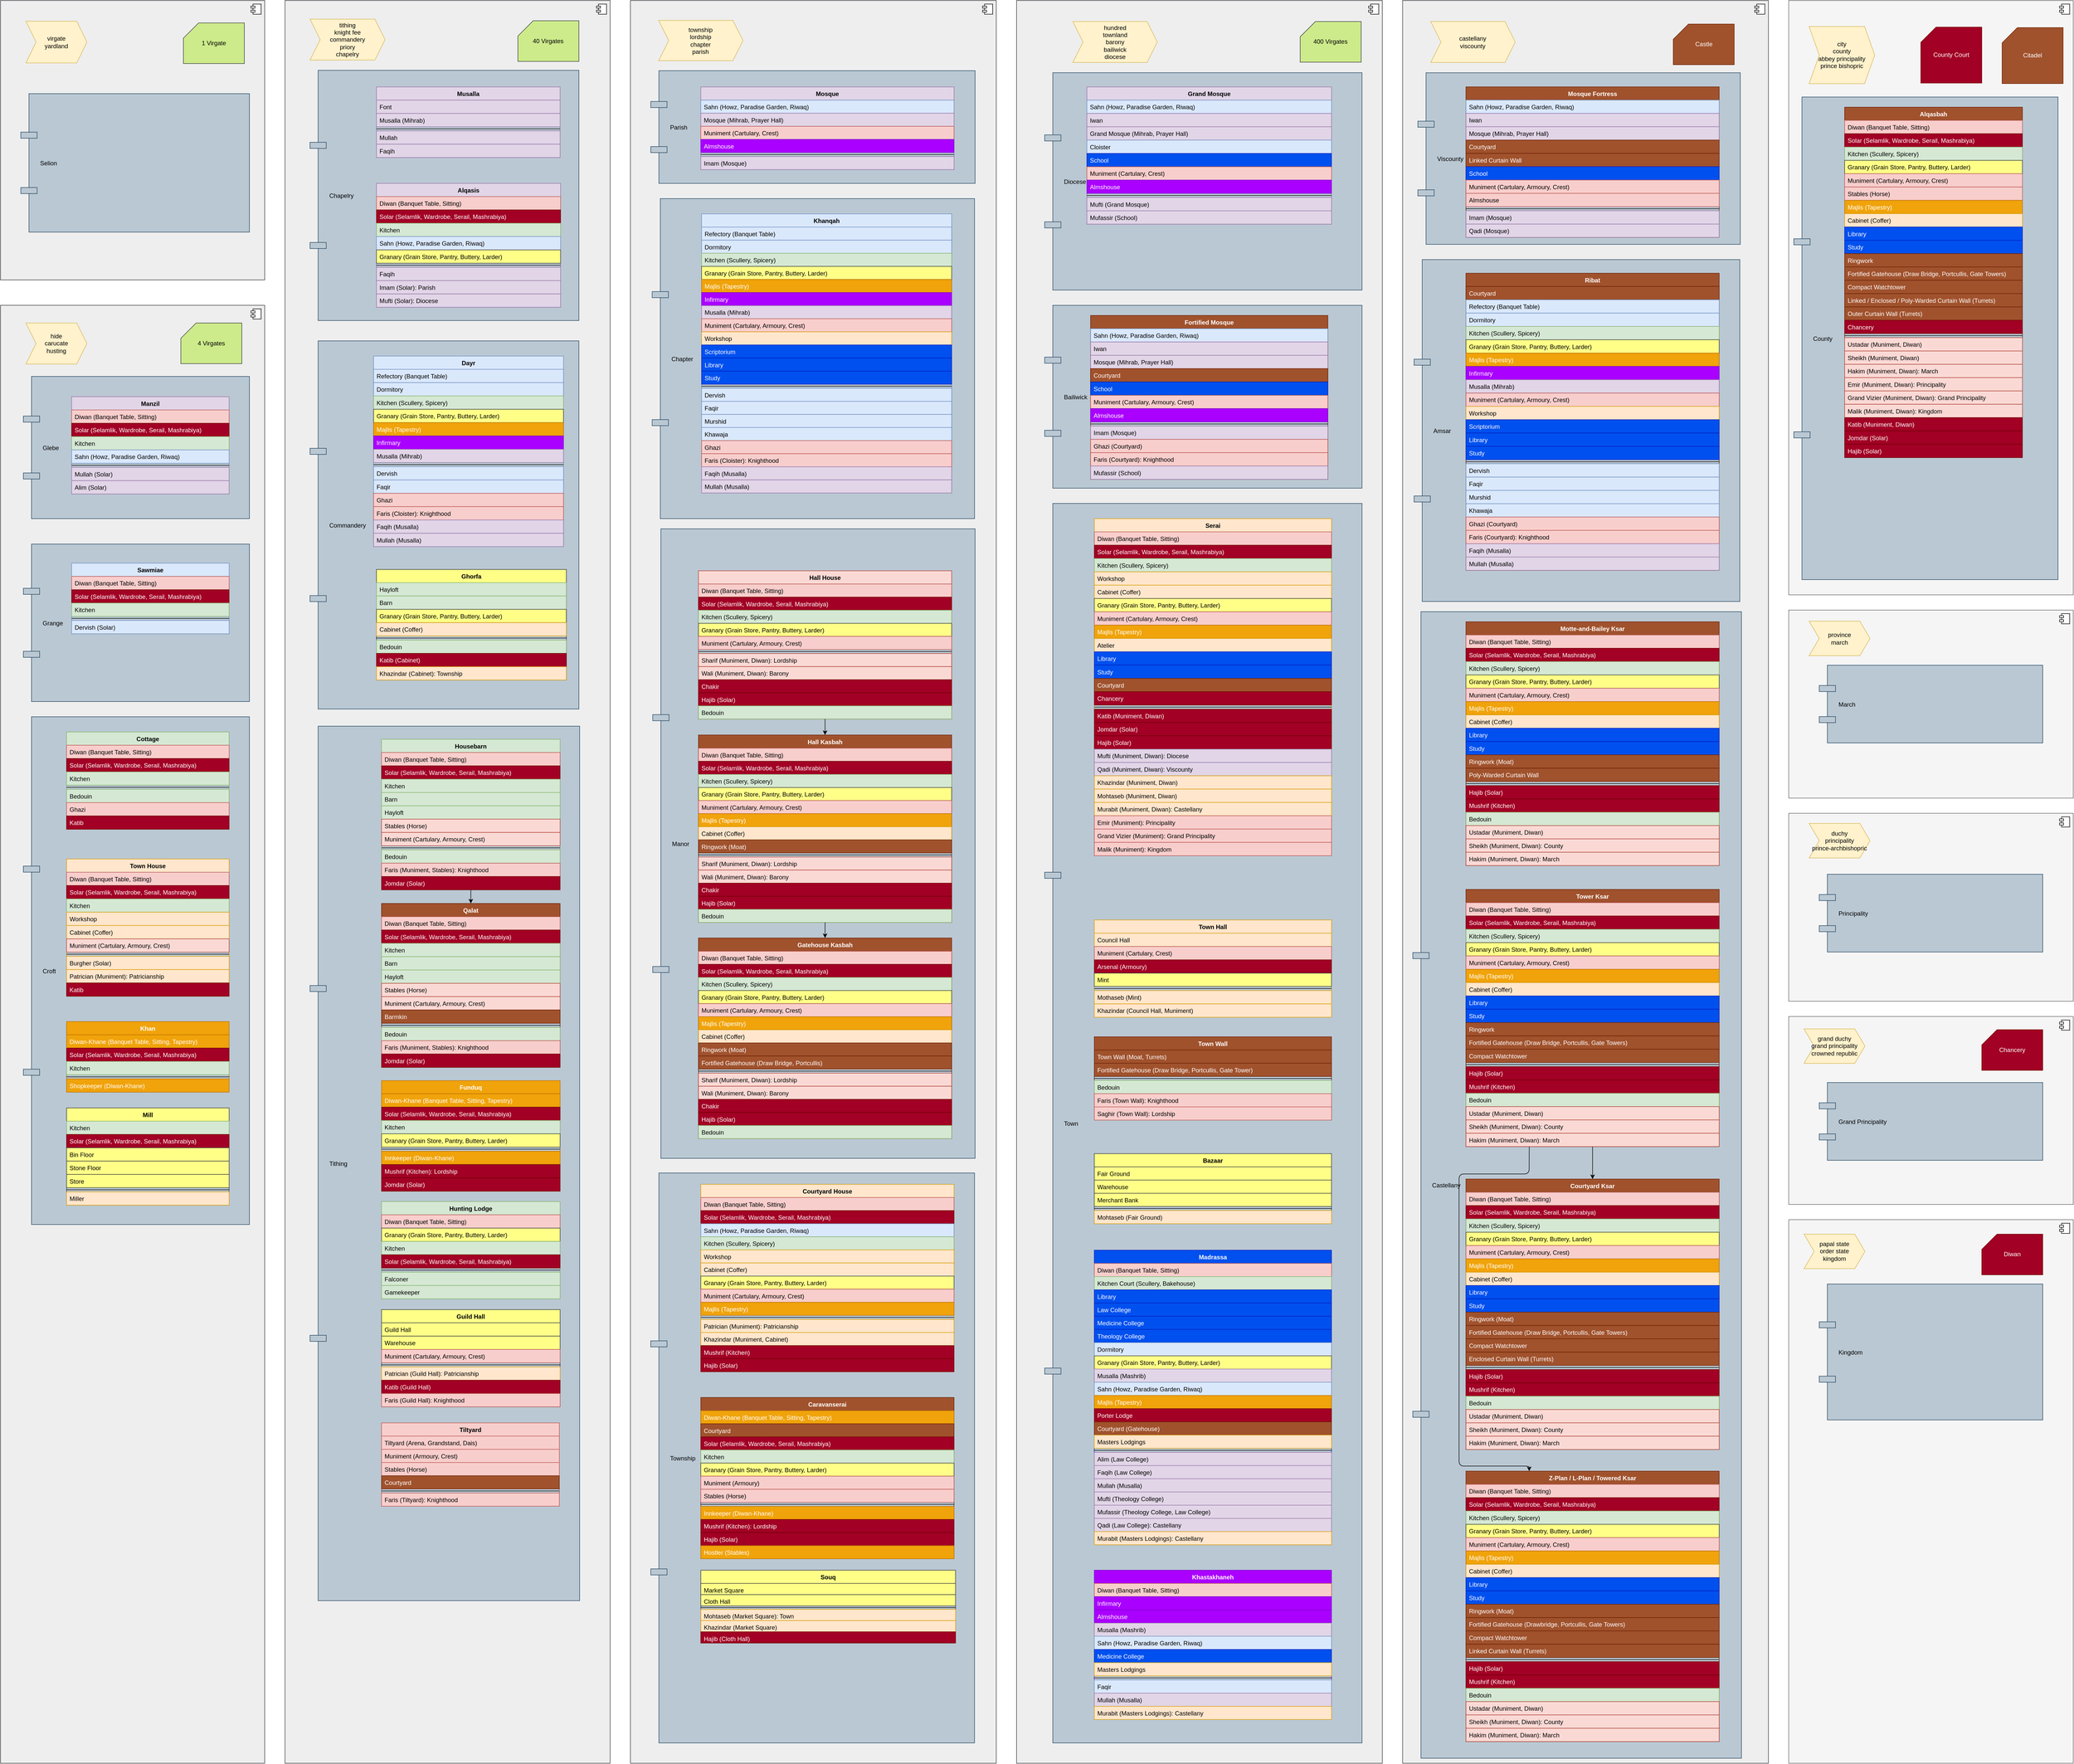 <mxfile version="12.4.6" type="device"><diagram id="hANtfz0XlU3rY9Q5I6NS" name="Pagina-1"><mxGraphModel dx="3076" dy="846" grid="1" gridSize="10" guides="1" tooltips="1" connect="1" arrows="1" fold="1" page="1" pageScale="1" pageWidth="827" pageHeight="1169" math="0" shadow="0"><root><mxCell id="ZU5g57NhmvhvlMZRi4bI-0"/><mxCell id="ZU5g57NhmvhvlMZRi4bI-1" parent="ZU5g57NhmvhvlMZRi4bI-0"/><mxCell id="Ksg23NnGhXcDr2ReOsz--49" value="" style="html=1;fillColor=#eeeeee;strokeColor=#36393d;" parent="ZU5g57NhmvhvlMZRi4bI-1" vertex="1"><mxGeometry x="-1640" y="630" width="520" height="2870" as="geometry"/></mxCell><mxCell id="Ksg23NnGhXcDr2ReOsz--50" value="" style="shape=component;jettyWidth=8;jettyHeight=4;" parent="Ksg23NnGhXcDr2ReOsz--49" vertex="1"><mxGeometry x="1" width="20" height="20" relative="1" as="geometry"><mxPoint x="-27" y="7" as="offset"/></mxGeometry></mxCell><mxCell id="dgcxpdbT49zGTZhkzxBu-0" value="&lt;div&gt;hide&lt;/div&gt;&lt;div&gt;carucate&lt;/div&gt;&lt;div&gt;husting&lt;br&gt;&lt;/div&gt;" style="shape=step;perimeter=stepPerimeter;whiteSpace=wrap;html=1;fixedSize=1;fillColor=#fff2cc;strokeColor=#d6b656;" parent="Ksg23NnGhXcDr2ReOsz--49" vertex="1"><mxGeometry x="50" y="34.908" width="120" height="80.698" as="geometry"/></mxCell><mxCell id="VRoGNFJwFBB-3MYXpLEB-10" value="Glebe" style="shape=component;align=left;spacingLeft=36;fillColor=#bac8d3;strokeColor=#23445d;" parent="Ksg23NnGhXcDr2ReOsz--49" vertex="1"><mxGeometry x="45" y="140" width="445" height="280" as="geometry"/></mxCell><mxCell id="VRoGNFJwFBB-3MYXpLEB-0" value="Manzil" style="swimlane;fontStyle=1;align=center;verticalAlign=top;childLayout=stackLayout;horizontal=1;startSize=26;horizontalStack=0;resizeParent=1;resizeParentMax=0;resizeLast=0;collapsible=1;marginBottom=0;fillColor=#e1d5e7;strokeColor=#9673a6;" parent="Ksg23NnGhXcDr2ReOsz--49" vertex="1"><mxGeometry x="140" y="180" width="310" height="191.43" as="geometry"/></mxCell><mxCell id="VRoGNFJwFBB-3MYXpLEB-1" value="Diwan (Banquet Table, Sitting)" style="text;strokeColor=#b85450;fillColor=#f8cecc;align=left;verticalAlign=top;spacingLeft=4;spacingRight=4;overflow=hidden;rotatable=0;points=[[0,0.5],[1,0.5]];portConstraint=eastwest;" parent="VRoGNFJwFBB-3MYXpLEB-0" vertex="1"><mxGeometry y="26" width="310" height="26.227" as="geometry"/></mxCell><mxCell id="VRoGNFJwFBB-3MYXpLEB-2" value="Solar (Selamlik, Wardrobe, Serail, Mashrabiya)" style="text;strokeColor=#6F0000;fillColor=#a20025;align=left;verticalAlign=top;spacingLeft=4;spacingRight=4;overflow=hidden;rotatable=0;points=[[0,0.5],[1,0.5]];portConstraint=eastwest;fontColor=#ffffff;" parent="VRoGNFJwFBB-3MYXpLEB-0" vertex="1"><mxGeometry y="52.227" width="310" height="26.227" as="geometry"/></mxCell><mxCell id="VRoGNFJwFBB-3MYXpLEB-3" value="Kitchen" style="text;strokeColor=#82b366;fillColor=#d5e8d4;align=left;verticalAlign=top;spacingLeft=4;spacingRight=4;overflow=hidden;rotatable=0;points=[[0,0.5],[1,0.5]];portConstraint=eastwest;" parent="VRoGNFJwFBB-3MYXpLEB-0" vertex="1"><mxGeometry y="78.453" width="310" height="26.227" as="geometry"/></mxCell><mxCell id="KfxHgrXhgyRzHs_RwjIy-16" value="Sahn (Howz, Paradise Garden, Riwaq)" style="text;strokeColor=#6c8ebf;fillColor=#dae8fc;align=left;verticalAlign=top;spacingLeft=4;spacingRight=4;overflow=hidden;rotatable=0;points=[[0,0.5],[1,0.5]];portConstraint=eastwest;" parent="VRoGNFJwFBB-3MYXpLEB-0" vertex="1"><mxGeometry y="104.68" width="310" height="26.227" as="geometry"/></mxCell><mxCell id="VRoGNFJwFBB-3MYXpLEB-8" value="" style="line;strokeWidth=1;fillColor=none;align=left;verticalAlign=middle;spacingTop=-1;spacingLeft=3;spacingRight=3;rotatable=0;labelPosition=right;points=[];portConstraint=eastwest;" parent="VRoGNFJwFBB-3MYXpLEB-0" vertex="1"><mxGeometry y="130.907" width="310" height="8.07" as="geometry"/></mxCell><mxCell id="VRoGNFJwFBB-3MYXpLEB-9" value="Mullah (Solar)" style="text;strokeColor=#9673a6;fillColor=#e1d5e7;align=left;verticalAlign=top;spacingLeft=4;spacingRight=4;overflow=hidden;rotatable=0;points=[[0,0.5],[1,0.5]];portConstraint=eastwest;" parent="VRoGNFJwFBB-3MYXpLEB-0" vertex="1"><mxGeometry y="138.977" width="310" height="26.227" as="geometry"/></mxCell><mxCell id="KfxHgrXhgyRzHs_RwjIy-0" value="Alim (Solar)" style="text;strokeColor=#9673a6;fillColor=#e1d5e7;align=left;verticalAlign=top;spacingLeft=4;spacingRight=4;overflow=hidden;rotatable=0;points=[[0,0.5],[1,0.5]];portConstraint=eastwest;" parent="VRoGNFJwFBB-3MYXpLEB-0" vertex="1"><mxGeometry y="165.203" width="310" height="26.227" as="geometry"/></mxCell><mxCell id="AjSEZ4d0PYa2R2crHPS1-29" value="Grange" style="shape=component;align=left;spacingLeft=36;fillColor=#bac8d3;strokeColor=#23445d;" parent="Ksg23NnGhXcDr2ReOsz--49" vertex="1"><mxGeometry x="45" y="470" width="445" height="310" as="geometry"/></mxCell><mxCell id="AjSEZ4d0PYa2R2crHPS1-23" value="Sawmiae" style="swimlane;fontStyle=1;align=center;verticalAlign=top;childLayout=stackLayout;horizontal=1;startSize=26;horizontalStack=0;resizeParent=1;resizeParentMax=0;resizeLast=0;collapsible=1;marginBottom=0;fillColor=#dae8fc;strokeColor=#6c8ebf;" parent="Ksg23NnGhXcDr2ReOsz--49" vertex="1"><mxGeometry x="140" y="507.68" width="310" height="138.977" as="geometry"/></mxCell><mxCell id="AjSEZ4d0PYa2R2crHPS1-24" value="Diwan (Banquet Table, Sitting)" style="text;strokeColor=#b85450;fillColor=#f8cecc;align=left;verticalAlign=top;spacingLeft=4;spacingRight=4;overflow=hidden;rotatable=0;points=[[0,0.5],[1,0.5]];portConstraint=eastwest;" parent="AjSEZ4d0PYa2R2crHPS1-23" vertex="1"><mxGeometry y="26" width="310" height="26.227" as="geometry"/></mxCell><mxCell id="AjSEZ4d0PYa2R2crHPS1-25" value="Solar (Selamlik, Wardrobe, Serail, Mashrabiya)" style="text;strokeColor=#6F0000;fillColor=#a20025;align=left;verticalAlign=top;spacingLeft=4;spacingRight=4;overflow=hidden;rotatable=0;points=[[0,0.5],[1,0.5]];portConstraint=eastwest;fontColor=#ffffff;" parent="AjSEZ4d0PYa2R2crHPS1-23" vertex="1"><mxGeometry y="52.227" width="310" height="26.227" as="geometry"/></mxCell><mxCell id="AjSEZ4d0PYa2R2crHPS1-26" value="Kitchen" style="text;strokeColor=#82b366;fillColor=#d5e8d4;align=left;verticalAlign=top;spacingLeft=4;spacingRight=4;overflow=hidden;rotatable=0;points=[[0,0.5],[1,0.5]];portConstraint=eastwest;" parent="AjSEZ4d0PYa2R2crHPS1-23" vertex="1"><mxGeometry y="78.453" width="310" height="26.227" as="geometry"/></mxCell><mxCell id="AjSEZ4d0PYa2R2crHPS1-27" value="" style="line;strokeWidth=1;fillColor=none;align=left;verticalAlign=middle;spacingTop=-1;spacingLeft=3;spacingRight=3;rotatable=0;labelPosition=right;points=[];portConstraint=eastwest;" parent="AjSEZ4d0PYa2R2crHPS1-23" vertex="1"><mxGeometry y="104.68" width="310" height="8.07" as="geometry"/></mxCell><mxCell id="AjSEZ4d0PYa2R2crHPS1-28" value="Dervish (Solar)" style="text;strokeColor=#6c8ebf;fillColor=#dae8fc;align=left;verticalAlign=top;spacingLeft=4;spacingRight=4;overflow=hidden;rotatable=0;points=[[0,0.5],[1,0.5]];portConstraint=eastwest;" parent="AjSEZ4d0PYa2R2crHPS1-23" vertex="1"><mxGeometry y="112.75" width="310" height="26.227" as="geometry"/></mxCell><mxCell id="qFRN3Hi77p1cKEKmobMD-8" value="Croft" style="shape=component;align=left;spacingLeft=36;fillColor=#bac8d3;strokeColor=#23445d;" parent="Ksg23NnGhXcDr2ReOsz--49" vertex="1"><mxGeometry x="45" y="810" width="445" height="999.56" as="geometry"/></mxCell><mxCell id="qFRN3Hi77p1cKEKmobMD-15" value="Cottage" style="swimlane;fontStyle=1;align=center;verticalAlign=top;childLayout=stackLayout;horizontal=1;startSize=26;horizontalStack=0;resizeParent=1;resizeParentMax=0;resizeLast=0;collapsible=1;marginBottom=0;fillColor=#d5e8d4;strokeColor=#82b366;" parent="Ksg23NnGhXcDr2ReOsz--49" vertex="1"><mxGeometry x="130" y="840" width="320" height="191.43" as="geometry"/></mxCell><mxCell id="qFRN3Hi77p1cKEKmobMD-16" value="Diwan (Banquet Table, Sitting)" style="text;strokeColor=#b85450;fillColor=#f8cecc;align=left;verticalAlign=top;spacingLeft=4;spacingRight=4;overflow=hidden;rotatable=0;points=[[0,0.5],[1,0.5]];portConstraint=eastwest;" parent="qFRN3Hi77p1cKEKmobMD-15" vertex="1"><mxGeometry y="26" width="320" height="26.227" as="geometry"/></mxCell><mxCell id="qFRN3Hi77p1cKEKmobMD-19" value="Solar (Selamlik, Wardrobe, Serail, Mashrabiya)" style="text;strokeColor=#6F0000;fillColor=#a20025;align=left;verticalAlign=top;spacingLeft=4;spacingRight=4;overflow=hidden;rotatable=0;points=[[0,0.5],[1,0.5]];portConstraint=eastwest;fontColor=#ffffff;" parent="qFRN3Hi77p1cKEKmobMD-15" vertex="1"><mxGeometry y="52.227" width="320" height="26.227" as="geometry"/></mxCell><mxCell id="qFRN3Hi77p1cKEKmobMD-20" value="Kitchen" style="text;strokeColor=#82b366;fillColor=#d5e8d4;align=left;verticalAlign=top;spacingLeft=4;spacingRight=4;overflow=hidden;rotatable=0;points=[[0,0.5],[1,0.5]];portConstraint=eastwest;" parent="qFRN3Hi77p1cKEKmobMD-15" vertex="1"><mxGeometry y="78.453" width="320" height="26.227" as="geometry"/></mxCell><mxCell id="qFRN3Hi77p1cKEKmobMD-17" value="" style="line;strokeWidth=1;fillColor=none;align=left;verticalAlign=middle;spacingTop=-1;spacingLeft=3;spacingRight=3;rotatable=0;labelPosition=right;points=[];portConstraint=eastwest;" parent="qFRN3Hi77p1cKEKmobMD-15" vertex="1"><mxGeometry y="104.68" width="320" height="8.07" as="geometry"/></mxCell><mxCell id="qFRN3Hi77p1cKEKmobMD-18" value="Bedouin" style="text;strokeColor=#82b366;fillColor=#d5e8d4;align=left;verticalAlign=top;spacingLeft=4;spacingRight=4;overflow=hidden;rotatable=0;points=[[0,0.5],[1,0.5]];portConstraint=eastwest;" parent="qFRN3Hi77p1cKEKmobMD-15" vertex="1"><mxGeometry y="112.75" width="320" height="26.227" as="geometry"/></mxCell><mxCell id="HWQWfmdHcsr1P1ZcavbZ-9" value="Ghazi" style="text;strokeColor=#b85450;fillColor=#f8cecc;align=left;verticalAlign=top;spacingLeft=4;spacingRight=4;overflow=hidden;rotatable=0;points=[[0,0.5],[1,0.5]];portConstraint=eastwest;" parent="qFRN3Hi77p1cKEKmobMD-15" vertex="1"><mxGeometry y="138.977" width="320" height="26.227" as="geometry"/></mxCell><mxCell id="HWQWfmdHcsr1P1ZcavbZ-10" value="Katib" style="text;strokeColor=#6F0000;fillColor=#a20025;align=left;verticalAlign=top;spacingLeft=4;spacingRight=4;overflow=hidden;rotatable=0;points=[[0,0.5],[1,0.5]];portConstraint=eastwest;fontColor=#ffffff;" parent="qFRN3Hi77p1cKEKmobMD-15" vertex="1"><mxGeometry y="165.203" width="320" height="26.227" as="geometry"/></mxCell><mxCell id="_S7Wkdgl3-y9rmEB1izG-9" value="Town House" style="swimlane;fontStyle=1;align=center;verticalAlign=top;childLayout=stackLayout;horizontal=1;startSize=26;horizontalStack=0;resizeParent=1;resizeParentMax=0;resizeLast=0;collapsible=1;marginBottom=0;fillColor=#ffe6cc;strokeColor=#d79b00;" parent="Ksg23NnGhXcDr2ReOsz--49" vertex="1"><mxGeometry x="130" y="1090" width="320" height="270.11" as="geometry"/></mxCell><mxCell id="_S7Wkdgl3-y9rmEB1izG-10" value="Diwan (Banquet Table, Sitting)" style="text;strokeColor=#b85450;fillColor=#f8cecc;align=left;verticalAlign=top;spacingLeft=4;spacingRight=4;overflow=hidden;rotatable=0;points=[[0,0.5],[1,0.5]];portConstraint=eastwest;" parent="_S7Wkdgl3-y9rmEB1izG-9" vertex="1"><mxGeometry y="26" width="320" height="26.227" as="geometry"/></mxCell><mxCell id="_S7Wkdgl3-y9rmEB1izG-11" value="Solar (Selamlik, Wardrobe, Serail, Mashrabiya)" style="text;strokeColor=#6F0000;fillColor=#a20025;align=left;verticalAlign=top;spacingLeft=4;spacingRight=4;overflow=hidden;rotatable=0;points=[[0,0.5],[1,0.5]];portConstraint=eastwest;fontColor=#ffffff;" parent="_S7Wkdgl3-y9rmEB1izG-9" vertex="1"><mxGeometry y="52.227" width="320" height="26.227" as="geometry"/></mxCell><mxCell id="_S7Wkdgl3-y9rmEB1izG-12" value="Kitchen" style="text;strokeColor=#82b366;fillColor=#d5e8d4;align=left;verticalAlign=top;spacingLeft=4;spacingRight=4;overflow=hidden;rotatable=0;points=[[0,0.5],[1,0.5]];portConstraint=eastwest;" parent="_S7Wkdgl3-y9rmEB1izG-9" vertex="1"><mxGeometry y="78.453" width="320" height="26.227" as="geometry"/></mxCell><mxCell id="_S7Wkdgl3-y9rmEB1izG-13" value="Workshop" style="text;strokeColor=#d79b00;fillColor=#ffe6cc;align=left;verticalAlign=top;spacingLeft=4;spacingRight=4;overflow=hidden;rotatable=0;points=[[0,0.5],[1,0.5]];portConstraint=eastwest;" parent="_S7Wkdgl3-y9rmEB1izG-9" vertex="1"><mxGeometry y="104.68" width="320" height="26.227" as="geometry"/></mxCell><mxCell id="_S7Wkdgl3-y9rmEB1izG-14" value="Cabinet (Coffer)" style="text;strokeColor=#d79b00;fillColor=#ffe6cc;align=left;verticalAlign=top;spacingLeft=4;spacingRight=4;overflow=hidden;rotatable=0;points=[[0,0.5],[1,0.5]];portConstraint=eastwest;" parent="_S7Wkdgl3-y9rmEB1izG-9" vertex="1"><mxGeometry y="130.907" width="320" height="26.227" as="geometry"/></mxCell><mxCell id="_S7Wkdgl3-y9rmEB1izG-15" value="Muniment (Cartulary, Armoury, Crest)" style="text;strokeColor=#ae4132;fillColor=#fad9d5;align=left;verticalAlign=top;spacingLeft=4;spacingRight=4;overflow=hidden;rotatable=0;points=[[0,0.5],[1,0.5]];portConstraint=eastwest;" parent="_S7Wkdgl3-y9rmEB1izG-9" vertex="1"><mxGeometry y="157.134" width="320" height="26.227" as="geometry"/></mxCell><mxCell id="_S7Wkdgl3-y9rmEB1izG-16" value="" style="line;strokeWidth=1;fillColor=none;align=left;verticalAlign=middle;spacingTop=-1;spacingLeft=3;spacingRight=3;rotatable=0;labelPosition=right;points=[];portConstraint=eastwest;" parent="_S7Wkdgl3-y9rmEB1izG-9" vertex="1"><mxGeometry y="183.36" width="320" height="8.07" as="geometry"/></mxCell><mxCell id="_S7Wkdgl3-y9rmEB1izG-17" value="Burgher (Solar)" style="text;strokeColor=#d79b00;fillColor=#ffe6cc;align=left;verticalAlign=top;spacingLeft=4;spacingRight=4;overflow=hidden;rotatable=0;points=[[0,0.5],[1,0.5]];portConstraint=eastwest;" parent="_S7Wkdgl3-y9rmEB1izG-9" vertex="1"><mxGeometry y="191.43" width="320" height="26.227" as="geometry"/></mxCell><mxCell id="_S7Wkdgl3-y9rmEB1izG-18" value="Patrician (Muniment): Patricianship" style="text;strokeColor=#d79b00;fillColor=#ffe6cc;align=left;verticalAlign=top;spacingLeft=4;spacingRight=4;overflow=hidden;rotatable=0;points=[[0,0.5],[1,0.5]];portConstraint=eastwest;" parent="_S7Wkdgl3-y9rmEB1izG-9" vertex="1"><mxGeometry y="217.657" width="320" height="26.227" as="geometry"/></mxCell><mxCell id="HWQWfmdHcsr1P1ZcavbZ-17" value="Katib" style="text;strokeColor=#6F0000;fillColor=#a20025;align=left;verticalAlign=top;spacingLeft=4;spacingRight=4;overflow=hidden;rotatable=0;points=[[0,0.5],[1,0.5]];portConstraint=eastwest;fontColor=#ffffff;" parent="_S7Wkdgl3-y9rmEB1izG-9" vertex="1"><mxGeometry y="243.884" width="320" height="26.227" as="geometry"/></mxCell><mxCell id="2C-JINjYsB2eFUCNH33B-0" value="Khan" style="swimlane;fontStyle=1;align=center;verticalAlign=top;childLayout=stackLayout;horizontal=1;startSize=26;horizontalStack=0;resizeParent=1;resizeParentMax=0;resizeLast=0;collapsible=1;marginBottom=0;fillColor=#f0a30a;strokeColor=#BD7000;fontColor=#ffffff;" parent="Ksg23NnGhXcDr2ReOsz--49" vertex="1"><mxGeometry x="130" y="1410" width="320" height="138.977" as="geometry"/></mxCell><mxCell id="2C-JINjYsB2eFUCNH33B-1" value="Diwan-Khane (Banquet Table, Sitting, Tapestry)" style="text;strokeColor=#BD7000;fillColor=#f0a30a;align=left;verticalAlign=top;spacingLeft=4;spacingRight=4;overflow=hidden;rotatable=0;points=[[0,0.5],[1,0.5]];portConstraint=eastwest;fontColor=#ffffff;" parent="2C-JINjYsB2eFUCNH33B-0" vertex="1"><mxGeometry y="26" width="320" height="26.227" as="geometry"/></mxCell><mxCell id="2C-JINjYsB2eFUCNH33B-2" value="Solar (Selamlik, Wardrobe, Serail, Mashrabiya)" style="text;strokeColor=#6F0000;fillColor=#a20025;align=left;verticalAlign=top;spacingLeft=4;spacingRight=4;overflow=hidden;rotatable=0;points=[[0,0.5],[1,0.5]];portConstraint=eastwest;fontColor=#ffffff;" parent="2C-JINjYsB2eFUCNH33B-0" vertex="1"><mxGeometry y="52.227" width="320" height="26.227" as="geometry"/></mxCell><mxCell id="2C-JINjYsB2eFUCNH33B-3" value="Kitchen" style="text;strokeColor=#82b366;fillColor=#d5e8d4;align=left;verticalAlign=top;spacingLeft=4;spacingRight=4;overflow=hidden;rotatable=0;points=[[0,0.5],[1,0.5]];portConstraint=eastwest;" parent="2C-JINjYsB2eFUCNH33B-0" vertex="1"><mxGeometry y="78.453" width="320" height="26.227" as="geometry"/></mxCell><mxCell id="2C-JINjYsB2eFUCNH33B-4" value="" style="line;strokeWidth=1;fillColor=none;align=left;verticalAlign=middle;spacingTop=-1;spacingLeft=3;spacingRight=3;rotatable=0;labelPosition=right;points=[];portConstraint=eastwest;" parent="2C-JINjYsB2eFUCNH33B-0" vertex="1"><mxGeometry y="104.68" width="320" height="8.07" as="geometry"/></mxCell><mxCell id="2C-JINjYsB2eFUCNH33B-5" value="Shopkeeper (Diwan-Khane)" style="text;strokeColor=#BD7000;fillColor=#f0a30a;align=left;verticalAlign=top;spacingLeft=4;spacingRight=4;overflow=hidden;rotatable=0;points=[[0,0.5],[1,0.5]];portConstraint=eastwest;fontColor=#ffffff;" parent="2C-JINjYsB2eFUCNH33B-0" vertex="1"><mxGeometry y="112.75" width="320" height="26.227" as="geometry"/></mxCell><mxCell id="Ksg23NnGhXcDr2ReOsz--0" value="Mill" style="swimlane;fontStyle=1;align=center;verticalAlign=top;childLayout=stackLayout;horizontal=1;startSize=26;horizontalStack=0;resizeParent=1;resizeParentMax=0;resizeLast=0;collapsible=1;marginBottom=0;fillColor=#ffff88;strokeColor=#36393d;" parent="Ksg23NnGhXcDr2ReOsz--49" vertex="1"><mxGeometry x="130" y="1580" width="320" height="191.43" as="geometry"/></mxCell><mxCell id="Ksg23NnGhXcDr2ReOsz--1" value="Kitchen" style="text;strokeColor=#82b366;fillColor=#d5e8d4;align=left;verticalAlign=top;spacingLeft=4;spacingRight=4;overflow=hidden;rotatable=0;points=[[0,0.5],[1,0.5]];portConstraint=eastwest;" parent="Ksg23NnGhXcDr2ReOsz--0" vertex="1"><mxGeometry y="26" width="320" height="26.227" as="geometry"/></mxCell><mxCell id="Ksg23NnGhXcDr2ReOsz--11" value="Solar (Selamlik, Wardrobe, Serail, Mashrabiya)" style="text;strokeColor=#6F0000;fillColor=#a20025;align=left;verticalAlign=top;spacingLeft=4;spacingRight=4;overflow=hidden;rotatable=0;points=[[0,0.5],[1,0.5]];portConstraint=eastwest;fontColor=#ffffff;" parent="Ksg23NnGhXcDr2ReOsz--0" vertex="1"><mxGeometry y="52.227" width="320" height="26.227" as="geometry"/></mxCell><mxCell id="Ksg23NnGhXcDr2ReOsz--12" value="Bin Floor" style="text;strokeColor=#36393d;fillColor=#ffff88;align=left;verticalAlign=top;spacingLeft=4;spacingRight=4;overflow=hidden;rotatable=0;points=[[0,0.5],[1,0.5]];portConstraint=eastwest;" parent="Ksg23NnGhXcDr2ReOsz--0" vertex="1"><mxGeometry y="78.453" width="320" height="26.227" as="geometry"/></mxCell><mxCell id="Ksg23NnGhXcDr2ReOsz--13" value="Stone Floor" style="text;strokeColor=#36393d;fillColor=#ffff88;align=left;verticalAlign=top;spacingLeft=4;spacingRight=4;overflow=hidden;rotatable=0;points=[[0,0.5],[1,0.5]];portConstraint=eastwest;" parent="Ksg23NnGhXcDr2ReOsz--0" vertex="1"><mxGeometry y="104.68" width="320" height="26.227" as="geometry"/></mxCell><mxCell id="Ksg23NnGhXcDr2ReOsz--14" value="Store" style="text;strokeColor=#36393d;fillColor=#ffff88;align=left;verticalAlign=top;spacingLeft=4;spacingRight=4;overflow=hidden;rotatable=0;points=[[0,0.5],[1,0.5]];portConstraint=eastwest;" parent="Ksg23NnGhXcDr2ReOsz--0" vertex="1"><mxGeometry y="130.907" width="320" height="26.227" as="geometry"/></mxCell><mxCell id="Ksg23NnGhXcDr2ReOsz--2" value="" style="line;strokeWidth=1;fillColor=none;align=left;verticalAlign=middle;spacingTop=-1;spacingLeft=3;spacingRight=3;rotatable=0;labelPosition=right;points=[];portConstraint=eastwest;" parent="Ksg23NnGhXcDr2ReOsz--0" vertex="1"><mxGeometry y="157.134" width="320" height="8.07" as="geometry"/></mxCell><mxCell id="Ksg23NnGhXcDr2ReOsz--3" value="Miller" style="text;strokeColor=#d79b00;fillColor=#ffe6cc;align=left;verticalAlign=top;spacingLeft=4;spacingRight=4;overflow=hidden;rotatable=0;points=[[0,0.5],[1,0.5]];portConstraint=eastwest;" parent="Ksg23NnGhXcDr2ReOsz--0" vertex="1"><mxGeometry y="165.203" width="320" height="26.227" as="geometry"/></mxCell><mxCell id="yZkq4o2nepX5se3O5V-_-43" value="4 Virgates" style="shape=card;whiteSpace=wrap;html=1;fillColor=#cdeb8b;strokeColor=#36393d;" parent="Ksg23NnGhXcDr2ReOsz--49" vertex="1"><mxGeometry x="355" y="34.91" width="120" height="80" as="geometry"/></mxCell><mxCell id="Ksg23NnGhXcDr2ReOsz--51" value="" style="html=1;fillColor=#eeeeee;strokeColor=#36393d;" parent="ZU5g57NhmvhvlMZRi4bI-1" vertex="1"><mxGeometry x="-1080" y="30" width="640" height="3470" as="geometry"/></mxCell><mxCell id="Ksg23NnGhXcDr2ReOsz--52" value="" style="shape=component;jettyWidth=8;jettyHeight=4;" parent="Ksg23NnGhXcDr2ReOsz--51" vertex="1"><mxGeometry x="1" width="20" height="20" relative="1" as="geometry"><mxPoint x="-27" y="7" as="offset"/></mxGeometry></mxCell><mxCell id="dgcxpdbT49zGTZhkzxBu-1" value="&lt;div&gt;tithing&lt;/div&gt;&lt;div&gt;knight fee&lt;/div&gt;&lt;div&gt;commandery&lt;/div&gt;&lt;div&gt;priory&lt;/div&gt;&lt;div&gt;chapelry&lt;br&gt;&lt;/div&gt;" style="shape=step;perimeter=stepPerimeter;whiteSpace=wrap;html=1;fixedSize=1;fillColor=#fff2cc;strokeColor=#d6b656;" parent="Ksg23NnGhXcDr2ReOsz--51" vertex="1"><mxGeometry x="49.231" y="36.596" width="147.692" height="80.698" as="geometry"/></mxCell><mxCell id="qFRN3Hi77p1cKEKmobMD-26" value="Tithing" style="shape=component;align=left;spacingLeft=36;fillColor=#bac8d3;strokeColor=#23445d;" parent="Ksg23NnGhXcDr2ReOsz--51" vertex="1"><mxGeometry x="49.23" y="1428.49" width="530.77" height="1721.51" as="geometry"/></mxCell><mxCell id="AjSEZ4d0PYa2R2crHPS1-4" value="Qalat" style="swimlane;fontStyle=1;align=center;verticalAlign=top;childLayout=stackLayout;horizontal=1;startSize=26;horizontalStack=0;resizeParent=1;resizeParentMax=0;resizeLast=0;collapsible=1;marginBottom=0;fillColor=#a0522d;strokeColor=#6D1F00;fontColor=#ffffff;" parent="Ksg23NnGhXcDr2ReOsz--51" vertex="1"><mxGeometry x="190" y="1777.525" width="351.54" height="322.564" as="geometry"/></mxCell><mxCell id="AjSEZ4d0PYa2R2crHPS1-5" value="Diwan (Banquet Table, Sitting)" style="text;strokeColor=#b85450;fillColor=#f8cecc;align=left;verticalAlign=top;spacingLeft=4;spacingRight=4;overflow=hidden;rotatable=0;points=[[0,0.5],[1,0.5]];portConstraint=eastwest;" parent="AjSEZ4d0PYa2R2crHPS1-4" vertex="1"><mxGeometry y="26" width="351.54" height="26.227" as="geometry"/></mxCell><mxCell id="AjSEZ4d0PYa2R2crHPS1-6" value="Solar (Selamlik, Wardrobe, Serail, Mashrabiya)" style="text;strokeColor=#6F0000;fillColor=#a20025;align=left;verticalAlign=top;spacingLeft=4;spacingRight=4;overflow=hidden;rotatable=0;points=[[0,0.5],[1,0.5]];portConstraint=eastwest;fontColor=#ffffff;" parent="AjSEZ4d0PYa2R2crHPS1-4" vertex="1"><mxGeometry y="52.227" width="351.54" height="26.227" as="geometry"/></mxCell><mxCell id="AjSEZ4d0PYa2R2crHPS1-7" value="Kitchen" style="text;strokeColor=#82b366;fillColor=#d5e8d4;align=left;verticalAlign=top;spacingLeft=4;spacingRight=4;overflow=hidden;rotatable=0;points=[[0,0.5],[1,0.5]];portConstraint=eastwest;" parent="AjSEZ4d0PYa2R2crHPS1-4" vertex="1"><mxGeometry y="78.453" width="351.54" height="26.227" as="geometry"/></mxCell><mxCell id="AjSEZ4d0PYa2R2crHPS1-8" value="Barn" style="text;strokeColor=#82b366;fillColor=#d5e8d4;align=left;verticalAlign=top;spacingLeft=4;spacingRight=4;overflow=hidden;rotatable=0;points=[[0,0.5],[1,0.5]];portConstraint=eastwest;" parent="AjSEZ4d0PYa2R2crHPS1-4" vertex="1"><mxGeometry y="104.68" width="351.54" height="26.227" as="geometry"/></mxCell><mxCell id="AjSEZ4d0PYa2R2crHPS1-9" value="Hayloft" style="text;strokeColor=#82b366;fillColor=#d5e8d4;align=left;verticalAlign=top;spacingLeft=4;spacingRight=4;overflow=hidden;rotatable=0;points=[[0,0.5],[1,0.5]];portConstraint=eastwest;" parent="AjSEZ4d0PYa2R2crHPS1-4" vertex="1"><mxGeometry y="130.907" width="351.54" height="26.227" as="geometry"/></mxCell><mxCell id="AjSEZ4d0PYa2R2crHPS1-10" value="Stables (Horse)" style="text;strokeColor=#ae4132;fillColor=#fad9d5;align=left;verticalAlign=top;spacingLeft=4;spacingRight=4;overflow=hidden;rotatable=0;points=[[0,0.5],[1,0.5]];portConstraint=eastwest;" parent="AjSEZ4d0PYa2R2crHPS1-4" vertex="1"><mxGeometry y="157.134" width="351.54" height="26.227" as="geometry"/></mxCell><mxCell id="AjSEZ4d0PYa2R2crHPS1-11" value="Muniment (Cartulary, Armoury, Crest)" style="text;strokeColor=#ae4132;fillColor=#fad9d5;align=left;verticalAlign=top;spacingLeft=4;spacingRight=4;overflow=hidden;rotatable=0;points=[[0,0.5],[1,0.5]];portConstraint=eastwest;" parent="AjSEZ4d0PYa2R2crHPS1-4" vertex="1"><mxGeometry y="183.36" width="351.54" height="26.227" as="geometry"/></mxCell><mxCell id="AjSEZ4d0PYa2R2crHPS1-15" value="Barmkin" style="text;strokeColor=#6D1F00;fillColor=#a0522d;align=left;verticalAlign=top;spacingLeft=4;spacingRight=4;overflow=hidden;rotatable=0;points=[[0,0.5],[1,0.5]];portConstraint=eastwest;fontColor=#ffffff;" parent="AjSEZ4d0PYa2R2crHPS1-4" vertex="1"><mxGeometry y="209.587" width="351.54" height="26.227" as="geometry"/></mxCell><mxCell id="AjSEZ4d0PYa2R2crHPS1-12" value="" style="line;strokeWidth=1;fillColor=none;align=left;verticalAlign=middle;spacingTop=-1;spacingLeft=3;spacingRight=3;rotatable=0;labelPosition=right;points=[];portConstraint=eastwest;" parent="AjSEZ4d0PYa2R2crHPS1-4" vertex="1"><mxGeometry y="235.814" width="351.54" height="8.07" as="geometry"/></mxCell><mxCell id="AjSEZ4d0PYa2R2crHPS1-13" value="Bedouin" style="text;strokeColor=#82b366;fillColor=#d5e8d4;align=left;verticalAlign=top;spacingLeft=4;spacingRight=4;overflow=hidden;rotatable=0;points=[[0,0.5],[1,0.5]];portConstraint=eastwest;" parent="AjSEZ4d0PYa2R2crHPS1-4" vertex="1"><mxGeometry y="243.884" width="351.54" height="26.227" as="geometry"/></mxCell><mxCell id="AjSEZ4d0PYa2R2crHPS1-14" value="Faris (Muniment, Stables): Knighthood" style="text;strokeColor=#b85450;fillColor=#f8cecc;align=left;verticalAlign=top;spacingLeft=4;spacingRight=4;overflow=hidden;rotatable=0;points=[[0,0.5],[1,0.5]];portConstraint=eastwest;" parent="AjSEZ4d0PYa2R2crHPS1-4" vertex="1"><mxGeometry y="270.11" width="351.54" height="26.227" as="geometry"/></mxCell><mxCell id="HWQWfmdHcsr1P1ZcavbZ-19" value="Jomdar (Solar)" style="text;strokeColor=#6F0000;fillColor=#a20025;align=left;verticalAlign=top;spacingLeft=4;spacingRight=4;overflow=hidden;rotatable=0;points=[[0,0.5],[1,0.5]];portConstraint=eastwest;fontColor=#ffffff;" parent="AjSEZ4d0PYa2R2crHPS1-4" vertex="1"><mxGeometry y="296.337" width="351.54" height="26.227" as="geometry"/></mxCell><mxCell id="HWQWfmdHcsr1P1ZcavbZ-0" value="Commandery" style="shape=component;align=left;spacingLeft=36;fillColor=#bac8d3;strokeColor=#23445d;" parent="Ksg23NnGhXcDr2ReOsz--51" vertex="1"><mxGeometry x="49.23" y="670" width="529.23" height="724.8" as="geometry"/></mxCell><mxCell id="VRoGNFJwFBB-3MYXpLEB-11" value="Chapelry" style="shape=component;align=left;spacingLeft=36;fillColor=#bac8d3;strokeColor=#23445d;" parent="Ksg23NnGhXcDr2ReOsz--51" vertex="1"><mxGeometry x="49.23" y="137.33" width="529.23" height="492.67" as="geometry"/></mxCell><mxCell id="SkC7ykNyoHugNZfKNRRH-1" value="Musalla" style="swimlane;fontStyle=1;align=center;verticalAlign=top;childLayout=stackLayout;horizontal=1;startSize=26;horizontalStack=0;resizeParent=1;resizeParentMax=0;resizeLast=0;collapsible=1;marginBottom=0;fillColor=#e1d5e7;strokeColor=#9673a6;" parent="Ksg23NnGhXcDr2ReOsz--51" vertex="1"><mxGeometry x="180" y="170.098" width="361.54" height="138.977" as="geometry"/></mxCell><mxCell id="SkC7ykNyoHugNZfKNRRH-10" value="Font" style="text;strokeColor=#9673a6;fillColor=#e1d5e7;align=left;verticalAlign=top;spacingLeft=4;spacingRight=4;overflow=hidden;rotatable=0;points=[[0,0.5],[1,0.5]];portConstraint=eastwest;" parent="SkC7ykNyoHugNZfKNRRH-1" vertex="1"><mxGeometry y="26" width="361.54" height="26.227" as="geometry"/></mxCell><mxCell id="SkC7ykNyoHugNZfKNRRH-11" value="Musalla (Mihrab)" style="text;strokeColor=#9673a6;fillColor=#e1d5e7;align=left;verticalAlign=top;spacingLeft=4;spacingRight=4;overflow=hidden;rotatable=0;points=[[0,0.5],[1,0.5]];portConstraint=eastwest;" parent="SkC7ykNyoHugNZfKNRRH-1" vertex="1"><mxGeometry y="52.227" width="361.54" height="26.227" as="geometry"/></mxCell><mxCell id="SkC7ykNyoHugNZfKNRRH-12" value="" style="line;strokeWidth=1;fillColor=none;align=left;verticalAlign=middle;spacingTop=-1;spacingLeft=3;spacingRight=3;rotatable=0;labelPosition=right;points=[];portConstraint=eastwest;" parent="SkC7ykNyoHugNZfKNRRH-1" vertex="1"><mxGeometry y="78.453" width="361.54" height="8.07" as="geometry"/></mxCell><mxCell id="SkC7ykNyoHugNZfKNRRH-16" value="Mullah" style="text;strokeColor=#9673a6;fillColor=#e1d5e7;align=left;verticalAlign=top;spacingLeft=4;spacingRight=4;overflow=hidden;rotatable=0;points=[[0,0.5],[1,0.5]];portConstraint=eastwest;" parent="SkC7ykNyoHugNZfKNRRH-1" vertex="1"><mxGeometry y="86.523" width="361.54" height="26.227" as="geometry"/></mxCell><mxCell id="KfxHgrXhgyRzHs_RwjIy-1" value="Faqih" style="text;strokeColor=#9673a6;fillColor=#e1d5e7;align=left;verticalAlign=top;spacingLeft=4;spacingRight=4;overflow=hidden;rotatable=0;points=[[0,0.5],[1,0.5]];portConstraint=eastwest;" parent="SkC7ykNyoHugNZfKNRRH-1" vertex="1"><mxGeometry y="112.75" width="361.54" height="26.227" as="geometry"/></mxCell><mxCell id="3Lj1kiRVQfA1nUrO09V--10" value="Alqasis" style="swimlane;fontStyle=1;align=center;verticalAlign=top;childLayout=stackLayout;horizontal=1;startSize=26;horizontalStack=0;resizeParent=1;resizeParentMax=0;resizeLast=0;collapsible=1;marginBottom=0;fillColor=#e1d5e7;strokeColor=#9673a6;" parent="Ksg23NnGhXcDr2ReOsz--51" vertex="1"><mxGeometry x="180" y="359.996" width="362.51" height="243.884" as="geometry"/></mxCell><mxCell id="3Lj1kiRVQfA1nUrO09V--11" value="Diwan (Banquet Table, Sitting)" style="text;strokeColor=#b85450;fillColor=#f8cecc;align=left;verticalAlign=top;spacingLeft=4;spacingRight=4;overflow=hidden;rotatable=0;points=[[0,0.5],[1,0.5]];portConstraint=eastwest;" parent="3Lj1kiRVQfA1nUrO09V--10" vertex="1"><mxGeometry y="26" width="362.51" height="26.227" as="geometry"/></mxCell><mxCell id="3Lj1kiRVQfA1nUrO09V--12" value="Solar (Selamlik, Wardrobe, Serail, Mashrabiya)" style="text;strokeColor=#6F0000;fillColor=#a20025;align=left;verticalAlign=top;spacingLeft=4;spacingRight=4;overflow=hidden;rotatable=0;points=[[0,0.5],[1,0.5]];portConstraint=eastwest;fontColor=#ffffff;" parent="3Lj1kiRVQfA1nUrO09V--10" vertex="1"><mxGeometry y="52.227" width="362.51" height="26.227" as="geometry"/></mxCell><mxCell id="3Lj1kiRVQfA1nUrO09V--13" value="Kitchen" style="text;strokeColor=#82b366;fillColor=#d5e8d4;align=left;verticalAlign=top;spacingLeft=4;spacingRight=4;overflow=hidden;rotatable=0;points=[[0,0.5],[1,0.5]];portConstraint=eastwest;" parent="3Lj1kiRVQfA1nUrO09V--10" vertex="1"><mxGeometry y="78.453" width="362.51" height="26.227" as="geometry"/></mxCell><mxCell id="KfxHgrXhgyRzHs_RwjIy-27" value="Sahn (Howz, Paradise Garden, Riwaq)" style="text;strokeColor=#6c8ebf;fillColor=#dae8fc;align=left;verticalAlign=top;spacingLeft=4;spacingRight=4;overflow=hidden;rotatable=0;points=[[0,0.5],[1,0.5]];portConstraint=eastwest;" parent="3Lj1kiRVQfA1nUrO09V--10" vertex="1"><mxGeometry y="104.68" width="362.51" height="26.227" as="geometry"/></mxCell><mxCell id="c7IPxoTotDlD3v3Wznoz-0" value="Granary (Grain Store, Pantry, Buttery, Larder)" style="text;strokeColor=#36393d;fillColor=#ffff88;align=left;verticalAlign=top;spacingLeft=4;spacingRight=4;overflow=hidden;rotatable=0;points=[[0,0.5],[1,0.5]];portConstraint=eastwest;" parent="3Lj1kiRVQfA1nUrO09V--10" vertex="1"><mxGeometry y="130.907" width="362.51" height="26.227" as="geometry"/></mxCell><mxCell id="3Lj1kiRVQfA1nUrO09V--14" value="" style="line;strokeWidth=1;fillColor=none;align=left;verticalAlign=middle;spacingTop=-1;spacingLeft=3;spacingRight=3;rotatable=0;labelPosition=right;points=[];portConstraint=eastwest;" parent="3Lj1kiRVQfA1nUrO09V--10" vertex="1"><mxGeometry y="157.134" width="362.51" height="8.07" as="geometry"/></mxCell><mxCell id="3Lj1kiRVQfA1nUrO09V--15" value="Faqih" style="text;strokeColor=#9673a6;fillColor=#e1d5e7;align=left;verticalAlign=top;spacingLeft=4;spacingRight=4;overflow=hidden;rotatable=0;points=[[0,0.5],[1,0.5]];portConstraint=eastwest;" parent="3Lj1kiRVQfA1nUrO09V--10" vertex="1"><mxGeometry y="165.203" width="362.51" height="26.227" as="geometry"/></mxCell><mxCell id="gI5mQXIE_ajsax5yKooZ-0" value="Imam (Solar): Parish" style="text;strokeColor=#9673a6;fillColor=#e1d5e7;align=left;verticalAlign=top;spacingLeft=4;spacingRight=4;overflow=hidden;rotatable=0;points=[[0,0.5],[1,0.5]];portConstraint=eastwest;" parent="3Lj1kiRVQfA1nUrO09V--10" vertex="1"><mxGeometry y="191.43" width="362.51" height="26.227" as="geometry"/></mxCell><mxCell id="yZkq4o2nepX5se3O5V-_-41" value="Mufti (Solar): Diocese" style="text;strokeColor=#9673a6;fillColor=#e1d5e7;align=left;verticalAlign=top;spacingLeft=4;spacingRight=4;overflow=hidden;rotatable=0;points=[[0,0.5],[1,0.5]];portConstraint=eastwest;" parent="3Lj1kiRVQfA1nUrO09V--10" vertex="1"><mxGeometry y="217.657" width="362.51" height="26.227" as="geometry"/></mxCell><mxCell id="AjSEZ4d0PYa2R2crHPS1-41" value="Dayr" style="swimlane;fontStyle=1;align=center;verticalAlign=top;childLayout=stackLayout;horizontal=1;startSize=26;horizontalStack=0;resizeParent=1;resizeParentMax=0;resizeLast=0;collapsible=1;marginBottom=0;fillColor=#dae8fc;strokeColor=#6c8ebf;" parent="Ksg23NnGhXcDr2ReOsz--51" vertex="1"><mxGeometry x="174.33" y="700.003" width="373.85" height="375.017" as="geometry"/></mxCell><mxCell id="VRoGNFJwFBB-3MYXpLEB-44" value="Refectory (Banquet Table)" style="text;strokeColor=#6c8ebf;fillColor=#dae8fc;align=left;verticalAlign=top;spacingLeft=4;spacingRight=4;overflow=hidden;rotatable=0;points=[[0,0.5],[1,0.5]];portConstraint=eastwest;" parent="AjSEZ4d0PYa2R2crHPS1-41" vertex="1"><mxGeometry y="26" width="373.85" height="26.227" as="geometry"/></mxCell><mxCell id="2LsCUpReQXfzp3oloifP-23" value="Dormitory" style="text;strokeColor=#6c8ebf;fillColor=#dae8fc;align=left;verticalAlign=top;spacingLeft=4;spacingRight=4;overflow=hidden;rotatable=0;points=[[0,0.5],[1,0.5]];portConstraint=eastwest;" parent="AjSEZ4d0PYa2R2crHPS1-41" vertex="1"><mxGeometry y="52.227" width="373.85" height="26.227" as="geometry"/></mxCell><mxCell id="HWQWfmdHcsr1P1ZcavbZ-1" value="Kitchen (Scullery, Spicery)" style="text;strokeColor=#82b366;fillColor=#d5e8d4;align=left;verticalAlign=top;spacingLeft=4;spacingRight=4;overflow=hidden;rotatable=0;points=[[0,0.5],[1,0.5]];portConstraint=eastwest;" parent="AjSEZ4d0PYa2R2crHPS1-41" vertex="1"><mxGeometry y="78.453" width="373.85" height="26.227" as="geometry"/></mxCell><mxCell id="HWQWfmdHcsr1P1ZcavbZ-2" value="Granary (Grain Store, Pantry, Buttery, Larder)" style="text;strokeColor=#36393d;fillColor=#ffff88;align=left;verticalAlign=top;spacingLeft=4;spacingRight=4;overflow=hidden;rotatable=0;points=[[0,0.5],[1,0.5]];portConstraint=eastwest;" parent="AjSEZ4d0PYa2R2crHPS1-41" vertex="1"><mxGeometry y="104.68" width="373.85" height="26.227" as="geometry"/></mxCell><mxCell id="2LsCUpReQXfzp3oloifP-21" value="Majlis (Tapestry)" style="text;strokeColor=#BD7000;fillColor=#f0a30a;align=left;verticalAlign=top;spacingLeft=4;spacingRight=4;overflow=hidden;rotatable=0;points=[[0,0.5],[1,0.5]];portConstraint=eastwest;fontColor=#ffffff;" parent="AjSEZ4d0PYa2R2crHPS1-41" vertex="1"><mxGeometry y="130.907" width="373.85" height="26.227" as="geometry"/></mxCell><mxCell id="2LsCUpReQXfzp3oloifP-22" value="Infirmary" style="text;strokeColor=#7700CC;fillColor=#aa00ff;align=left;verticalAlign=top;spacingLeft=4;spacingRight=4;overflow=hidden;rotatable=0;points=[[0,0.5],[1,0.5]];portConstraint=eastwest;fontColor=#ffffff;" parent="AjSEZ4d0PYa2R2crHPS1-41" vertex="1"><mxGeometry y="157.134" width="373.85" height="26.227" as="geometry"/></mxCell><mxCell id="1_SVaIfs0K2ZvNtQPyZx-1" value="Musalla (Mihrab)" style="text;strokeColor=#9673a6;fillColor=#e1d5e7;align=left;verticalAlign=top;spacingLeft=4;spacingRight=4;overflow=hidden;rotatable=0;points=[[0,0.5],[1,0.5]];portConstraint=eastwest;" parent="AjSEZ4d0PYa2R2crHPS1-41" vertex="1"><mxGeometry y="183.36" width="373.85" height="26.227" as="geometry"/></mxCell><mxCell id="AjSEZ4d0PYa2R2crHPS1-43" value="" style="line;strokeWidth=1;fillColor=none;align=left;verticalAlign=middle;spacingTop=-1;spacingLeft=3;spacingRight=3;rotatable=0;labelPosition=right;points=[];portConstraint=eastwest;" parent="AjSEZ4d0PYa2R2crHPS1-41" vertex="1"><mxGeometry y="209.587" width="373.85" height="8.07" as="geometry"/></mxCell><mxCell id="AjSEZ4d0PYa2R2crHPS1-44" value="Dervish" style="text;strokeColor=#6c8ebf;fillColor=#dae8fc;align=left;verticalAlign=top;spacingLeft=4;spacingRight=4;overflow=hidden;rotatable=0;points=[[0,0.5],[1,0.5]];portConstraint=eastwest;" parent="AjSEZ4d0PYa2R2crHPS1-41" vertex="1"><mxGeometry y="217.657" width="373.85" height="26.227" as="geometry"/></mxCell><mxCell id="yZkq4o2nepX5se3O5V-_-57" value="Faqir" style="text;strokeColor=#6c8ebf;fillColor=#dae8fc;align=left;verticalAlign=top;spacingLeft=4;spacingRight=4;overflow=hidden;rotatable=0;points=[[0,0.5],[1,0.5]];portConstraint=eastwest;" parent="AjSEZ4d0PYa2R2crHPS1-41" vertex="1"><mxGeometry y="243.884" width="373.85" height="26.227" as="geometry"/></mxCell><mxCell id="yZkq4o2nepX5se3O5V-_-58" value="Ghazi" style="text;strokeColor=#b85450;fillColor=#f8cecc;align=left;verticalAlign=top;spacingLeft=4;spacingRight=4;overflow=hidden;rotatable=0;points=[[0,0.5],[1,0.5]];portConstraint=eastwest;" parent="AjSEZ4d0PYa2R2crHPS1-41" vertex="1"><mxGeometry y="270.11" width="373.85" height="26.227" as="geometry"/></mxCell><mxCell id="HWQWfmdHcsr1P1ZcavbZ-6" value="Faris (Cloister): Knighthood" style="text;strokeColor=#b85450;fillColor=#f8cecc;align=left;verticalAlign=top;spacingLeft=4;spacingRight=4;overflow=hidden;rotatable=0;points=[[0,0.5],[1,0.5]];portConstraint=eastwest;" parent="AjSEZ4d0PYa2R2crHPS1-41" vertex="1"><mxGeometry y="296.337" width="373.85" height="26.227" as="geometry"/></mxCell><mxCell id="HWQWfmdHcsr1P1ZcavbZ-8" value="Faqih (Musalla)" style="text;strokeColor=#9673a6;fillColor=#e1d5e7;align=left;verticalAlign=top;spacingLeft=4;spacingRight=4;overflow=hidden;rotatable=0;points=[[0,0.5],[1,0.5]];portConstraint=eastwest;" parent="AjSEZ4d0PYa2R2crHPS1-41" vertex="1"><mxGeometry y="322.564" width="373.85" height="26.227" as="geometry"/></mxCell><mxCell id="K6PT4U05iGYQFxK1doZE-0" value="Mullah (Musalla)" style="text;strokeColor=#9673a6;fillColor=#e1d5e7;align=left;verticalAlign=top;spacingLeft=4;spacingRight=4;overflow=hidden;rotatable=0;points=[[0,0.5],[1,0.5]];portConstraint=eastwest;" parent="AjSEZ4d0PYa2R2crHPS1-41" vertex="1"><mxGeometry y="348.791" width="373.85" height="26.227" as="geometry"/></mxCell><mxCell id="x-I9jraqBE5C1DQb9vTe-0" value="Ghorfa" style="swimlane;fontStyle=1;align=center;verticalAlign=top;childLayout=stackLayout;horizontal=1;startSize=26;horizontalStack=0;resizeParent=1;resizeParentMax=0;resizeLast=0;collapsible=1;marginBottom=0;fillColor=#ffff88;strokeColor=#36393d;" parent="Ksg23NnGhXcDr2ReOsz--51" vertex="1"><mxGeometry x="180" y="1119.997" width="373.85" height="217.657" as="geometry"/></mxCell><mxCell id="x-I9jraqBE5C1DQb9vTe-1" value="Hayloft" style="text;strokeColor=#82b366;fillColor=#d5e8d4;align=left;verticalAlign=top;spacingLeft=4;spacingRight=4;overflow=hidden;rotatable=0;points=[[0,0.5],[1,0.5]];portConstraint=eastwest;" parent="x-I9jraqBE5C1DQb9vTe-0" vertex="1"><mxGeometry y="26" width="373.85" height="26.227" as="geometry"/></mxCell><mxCell id="x-I9jraqBE5C1DQb9vTe-4" value="Barn" style="text;strokeColor=#82b366;fillColor=#d5e8d4;align=left;verticalAlign=top;spacingLeft=4;spacingRight=4;overflow=hidden;rotatable=0;points=[[0,0.5],[1,0.5]];portConstraint=eastwest;" parent="x-I9jraqBE5C1DQb9vTe-0" vertex="1"><mxGeometry y="52.227" width="373.85" height="26.227" as="geometry"/></mxCell><mxCell id="Ksg23NnGhXcDr2ReOsz--10" value="Granary (Grain Store, Pantry, Buttery, Larder)" style="text;strokeColor=#36393d;fillColor=#ffff88;align=left;verticalAlign=top;spacingLeft=4;spacingRight=4;overflow=hidden;rotatable=0;points=[[0,0.5],[1,0.5]];portConstraint=eastwest;" parent="x-I9jraqBE5C1DQb9vTe-0" vertex="1"><mxGeometry y="78.453" width="373.85" height="26.227" as="geometry"/></mxCell><mxCell id="x-I9jraqBE5C1DQb9vTe-7" value="Cabinet (Coffer)" style="text;strokeColor=#d79b00;fillColor=#ffe6cc;align=left;verticalAlign=top;spacingLeft=4;spacingRight=4;overflow=hidden;rotatable=0;points=[[0,0.5],[1,0.5]];portConstraint=eastwest;" parent="x-I9jraqBE5C1DQb9vTe-0" vertex="1"><mxGeometry y="104.68" width="373.85" height="26.227" as="geometry"/></mxCell><mxCell id="x-I9jraqBE5C1DQb9vTe-2" value="" style="line;strokeWidth=1;fillColor=none;align=left;verticalAlign=middle;spacingTop=-1;spacingLeft=3;spacingRight=3;rotatable=0;labelPosition=right;points=[];portConstraint=eastwest;" parent="x-I9jraqBE5C1DQb9vTe-0" vertex="1"><mxGeometry y="130.907" width="373.85" height="8.07" as="geometry"/></mxCell><mxCell id="x-I9jraqBE5C1DQb9vTe-3" value="Bedouin" style="text;strokeColor=#82b366;fillColor=#d5e8d4;align=left;verticalAlign=top;spacingLeft=4;spacingRight=4;overflow=hidden;rotatable=0;points=[[0,0.5],[1,0.5]];portConstraint=eastwest;" parent="x-I9jraqBE5C1DQb9vTe-0" vertex="1"><mxGeometry y="138.977" width="373.85" height="26.227" as="geometry"/></mxCell><mxCell id="KfxHgrXhgyRzHs_RwjIy-8" value="Katib (Cabinet)" style="text;strokeColor=#6F0000;fillColor=#a20025;align=left;verticalAlign=top;spacingLeft=4;spacingRight=4;overflow=hidden;rotatable=0;points=[[0,0.5],[1,0.5]];portConstraint=eastwest;fontColor=#ffffff;" parent="x-I9jraqBE5C1DQb9vTe-0" vertex="1"><mxGeometry y="165.203" width="373.85" height="26.227" as="geometry"/></mxCell><mxCell id="KfxHgrXhgyRzHs_RwjIy-7" value="Khazindar (Cabinet): Township" style="text;strokeColor=#d79b00;fillColor=#ffe6cc;align=left;verticalAlign=top;spacingLeft=4;spacingRight=4;overflow=hidden;rotatable=0;points=[[0,0.5],[1,0.5]];portConstraint=eastwest;" parent="x-I9jraqBE5C1DQb9vTe-0" vertex="1"><mxGeometry y="191.43" width="373.85" height="26.227" as="geometry"/></mxCell><mxCell id="qFRN3Hi77p1cKEKmobMD-22" value="Housebarn" style="swimlane;fontStyle=1;align=center;verticalAlign=top;childLayout=stackLayout;horizontal=1;startSize=26;horizontalStack=0;resizeParent=1;resizeParentMax=0;resizeLast=0;collapsible=1;marginBottom=0;fillColor=#d5e8d4;strokeColor=#82b366;" parent="Ksg23NnGhXcDr2ReOsz--51" vertex="1"><mxGeometry x="190" y="1454.338" width="351.54" height="296.337" as="geometry"/></mxCell><mxCell id="qFRN3Hi77p1cKEKmobMD-23" value="Diwan (Banquet Table, Sitting)" style="text;strokeColor=#b85450;fillColor=#f8cecc;align=left;verticalAlign=top;spacingLeft=4;spacingRight=4;overflow=hidden;rotatable=0;points=[[0,0.5],[1,0.5]];portConstraint=eastwest;" parent="qFRN3Hi77p1cKEKmobMD-22" vertex="1"><mxGeometry y="26" width="351.54" height="26.227" as="geometry"/></mxCell><mxCell id="DnvFJorJYoctpsbN08o7-0" value="Solar (Selamlik, Wardrobe, Serail, Mashrabiya)" style="text;strokeColor=#6F0000;fillColor=#a20025;align=left;verticalAlign=top;spacingLeft=4;spacingRight=4;overflow=hidden;rotatable=0;points=[[0,0.5],[1,0.5]];portConstraint=eastwest;fontColor=#ffffff;" parent="qFRN3Hi77p1cKEKmobMD-22" vertex="1"><mxGeometry y="52.227" width="351.54" height="26.227" as="geometry"/></mxCell><mxCell id="DnvFJorJYoctpsbN08o7-1" value="Kitchen" style="text;strokeColor=#82b366;fillColor=#d5e8d4;align=left;verticalAlign=top;spacingLeft=4;spacingRight=4;overflow=hidden;rotatable=0;points=[[0,0.5],[1,0.5]];portConstraint=eastwest;" parent="qFRN3Hi77p1cKEKmobMD-22" vertex="1"><mxGeometry y="78.453" width="351.54" height="26.227" as="geometry"/></mxCell><mxCell id="DnvFJorJYoctpsbN08o7-2" value="Barn" style="text;strokeColor=#82b366;fillColor=#d5e8d4;align=left;verticalAlign=top;spacingLeft=4;spacingRight=4;overflow=hidden;rotatable=0;points=[[0,0.5],[1,0.5]];portConstraint=eastwest;" parent="qFRN3Hi77p1cKEKmobMD-22" vertex="1"><mxGeometry y="104.68" width="351.54" height="26.227" as="geometry"/></mxCell><mxCell id="DnvFJorJYoctpsbN08o7-3" value="Hayloft" style="text;strokeColor=#82b366;fillColor=#d5e8d4;align=left;verticalAlign=top;spacingLeft=4;spacingRight=4;overflow=hidden;rotatable=0;points=[[0,0.5],[1,0.5]];portConstraint=eastwest;" parent="qFRN3Hi77p1cKEKmobMD-22" vertex="1"><mxGeometry y="130.907" width="351.54" height="26.227" as="geometry"/></mxCell><mxCell id="yppnK8u2I-ew1Rbo2aTG-0" value="Stables (Horse)" style="text;strokeColor=#ae4132;fillColor=#fad9d5;align=left;verticalAlign=top;spacingLeft=4;spacingRight=4;overflow=hidden;rotatable=0;points=[[0,0.5],[1,0.5]];portConstraint=eastwest;" parent="qFRN3Hi77p1cKEKmobMD-22" vertex="1"><mxGeometry y="157.134" width="351.54" height="26.227" as="geometry"/></mxCell><mxCell id="AjSEZ4d0PYa2R2crHPS1-3" value="Muniment (Cartulary, Armoury, Crest)" style="text;strokeColor=#ae4132;fillColor=#fad9d5;align=left;verticalAlign=top;spacingLeft=4;spacingRight=4;overflow=hidden;rotatable=0;points=[[0,0.5],[1,0.5]];portConstraint=eastwest;" parent="qFRN3Hi77p1cKEKmobMD-22" vertex="1"><mxGeometry y="183.36" width="351.54" height="26.227" as="geometry"/></mxCell><mxCell id="qFRN3Hi77p1cKEKmobMD-24" value="" style="line;strokeWidth=1;fillColor=none;align=left;verticalAlign=middle;spacingTop=-1;spacingLeft=3;spacingRight=3;rotatable=0;labelPosition=right;points=[];portConstraint=eastwest;" parent="qFRN3Hi77p1cKEKmobMD-22" vertex="1"><mxGeometry y="209.587" width="351.54" height="8.07" as="geometry"/></mxCell><mxCell id="qFRN3Hi77p1cKEKmobMD-25" value="Bedouin" style="text;strokeColor=#82b366;fillColor=#d5e8d4;align=left;verticalAlign=top;spacingLeft=4;spacingRight=4;overflow=hidden;rotatable=0;points=[[0,0.5],[1,0.5]];portConstraint=eastwest;" parent="qFRN3Hi77p1cKEKmobMD-22" vertex="1"><mxGeometry y="217.657" width="351.54" height="26.227" as="geometry"/></mxCell><mxCell id="DnvFJorJYoctpsbN08o7-4" value="Faris (Muniment, Stables): Knighthood" style="text;strokeColor=#b85450;fillColor=#f8cecc;align=left;verticalAlign=top;spacingLeft=4;spacingRight=4;overflow=hidden;rotatable=0;points=[[0,0.5],[1,0.5]];portConstraint=eastwest;" parent="qFRN3Hi77p1cKEKmobMD-22" vertex="1"><mxGeometry y="243.884" width="351.54" height="26.227" as="geometry"/></mxCell><mxCell id="HWQWfmdHcsr1P1ZcavbZ-12" value="Jomdar (Solar)" style="text;strokeColor=#6F0000;fillColor=#a20025;align=left;verticalAlign=top;spacingLeft=4;spacingRight=4;overflow=hidden;rotatable=0;points=[[0,0.5],[1,0.5]];portConstraint=eastwest;fontColor=#ffffff;" parent="qFRN3Hi77p1cKEKmobMD-22" vertex="1"><mxGeometry y="270.11" width="351.54" height="26.227" as="geometry"/></mxCell><mxCell id="SZb1KJ6KtUxgU2_l_gZm-120" value="" style="endArrow=classic;html=1;entryX=0.5;entryY=0;entryDx=0;entryDy=0;exitX=0.5;exitY=1;exitDx=0;exitDy=0;" parent="Ksg23NnGhXcDr2ReOsz--51" source="qFRN3Hi77p1cKEKmobMD-22" target="AjSEZ4d0PYa2R2crHPS1-4" edge="1"><mxGeometry width="50" height="50" relative="1" as="geometry"><mxPoint x="-603.077" y="3529.534" as="sourcePoint"/><mxPoint x="-541.538" y="3487.01" as="targetPoint"/></mxGeometry></mxCell><mxCell id="xll2HxrfGgbSXyBnXXd1-0" value="Funduq" style="swimlane;fontStyle=1;align=center;verticalAlign=top;childLayout=stackLayout;horizontal=1;startSize=26;horizontalStack=0;resizeParent=1;resizeParentMax=0;resizeLast=0;collapsible=1;marginBottom=0;fillColor=#f0a30a;strokeColor=#BD7000;fontColor=#ffffff;" parent="Ksg23NnGhXcDr2ReOsz--51" vertex="1"><mxGeometry x="190" y="2126.225" width="351.54" height="217.657" as="geometry"/></mxCell><mxCell id="xll2HxrfGgbSXyBnXXd1-1" value="Diwan-Khane (Banquet Table, Sitting, Tapestry)" style="text;strokeColor=#BD7000;fillColor=#f0a30a;align=left;verticalAlign=top;spacingLeft=4;spacingRight=4;overflow=hidden;rotatable=0;points=[[0,0.5],[1,0.5]];portConstraint=eastwest;fontColor=#ffffff;" parent="xll2HxrfGgbSXyBnXXd1-0" vertex="1"><mxGeometry y="26" width="351.54" height="26.227" as="geometry"/></mxCell><mxCell id="xll2HxrfGgbSXyBnXXd1-2" value="Solar (Selamlik, Wardrobe, Serail, Mashrabiya)" style="text;strokeColor=#6F0000;fillColor=#a20025;align=left;verticalAlign=top;spacingLeft=4;spacingRight=4;overflow=hidden;rotatable=0;points=[[0,0.5],[1,0.5]];portConstraint=eastwest;fontColor=#ffffff;" parent="xll2HxrfGgbSXyBnXXd1-0" vertex="1"><mxGeometry y="52.227" width="351.54" height="26.227" as="geometry"/></mxCell><mxCell id="xll2HxrfGgbSXyBnXXd1-3" value="Kitchen" style="text;strokeColor=#82b366;fillColor=#d5e8d4;align=left;verticalAlign=top;spacingLeft=4;spacingRight=4;overflow=hidden;rotatable=0;points=[[0,0.5],[1,0.5]];portConstraint=eastwest;" parent="xll2HxrfGgbSXyBnXXd1-0" vertex="1"><mxGeometry y="78.453" width="351.54" height="26.227" as="geometry"/></mxCell><mxCell id="xll2HxrfGgbSXyBnXXd1-6" value="Granary (Grain Store, Pantry, Buttery, Larder)" style="text;strokeColor=#36393d;fillColor=#ffff88;align=left;verticalAlign=top;spacingLeft=4;spacingRight=4;overflow=hidden;rotatable=0;points=[[0,0.5],[1,0.5]];portConstraint=eastwest;" parent="xll2HxrfGgbSXyBnXXd1-0" vertex="1"><mxGeometry y="104.68" width="351.54" height="26.227" as="geometry"/></mxCell><mxCell id="xll2HxrfGgbSXyBnXXd1-4" value="" style="line;strokeWidth=1;fillColor=none;align=left;verticalAlign=middle;spacingTop=-1;spacingLeft=3;spacingRight=3;rotatable=0;labelPosition=right;points=[];portConstraint=eastwest;" parent="xll2HxrfGgbSXyBnXXd1-0" vertex="1"><mxGeometry y="130.907" width="351.54" height="8.07" as="geometry"/></mxCell><mxCell id="xll2HxrfGgbSXyBnXXd1-5" value="Innkeeper (Diwan-Khane)" style="text;strokeColor=#BD7000;fillColor=#f0a30a;align=left;verticalAlign=top;spacingLeft=4;spacingRight=4;overflow=hidden;rotatable=0;points=[[0,0.5],[1,0.5]];portConstraint=eastwest;fontColor=#ffffff;" parent="xll2HxrfGgbSXyBnXXd1-0" vertex="1"><mxGeometry y="138.977" width="351.54" height="26.227" as="geometry"/></mxCell><mxCell id="xll2HxrfGgbSXyBnXXd1-7" value="Mushrif (Kitchen): Lordship" style="text;strokeColor=#6F0000;fillColor=#a20025;align=left;verticalAlign=top;spacingLeft=4;spacingRight=4;overflow=hidden;rotatable=0;points=[[0,0.5],[1,0.5]];portConstraint=eastwest;fontColor=#ffffff;" parent="xll2HxrfGgbSXyBnXXd1-0" vertex="1"><mxGeometry y="165.203" width="351.54" height="26.227" as="geometry"/></mxCell><mxCell id="xll2HxrfGgbSXyBnXXd1-10" value="Jomdar (Solar)" style="text;strokeColor=#6F0000;fillColor=#a20025;align=left;verticalAlign=top;spacingLeft=4;spacingRight=4;overflow=hidden;rotatable=0;points=[[0,0.5],[1,0.5]];portConstraint=eastwest;fontColor=#ffffff;" parent="xll2HxrfGgbSXyBnXXd1-0" vertex="1"><mxGeometry y="191.43" width="351.54" height="26.227" as="geometry"/></mxCell><mxCell id="xll2HxrfGgbSXyBnXXd1-11" value="Hunting Lodge" style="swimlane;fontStyle=1;align=center;verticalAlign=top;childLayout=stackLayout;horizontal=1;startSize=26;horizontalStack=0;resizeParent=1;resizeParentMax=0;resizeLast=0;collapsible=1;marginBottom=0;fillColor=#d5e8d4;strokeColor=#82b366;" parent="Ksg23NnGhXcDr2ReOsz--51" vertex="1"><mxGeometry x="190" y="2364.363" width="351.54" height="191.43" as="geometry"/></mxCell><mxCell id="xll2HxrfGgbSXyBnXXd1-12" value="Diwan (Banquet Table, Sitting)" style="text;strokeColor=#b85450;fillColor=#f8cecc;align=left;verticalAlign=top;spacingLeft=4;spacingRight=4;overflow=hidden;rotatable=0;points=[[0,0.5],[1,0.5]];portConstraint=eastwest;" parent="xll2HxrfGgbSXyBnXXd1-11" vertex="1"><mxGeometry y="26" width="351.54" height="26.227" as="geometry"/></mxCell><mxCell id="xll2HxrfGgbSXyBnXXd1-13" value="Granary (Grain Store, Pantry, Buttery, Larder)" style="text;strokeColor=#36393d;fillColor=#ffff88;align=left;verticalAlign=top;spacingLeft=4;spacingRight=4;overflow=hidden;rotatable=0;points=[[0,0.5],[1,0.5]];portConstraint=eastwest;" parent="xll2HxrfGgbSXyBnXXd1-11" vertex="1"><mxGeometry y="52.227" width="351.54" height="26.227" as="geometry"/></mxCell><mxCell id="xll2HxrfGgbSXyBnXXd1-14" value="Kitchen" style="text;strokeColor=#82b366;fillColor=#d5e8d4;align=left;verticalAlign=top;spacingLeft=4;spacingRight=4;overflow=hidden;rotatable=0;points=[[0,0.5],[1,0.5]];portConstraint=eastwest;" parent="xll2HxrfGgbSXyBnXXd1-11" vertex="1"><mxGeometry y="78.453" width="351.54" height="26.227" as="geometry"/></mxCell><mxCell id="xll2HxrfGgbSXyBnXXd1-20" value="Solar (Selamlik, Wardrobe, Serail, Mashrabiya)" style="text;strokeColor=#6F0000;fillColor=#a20025;align=left;verticalAlign=top;spacingLeft=4;spacingRight=4;overflow=hidden;rotatable=0;points=[[0,0.5],[1,0.5]];portConstraint=eastwest;fontColor=#ffffff;" parent="xll2HxrfGgbSXyBnXXd1-11" vertex="1"><mxGeometry y="104.68" width="351.54" height="26.227" as="geometry"/></mxCell><mxCell id="xll2HxrfGgbSXyBnXXd1-15" value="" style="line;strokeWidth=1;fillColor=none;align=left;verticalAlign=middle;spacingTop=-1;spacingLeft=3;spacingRight=3;rotatable=0;labelPosition=right;points=[];portConstraint=eastwest;" parent="xll2HxrfGgbSXyBnXXd1-11" vertex="1"><mxGeometry y="130.907" width="351.54" height="8.07" as="geometry"/></mxCell><mxCell id="xll2HxrfGgbSXyBnXXd1-16" value="Falconer" style="text;strokeColor=#82b366;fillColor=#d5e8d4;align=left;verticalAlign=top;spacingLeft=4;spacingRight=4;overflow=hidden;rotatable=0;points=[[0,0.5],[1,0.5]];portConstraint=eastwest;" parent="xll2HxrfGgbSXyBnXXd1-11" vertex="1"><mxGeometry y="138.977" width="351.54" height="26.227" as="geometry"/></mxCell><mxCell id="xll2HxrfGgbSXyBnXXd1-17" value="Gamekeeper" style="text;strokeColor=#82b366;fillColor=#d5e8d4;align=left;verticalAlign=top;spacingLeft=4;spacingRight=4;overflow=hidden;rotatable=0;points=[[0,0.5],[1,0.5]];portConstraint=eastwest;" parent="xll2HxrfGgbSXyBnXXd1-11" vertex="1"><mxGeometry y="165.203" width="351.54" height="26.227" as="geometry"/></mxCell><mxCell id="Ksg23NnGhXcDr2ReOsz--4" value="Guild Hall" style="swimlane;fontStyle=1;align=center;verticalAlign=top;childLayout=stackLayout;horizontal=1;startSize=26;horizontalStack=0;resizeParent=1;resizeParentMax=0;resizeLast=0;collapsible=1;marginBottom=0;fillColor=#ffff88;strokeColor=#36393d;" parent="Ksg23NnGhXcDr2ReOsz--51" vertex="1"><mxGeometry x="190" y="2576.985" width="351.54" height="191.43" as="geometry"/></mxCell><mxCell id="Ksg23NnGhXcDr2ReOsz--5" value="Guild Hall" style="text;strokeColor=#36393d;fillColor=#ffff88;align=left;verticalAlign=top;spacingLeft=4;spacingRight=4;overflow=hidden;rotatable=0;points=[[0,0.5],[1,0.5]];portConstraint=eastwest;" parent="Ksg23NnGhXcDr2ReOsz--4" vertex="1"><mxGeometry y="26" width="351.54" height="26.227" as="geometry"/></mxCell><mxCell id="Vnexg9hvZwDnHjtuTNeX-2" value="Warehouse" style="text;strokeColor=#36393d;fillColor=#ffff88;align=left;verticalAlign=top;spacingLeft=4;spacingRight=4;overflow=hidden;rotatable=0;points=[[0,0.5],[1,0.5]];portConstraint=eastwest;" parent="Ksg23NnGhXcDr2ReOsz--4" vertex="1"><mxGeometry y="52.227" width="351.54" height="26.227" as="geometry"/></mxCell><mxCell id="KfxHgrXhgyRzHs_RwjIy-28" value="Muniment (Cartulary, Armoury, Crest)" style="text;strokeColor=#b85450;fillColor=#f8cecc;align=left;verticalAlign=top;spacingLeft=4;spacingRight=4;overflow=hidden;rotatable=0;points=[[0,0.5],[1,0.5]];portConstraint=eastwest;" parent="Ksg23NnGhXcDr2ReOsz--4" vertex="1"><mxGeometry y="78.453" width="351.54" height="26.227" as="geometry"/></mxCell><mxCell id="Ksg23NnGhXcDr2ReOsz--6" value="" style="line;strokeWidth=1;fillColor=none;align=left;verticalAlign=middle;spacingTop=-1;spacingLeft=3;spacingRight=3;rotatable=0;labelPosition=right;points=[];portConstraint=eastwest;" parent="Ksg23NnGhXcDr2ReOsz--4" vertex="1"><mxGeometry y="104.68" width="351.54" height="8.07" as="geometry"/></mxCell><mxCell id="Ksg23NnGhXcDr2ReOsz--7" value="Patrician (Guild Hall): Patricianship" style="text;strokeColor=#d79b00;fillColor=#ffe6cc;align=left;verticalAlign=top;spacingLeft=4;spacingRight=4;overflow=hidden;rotatable=0;points=[[0,0.5],[1,0.5]];portConstraint=eastwest;" parent="Ksg23NnGhXcDr2ReOsz--4" vertex="1"><mxGeometry y="112.75" width="351.54" height="26.227" as="geometry"/></mxCell><mxCell id="Ksg23NnGhXcDr2ReOsz--9" value="Katib (Guild Hall)" style="text;strokeColor=#6F0000;fillColor=#a20025;align=left;verticalAlign=top;spacingLeft=4;spacingRight=4;overflow=hidden;rotatable=0;points=[[0,0.5],[1,0.5]];portConstraint=eastwest;fontColor=#ffffff;" parent="Ksg23NnGhXcDr2ReOsz--4" vertex="1"><mxGeometry y="138.977" width="351.54" height="26.227" as="geometry"/></mxCell><mxCell id="Ksg23NnGhXcDr2ReOsz--8" value="Faris (Guild Hall): Knighthood" style="text;strokeColor=#b85450;fillColor=#f8cecc;align=left;verticalAlign=top;spacingLeft=4;spacingRight=4;overflow=hidden;rotatable=0;points=[[0,0.5],[1,0.5]];portConstraint=eastwest;" parent="Ksg23NnGhXcDr2ReOsz--4" vertex="1"><mxGeometry y="165.203" width="351.54" height="26.227" as="geometry"/></mxCell><mxCell id="yZkq4o2nepX5se3O5V-_-44" value="40 Virgates" style="shape=card;whiteSpace=wrap;html=1;fillColor=#cdeb8b;strokeColor=#36393d;" parent="Ksg23NnGhXcDr2ReOsz--51" vertex="1"><mxGeometry x="458.46" y="39.93" width="120" height="80" as="geometry"/></mxCell><mxCell id="W2kzHsLBbNFoCdQtEOE6-1" value="Tiltyard" style="swimlane;fontStyle=1;align=center;verticalAlign=top;childLayout=stackLayout;horizontal=1;startSize=26;horizontalStack=0;resizeParent=1;resizeParentMax=0;resizeLast=0;collapsible=1;marginBottom=0;fillColor=#f8cecc;strokeColor=#b85450;" parent="Ksg23NnGhXcDr2ReOsz--51" vertex="1"><mxGeometry x="190" y="2800" width="350" height="164" as="geometry"/></mxCell><mxCell id="W2kzHsLBbNFoCdQtEOE6-2" value="Tiltyard (Arena, Grandstand, Dais)" style="text;strokeColor=#b85450;fillColor=#f8cecc;align=left;verticalAlign=top;spacingLeft=4;spacingRight=4;overflow=hidden;rotatable=0;points=[[0,0.5],[1,0.5]];portConstraint=eastwest;" parent="W2kzHsLBbNFoCdQtEOE6-1" vertex="1"><mxGeometry y="26" width="350" height="26" as="geometry"/></mxCell><mxCell id="W2kzHsLBbNFoCdQtEOE6-5" value="Muniment (Armoury, Crest)" style="text;strokeColor=#b85450;fillColor=#f8cecc;align=left;verticalAlign=top;spacingLeft=4;spacingRight=4;overflow=hidden;rotatable=0;points=[[0,0.5],[1,0.5]];portConstraint=eastwest;" parent="W2kzHsLBbNFoCdQtEOE6-1" vertex="1"><mxGeometry y="52" width="350" height="26" as="geometry"/></mxCell><mxCell id="W2kzHsLBbNFoCdQtEOE6-6" value="Stables (Horse)" style="text;strokeColor=#b85450;fillColor=#f8cecc;align=left;verticalAlign=top;spacingLeft=4;spacingRight=4;overflow=hidden;rotatable=0;points=[[0,0.5],[1,0.5]];portConstraint=eastwest;" parent="W2kzHsLBbNFoCdQtEOE6-1" vertex="1"><mxGeometry y="78" width="350" height="26" as="geometry"/></mxCell><mxCell id="W2kzHsLBbNFoCdQtEOE6-7" value="Courtyard" style="text;strokeColor=#6D1F00;fillColor=#a0522d;align=left;verticalAlign=top;spacingLeft=4;spacingRight=4;overflow=hidden;rotatable=0;points=[[0,0.5],[1,0.5]];portConstraint=eastwest;fontColor=#ffffff;" parent="W2kzHsLBbNFoCdQtEOE6-1" vertex="1"><mxGeometry y="104" width="350" height="26" as="geometry"/></mxCell><mxCell id="W2kzHsLBbNFoCdQtEOE6-3" value="" style="line;strokeWidth=1;fillColor=none;align=left;verticalAlign=middle;spacingTop=-1;spacingLeft=3;spacingRight=3;rotatable=0;labelPosition=right;points=[];portConstraint=eastwest;" parent="W2kzHsLBbNFoCdQtEOE6-1" vertex="1"><mxGeometry y="130" width="350" height="8" as="geometry"/></mxCell><mxCell id="W2kzHsLBbNFoCdQtEOE6-4" value="Faris (Tiltyard): Knighthood" style="text;strokeColor=#b85450;fillColor=#f8cecc;align=left;verticalAlign=top;spacingLeft=4;spacingRight=4;overflow=hidden;rotatable=0;points=[[0,0.5],[1,0.5]];portConstraint=eastwest;" parent="W2kzHsLBbNFoCdQtEOE6-1" vertex="1"><mxGeometry y="138" width="350" height="26" as="geometry"/></mxCell><mxCell id="Ksg23NnGhXcDr2ReOsz--53" value="" style="html=1;fillColor=#eeeeee;strokeColor=#36393d;" parent="ZU5g57NhmvhvlMZRi4bI-1" vertex="1"><mxGeometry x="-400" y="30" width="720" height="3470" as="geometry"/></mxCell><mxCell id="Ksg23NnGhXcDr2ReOsz--54" value="" style="shape=component;jettyWidth=8;jettyHeight=4;" parent="Ksg23NnGhXcDr2ReOsz--53" vertex="1"><mxGeometry x="1" width="20" height="20" relative="1" as="geometry"><mxPoint x="-27" y="7" as="offset"/></mxGeometry></mxCell><mxCell id="dgcxpdbT49zGTZhkzxBu-2" value="&lt;div&gt;township&lt;/div&gt;&lt;div&gt;lordship&lt;/div&gt;&lt;div&gt;chapter&lt;/div&gt;&lt;div&gt;parish&lt;br&gt;&lt;/div&gt;" style="shape=step;perimeter=stepPerimeter;whiteSpace=wrap;html=1;fixedSize=1;fillColor=#fff2cc;strokeColor=#d6b656;" parent="Ksg23NnGhXcDr2ReOsz--53" vertex="1"><mxGeometry x="55.385" y="39.152" width="166.154" height="79.314" as="geometry"/></mxCell><mxCell id="_S7Wkdgl3-y9rmEB1izG-0" value="Manor" style="shape=component;align=left;spacingLeft=36;fillColor=#bac8d3;strokeColor=#23445d;" parent="Ksg23NnGhXcDr2ReOsz--53" vertex="1"><mxGeometry x="43.84" y="1040" width="634.62" height="1239.31" as="geometry"/></mxCell><mxCell id="2LsCUpReQXfzp3oloifP-11" value="Chapter" style="shape=component;align=left;spacingLeft=36;fillColor=#bac8d3;strokeColor=#23445d;" parent="Ksg23NnGhXcDr2ReOsz--53" vertex="1"><mxGeometry x="42.7" y="390" width="634.61" height="630" as="geometry"/></mxCell><mxCell id="VRoGNFJwFBB-3MYXpLEB-12" value="Parish" style="shape=component;align=left;spacingLeft=36;fillColor=#bac8d3;strokeColor=#23445d;" parent="Ksg23NnGhXcDr2ReOsz--53" vertex="1"><mxGeometry x="40" y="138.15" width="638.46" height="221.85" as="geometry"/></mxCell><mxCell id="SZb1KJ6KtUxgU2_l_gZm-0" value="Township" style="shape=component;align=left;spacingLeft=36;fillColor=#bac8d3;strokeColor=#23445d;" parent="Ksg23NnGhXcDr2ReOsz--53" vertex="1"><mxGeometry x="40" y="2307.94" width="637.31" height="1122.06" as="geometry"/></mxCell><mxCell id="VRoGNFJwFBB-3MYXpLEB-13" value="Mosque" style="swimlane;fontStyle=1;align=center;verticalAlign=top;childLayout=stackLayout;horizontal=1;startSize=26;horizontalStack=0;resizeParent=1;resizeParentMax=0;resizeLast=0;collapsible=1;marginBottom=0;fillColor=#e1d5e7;strokeColor=#9673a6;" parent="Ksg23NnGhXcDr2ReOsz--53" vertex="1"><mxGeometry x="138.462" y="170.101" width="498.462" height="162.817" as="geometry"/></mxCell><mxCell id="VRoGNFJwFBB-3MYXpLEB-18" value="Sahn (Howz, Paradise Garden, Riwaq)" style="text;strokeColor=#6c8ebf;fillColor=#dae8fc;align=left;verticalAlign=top;spacingLeft=4;spacingRight=4;overflow=hidden;rotatable=0;points=[[0,0.5],[1,0.5]];portConstraint=eastwest;" parent="VRoGNFJwFBB-3MYXpLEB-13" vertex="1"><mxGeometry y="26" width="498.462" height="25.777" as="geometry"/></mxCell><mxCell id="VRoGNFJwFBB-3MYXpLEB-19" value="Mosque (Mihrab, Prayer Hall)" style="text;strokeColor=#9673a6;fillColor=#e1d5e7;align=left;verticalAlign=top;spacingLeft=4;spacingRight=4;overflow=hidden;rotatable=0;points=[[0,0.5],[1,0.5]];portConstraint=eastwest;" parent="VRoGNFJwFBB-3MYXpLEB-13" vertex="1"><mxGeometry y="51.777" width="498.462" height="25.777" as="geometry"/></mxCell><mxCell id="lRCy9NQlqlZSWCT6aola-4" value="Muniment (Cartulary, Crest)" style="text;strokeColor=#b85450;fillColor=#f8cecc;align=left;verticalAlign=top;spacingLeft=4;spacingRight=4;overflow=hidden;rotatable=0;points=[[0,0.5],[1,0.5]];portConstraint=eastwest;" parent="VRoGNFJwFBB-3MYXpLEB-13" vertex="1"><mxGeometry y="77.554" width="498.462" height="25.777" as="geometry"/></mxCell><mxCell id="W2kzHsLBbNFoCdQtEOE6-8" value="Almshouse" style="text;strokeColor=#7700CC;fillColor=#aa00ff;align=left;verticalAlign=top;spacingLeft=4;spacingRight=4;overflow=hidden;rotatable=0;points=[[0,0.5],[1,0.5]];portConstraint=eastwest;fontColor=#ffffff;" parent="VRoGNFJwFBB-3MYXpLEB-13" vertex="1"><mxGeometry y="103.331" width="498.462" height="25.777" as="geometry"/></mxCell><mxCell id="VRoGNFJwFBB-3MYXpLEB-20" value="" style="line;strokeWidth=1;fillColor=none;align=left;verticalAlign=middle;spacingTop=-1;spacingLeft=3;spacingRight=3;rotatable=0;labelPosition=right;points=[];portConstraint=eastwest;" parent="VRoGNFJwFBB-3MYXpLEB-13" vertex="1"><mxGeometry y="129.109" width="498.462" height="7.931" as="geometry"/></mxCell><mxCell id="VRoGNFJwFBB-3MYXpLEB-21" value="Imam (Mosque)" style="text;strokeColor=#9673a6;fillColor=#e1d5e7;align=left;verticalAlign=top;spacingLeft=4;spacingRight=4;overflow=hidden;rotatable=0;points=[[0,0.5],[1,0.5]];portConstraint=eastwest;" parent="VRoGNFJwFBB-3MYXpLEB-13" vertex="1"><mxGeometry y="137.04" width="498.462" height="25.777" as="geometry"/></mxCell><mxCell id="VMD3G5L3ULuR6b6PiDRf-23" value="Khanqah" style="swimlane;fontStyle=1;align=center;verticalAlign=top;childLayout=stackLayout;horizontal=1;startSize=26;horizontalStack=0;resizeParent=1;resizeParentMax=0;resizeLast=0;collapsible=1;marginBottom=0;fillColor=#dae8fc;strokeColor=#6c8ebf;" parent="Ksg23NnGhXcDr2ReOsz--53" vertex="1"><mxGeometry x="140" y="420" width="492.3" height="549.474" as="geometry"/></mxCell><mxCell id="VRoGNFJwFBB-3MYXpLEB-45" value="Refectory (Banquet Table)" style="text;strokeColor=#6c8ebf;fillColor=#dae8fc;align=left;verticalAlign=top;spacingLeft=4;spacingRight=4;overflow=hidden;rotatable=0;points=[[0,0.5],[1,0.5]];portConstraint=eastwest;" parent="VMD3G5L3ULuR6b6PiDRf-23" vertex="1"><mxGeometry y="26" width="492.3" height="25.777" as="geometry"/></mxCell><mxCell id="VMD3G5L3ULuR6b6PiDRf-25" value="Dormitory" style="text;strokeColor=#6c8ebf;fillColor=#dae8fc;align=left;verticalAlign=top;spacingLeft=4;spacingRight=4;overflow=hidden;rotatable=0;points=[[0,0.5],[1,0.5]];portConstraint=eastwest;" parent="VMD3G5L3ULuR6b6PiDRf-23" vertex="1"><mxGeometry y="51.777" width="492.3" height="25.777" as="geometry"/></mxCell><mxCell id="VMD3G5L3ULuR6b6PiDRf-27" value="Kitchen (Scullery, Spicery)" style="text;strokeColor=#82b366;fillColor=#d5e8d4;align=left;verticalAlign=top;spacingLeft=4;spacingRight=4;overflow=hidden;rotatable=0;points=[[0,0.5],[1,0.5]];portConstraint=eastwest;" parent="VMD3G5L3ULuR6b6PiDRf-23" vertex="1"><mxGeometry y="77.554" width="492.3" height="25.777" as="geometry"/></mxCell><mxCell id="VMD3G5L3ULuR6b6PiDRf-28" value="Granary (Grain Store, Pantry, Buttery, Larder)" style="text;strokeColor=#36393d;fillColor=#ffff88;align=left;verticalAlign=top;spacingLeft=4;spacingRight=4;overflow=hidden;rotatable=0;points=[[0,0.5],[1,0.5]];portConstraint=eastwest;" parent="VMD3G5L3ULuR6b6PiDRf-23" vertex="1"><mxGeometry y="103.331" width="492.3" height="25.777" as="geometry"/></mxCell><mxCell id="VMD3G5L3ULuR6b6PiDRf-29" value="Majlis (Tapestry)" style="text;strokeColor=#BD7000;fillColor=#f0a30a;align=left;verticalAlign=top;spacingLeft=4;spacingRight=4;overflow=hidden;rotatable=0;points=[[0,0.5],[1,0.5]];portConstraint=eastwest;fontColor=#ffffff;" parent="VMD3G5L3ULuR6b6PiDRf-23" vertex="1"><mxGeometry y="129.109" width="492.3" height="25.777" as="geometry"/></mxCell><mxCell id="VMD3G5L3ULuR6b6PiDRf-30" value="Infirmary" style="text;strokeColor=#7700CC;fillColor=#aa00ff;align=left;verticalAlign=top;spacingLeft=4;spacingRight=4;overflow=hidden;rotatable=0;points=[[0,0.5],[1,0.5]];portConstraint=eastwest;fontColor=#ffffff;" parent="VMD3G5L3ULuR6b6PiDRf-23" vertex="1"><mxGeometry y="154.886" width="492.3" height="25.777" as="geometry"/></mxCell><mxCell id="VMD3G5L3ULuR6b6PiDRf-33" value="Musalla (Mihrab)" style="text;strokeColor=#9673a6;fillColor=#e1d5e7;align=left;verticalAlign=top;spacingLeft=4;spacingRight=4;overflow=hidden;rotatable=0;points=[[0,0.5],[1,0.5]];portConstraint=eastwest;" parent="VMD3G5L3ULuR6b6PiDRf-23" vertex="1"><mxGeometry y="180.663" width="492.3" height="25.777" as="geometry"/></mxCell><mxCell id="VMD3G5L3ULuR6b6PiDRf-43" value="Muniment (Cartulary, Armoury, Crest)" style="text;strokeColor=#b85450;fillColor=#f8cecc;align=left;verticalAlign=top;spacingLeft=4;spacingRight=4;overflow=hidden;rotatable=0;points=[[0,0.5],[1,0.5]];portConstraint=eastwest;" parent="VMD3G5L3ULuR6b6PiDRf-23" vertex="1"><mxGeometry y="206.44" width="492.3" height="25.777" as="geometry"/></mxCell><mxCell id="VMD3G5L3ULuR6b6PiDRf-44" value="Workshop" style="text;strokeColor=#d79b00;fillColor=#ffe6cc;align=left;verticalAlign=top;spacingLeft=4;spacingRight=4;overflow=hidden;rotatable=0;points=[[0,0.5],[1,0.5]];portConstraint=eastwest;" parent="VMD3G5L3ULuR6b6PiDRf-23" vertex="1"><mxGeometry y="232.217" width="492.3" height="25.777" as="geometry"/></mxCell><mxCell id="VMD3G5L3ULuR6b6PiDRf-45" value="Scriptorium" style="text;strokeColor=#001DBC;fillColor=#0050ef;align=left;verticalAlign=top;spacingLeft=4;spacingRight=4;overflow=hidden;rotatable=0;points=[[0,0.5],[1,0.5]];portConstraint=eastwest;fontColor=#ffffff;" parent="VMD3G5L3ULuR6b6PiDRf-23" vertex="1"><mxGeometry y="257.994" width="492.3" height="25.777" as="geometry"/></mxCell><mxCell id="VMD3G5L3ULuR6b6PiDRf-46" value="Library" style="text;strokeColor=#001DBC;fillColor=#0050ef;align=left;verticalAlign=top;spacingLeft=4;spacingRight=4;overflow=hidden;rotatable=0;points=[[0,0.5],[1,0.5]];portConstraint=eastwest;fontColor=#ffffff;" parent="VMD3G5L3ULuR6b6PiDRf-23" vertex="1"><mxGeometry y="283.771" width="492.3" height="25.777" as="geometry"/></mxCell><mxCell id="VMD3G5L3ULuR6b6PiDRf-47" value="Study" style="text;strokeColor=#001DBC;fillColor=#0050ef;align=left;verticalAlign=top;spacingLeft=4;spacingRight=4;overflow=hidden;rotatable=0;points=[[0,0.5],[1,0.5]];portConstraint=eastwest;fontColor=#ffffff;" parent="VMD3G5L3ULuR6b6PiDRf-23" vertex="1"><mxGeometry y="309.549" width="492.3" height="25.777" as="geometry"/></mxCell><mxCell id="VMD3G5L3ULuR6b6PiDRf-34" value="" style="line;strokeWidth=1;fillColor=none;align=left;verticalAlign=middle;spacingTop=-1;spacingLeft=3;spacingRight=3;rotatable=0;labelPosition=right;points=[];portConstraint=eastwest;" parent="VMD3G5L3ULuR6b6PiDRf-23" vertex="1"><mxGeometry y="335.326" width="492.3" height="7.931" as="geometry"/></mxCell><mxCell id="VMD3G5L3ULuR6b6PiDRf-35" value="Dervish" style="text;strokeColor=#6c8ebf;fillColor=#dae8fc;align=left;verticalAlign=top;spacingLeft=4;spacingRight=4;overflow=hidden;rotatable=0;points=[[0,0.5],[1,0.5]];portConstraint=eastwest;" parent="VMD3G5L3ULuR6b6PiDRf-23" vertex="1"><mxGeometry y="343.257" width="492.3" height="25.777" as="geometry"/></mxCell><mxCell id="yZkq4o2nepX5se3O5V-_-60" value="Faqir" style="text;strokeColor=#6c8ebf;fillColor=#dae8fc;align=left;verticalAlign=top;spacingLeft=4;spacingRight=4;overflow=hidden;rotatable=0;points=[[0,0.5],[1,0.5]];portConstraint=eastwest;" parent="VMD3G5L3ULuR6b6PiDRf-23" vertex="1"><mxGeometry y="369.034" width="492.3" height="25.777" as="geometry"/></mxCell><mxCell id="yZkq4o2nepX5se3O5V-_-59" value="Murshid" style="text;strokeColor=#6c8ebf;fillColor=#dae8fc;align=left;verticalAlign=top;spacingLeft=4;spacingRight=4;overflow=hidden;rotatable=0;points=[[0,0.5],[1,0.5]];portConstraint=eastwest;" parent="VMD3G5L3ULuR6b6PiDRf-23" vertex="1"><mxGeometry y="394.811" width="492.3" height="25.777" as="geometry"/></mxCell><mxCell id="KfxHgrXhgyRzHs_RwjIy-2" value="Khawaja" style="text;strokeColor=#6c8ebf;fillColor=#dae8fc;align=left;verticalAlign=top;spacingLeft=4;spacingRight=4;overflow=hidden;rotatable=0;points=[[0,0.5],[1,0.5]];portConstraint=eastwest;" parent="VMD3G5L3ULuR6b6PiDRf-23" vertex="1"><mxGeometry y="420.589" width="492.3" height="25.777" as="geometry"/></mxCell><mxCell id="VMD3G5L3ULuR6b6PiDRf-41" value="Ghazi" style="text;strokeColor=#b85450;fillColor=#f8cecc;align=left;verticalAlign=top;spacingLeft=4;spacingRight=4;overflow=hidden;rotatable=0;points=[[0,0.5],[1,0.5]];portConstraint=eastwest;" parent="VMD3G5L3ULuR6b6PiDRf-23" vertex="1"><mxGeometry y="446.366" width="492.3" height="25.777" as="geometry"/></mxCell><mxCell id="VMD3G5L3ULuR6b6PiDRf-36" value="Faris (Cloister): Knighthood" style="text;strokeColor=#b85450;fillColor=#f8cecc;align=left;verticalAlign=top;spacingLeft=4;spacingRight=4;overflow=hidden;rotatable=0;points=[[0,0.5],[1,0.5]];portConstraint=eastwest;" parent="VMD3G5L3ULuR6b6PiDRf-23" vertex="1"><mxGeometry y="472.143" width="492.3" height="25.777" as="geometry"/></mxCell><mxCell id="VMD3G5L3ULuR6b6PiDRf-37" value="Faqih (Musalla)" style="text;strokeColor=#9673a6;fillColor=#e1d5e7;align=left;verticalAlign=top;spacingLeft=4;spacingRight=4;overflow=hidden;rotatable=0;points=[[0,0.5],[1,0.5]];portConstraint=eastwest;" parent="VMD3G5L3ULuR6b6PiDRf-23" vertex="1"><mxGeometry y="497.92" width="492.3" height="25.777" as="geometry"/></mxCell><mxCell id="VMD3G5L3ULuR6b6PiDRf-39" value="Mullah (Musalla)" style="text;strokeColor=#9673a6;fillColor=#e1d5e7;align=left;verticalAlign=top;spacingLeft=4;spacingRight=4;overflow=hidden;rotatable=0;points=[[0,0.5],[1,0.5]];portConstraint=eastwest;" parent="VMD3G5L3ULuR6b6PiDRf-23" vertex="1"><mxGeometry y="523.697" width="492.3" height="25.777" as="geometry"/></mxCell><mxCell id="_S7Wkdgl3-y9rmEB1izG-1" value="Hall House" style="swimlane;fontStyle=1;align=center;verticalAlign=top;childLayout=stackLayout;horizontal=1;startSize=26;horizontalStack=0;resizeParent=1;resizeParentMax=0;resizeLast=0;collapsible=1;marginBottom=0;fillColor=#fad9d5;strokeColor=#ae4132;" parent="Ksg23NnGhXcDr2ReOsz--53" vertex="1"><mxGeometry x="133.842" y="1122.644" width="498.462" height="291.703" as="geometry"/></mxCell><mxCell id="_S7Wkdgl3-y9rmEB1izG-2" value="Diwan (Banquet Table, Sitting)" style="text;strokeColor=#b85450;fillColor=#f8cecc;align=left;verticalAlign=top;spacingLeft=4;spacingRight=4;overflow=hidden;rotatable=0;points=[[0,0.5],[1,0.5]];portConstraint=eastwest;" parent="_S7Wkdgl3-y9rmEB1izG-1" vertex="1"><mxGeometry y="26" width="498.462" height="25.777" as="geometry"/></mxCell><mxCell id="_S7Wkdgl3-y9rmEB1izG-5" value="Solar (Selamlik, Wardrobe, Serail, Mashrabiya)" style="text;strokeColor=#6F0000;fillColor=#a20025;align=left;verticalAlign=top;spacingLeft=4;spacingRight=4;overflow=hidden;rotatable=0;points=[[0,0.5],[1,0.5]];portConstraint=eastwest;fontColor=#ffffff;" parent="_S7Wkdgl3-y9rmEB1izG-1" vertex="1"><mxGeometry y="51.777" width="498.462" height="25.777" as="geometry"/></mxCell><mxCell id="_S7Wkdgl3-y9rmEB1izG-6" value="Kitchen (Scullery, Spicery)" style="text;strokeColor=#82b366;fillColor=#d5e8d4;align=left;verticalAlign=top;spacingLeft=4;spacingRight=4;overflow=hidden;rotatable=0;points=[[0,0.5],[1,0.5]];portConstraint=eastwest;" parent="_S7Wkdgl3-y9rmEB1izG-1" vertex="1"><mxGeometry y="77.554" width="498.462" height="25.777" as="geometry"/></mxCell><mxCell id="_S7Wkdgl3-y9rmEB1izG-7" value="Granary (Grain Store, Pantry, Buttery, Larder)" style="text;strokeColor=#36393d;fillColor=#ffff88;align=left;verticalAlign=top;spacingLeft=4;spacingRight=4;overflow=hidden;rotatable=0;points=[[0,0.5],[1,0.5]];portConstraint=eastwest;" parent="_S7Wkdgl3-y9rmEB1izG-1" vertex="1"><mxGeometry y="103.331" width="498.462" height="25.777" as="geometry"/></mxCell><mxCell id="_S7Wkdgl3-y9rmEB1izG-8" value="Muniment (Cartulary, Armoury, Crest)" style="text;strokeColor=#b85450;fillColor=#f8cecc;align=left;verticalAlign=top;spacingLeft=4;spacingRight=4;overflow=hidden;rotatable=0;points=[[0,0.5],[1,0.5]];portConstraint=eastwest;" parent="_S7Wkdgl3-y9rmEB1izG-1" vertex="1"><mxGeometry y="129.109" width="498.462" height="25.777" as="geometry"/></mxCell><mxCell id="_S7Wkdgl3-y9rmEB1izG-3" value="" style="line;strokeWidth=1;fillColor=none;align=left;verticalAlign=middle;spacingTop=-1;spacingLeft=3;spacingRight=3;rotatable=0;labelPosition=right;points=[];portConstraint=eastwest;" parent="_S7Wkdgl3-y9rmEB1izG-1" vertex="1"><mxGeometry y="154.886" width="498.462" height="7.931" as="geometry"/></mxCell><mxCell id="_S7Wkdgl3-y9rmEB1izG-4" value="Sharif (Muniment, Diwan): Lordship" style="text;strokeColor=#ae4132;fillColor=#fad9d5;align=left;verticalAlign=top;spacingLeft=4;spacingRight=4;overflow=hidden;rotatable=0;points=[[0,0.5],[1,0.5]];portConstraint=eastwest;" parent="_S7Wkdgl3-y9rmEB1izG-1" vertex="1"><mxGeometry y="162.817" width="498.462" height="25.777" as="geometry"/></mxCell><mxCell id="AjSEZ4d0PYa2R2crHPS1-16" value="Wali (Muniment, Diwan): Barony" style="text;strokeColor=#ae4132;fillColor=#fad9d5;align=left;verticalAlign=top;spacingLeft=4;spacingRight=4;overflow=hidden;rotatable=0;points=[[0,0.5],[1,0.5]];portConstraint=eastwest;" parent="_S7Wkdgl3-y9rmEB1izG-1" vertex="1"><mxGeometry y="188.594" width="498.462" height="25.777" as="geometry"/></mxCell><mxCell id="HWQWfmdHcsr1P1ZcavbZ-14" value="Chakir" style="text;strokeColor=#6F0000;fillColor=#a20025;align=left;verticalAlign=top;spacingLeft=4;spacingRight=4;overflow=hidden;rotatable=0;points=[[0,0.5],[1,0.5]];portConstraint=eastwest;fontColor=#ffffff;" parent="_S7Wkdgl3-y9rmEB1izG-1" vertex="1"><mxGeometry y="214.371" width="498.462" height="25.777" as="geometry"/></mxCell><mxCell id="HWQWfmdHcsr1P1ZcavbZ-15" value="Hajib (Solar)" style="text;strokeColor=#6F0000;fillColor=#a20025;align=left;verticalAlign=top;spacingLeft=4;spacingRight=4;overflow=hidden;rotatable=0;points=[[0,0.5],[1,0.5]];portConstraint=eastwest;fontColor=#ffffff;" parent="_S7Wkdgl3-y9rmEB1izG-1" vertex="1"><mxGeometry y="240.149" width="498.462" height="25.777" as="geometry"/></mxCell><mxCell id="SYDOEdRJKZocIwly0Oox-18" value="Bedouin" style="text;strokeColor=#82b366;fillColor=#d5e8d4;align=left;verticalAlign=top;spacingLeft=4;spacingRight=4;overflow=hidden;rotatable=0;points=[[0,0.5],[1,0.5]];portConstraint=eastwest;" parent="_S7Wkdgl3-y9rmEB1izG-1" vertex="1"><mxGeometry y="265.926" width="498.462" height="25.777" as="geometry"/></mxCell><mxCell id="nW0xv0mMtxZ9TTOWdALJ-1" value="" style="endArrow=classic;html=1;entryX=0.5;entryY=0;entryDx=0;entryDy=0;exitX=0.5;exitY=1;exitDx=0;exitDy=0;" parent="Ksg23NnGhXcDr2ReOsz--53" source="_S7Wkdgl3-y9rmEB1izG-1" target="GQfQo09gpdsBLrlwijnX-0" edge="1"><mxGeometry width="50" height="50" relative="1" as="geometry"><mxPoint x="-3503.077" y="2943.85" as="sourcePoint"/><mxPoint x="-3433.846" y="2894.278" as="targetPoint"/></mxGeometry></mxCell><mxCell id="GQfQo09gpdsBLrlwijnX-0" value="Hall Kasbah" style="swimlane;fontStyle=1;align=center;verticalAlign=top;childLayout=stackLayout;horizontal=1;startSize=26;horizontalStack=0;resizeParent=1;resizeParentMax=0;resizeLast=0;collapsible=1;marginBottom=0;fillColor=#a0522d;strokeColor=#6D1F00;fontColor=#ffffff;" parent="Ksg23NnGhXcDr2ReOsz--53" vertex="1"><mxGeometry x="133.842" y="1445.836" width="498.462" height="369.034" as="geometry"/></mxCell><mxCell id="GQfQo09gpdsBLrlwijnX-1" value="Diwan (Banquet Table, Sitting)" style="text;strokeColor=#b85450;fillColor=#f8cecc;align=left;verticalAlign=top;spacingLeft=4;spacingRight=4;overflow=hidden;rotatable=0;points=[[0,0.5],[1,0.5]];portConstraint=eastwest;" parent="GQfQo09gpdsBLrlwijnX-0" vertex="1"><mxGeometry y="26" width="498.462" height="25.777" as="geometry"/></mxCell><mxCell id="GQfQo09gpdsBLrlwijnX-2" value="Solar (Selamlik, Wardrobe, Serail, Mashrabiya)" style="text;strokeColor=#6F0000;fillColor=#a20025;align=left;verticalAlign=top;spacingLeft=4;spacingRight=4;overflow=hidden;rotatable=0;points=[[0,0.5],[1,0.5]];portConstraint=eastwest;fontColor=#ffffff;" parent="GQfQo09gpdsBLrlwijnX-0" vertex="1"><mxGeometry y="51.777" width="498.462" height="25.777" as="geometry"/></mxCell><mxCell id="GQfQo09gpdsBLrlwijnX-3" value="Kitchen (Scullery, Spicery)" style="text;strokeColor=#82b366;fillColor=#d5e8d4;align=left;verticalAlign=top;spacingLeft=4;spacingRight=4;overflow=hidden;rotatable=0;points=[[0,0.5],[1,0.5]];portConstraint=eastwest;" parent="GQfQo09gpdsBLrlwijnX-0" vertex="1"><mxGeometry y="77.554" width="498.462" height="25.777" as="geometry"/></mxCell><mxCell id="GQfQo09gpdsBLrlwijnX-4" value="Granary (Grain Store, Pantry, Buttery, Larder)" style="text;strokeColor=#36393d;fillColor=#ffff88;align=left;verticalAlign=top;spacingLeft=4;spacingRight=4;overflow=hidden;rotatable=0;points=[[0,0.5],[1,0.5]];portConstraint=eastwest;" parent="GQfQo09gpdsBLrlwijnX-0" vertex="1"><mxGeometry y="103.331" width="498.462" height="25.777" as="geometry"/></mxCell><mxCell id="GQfQo09gpdsBLrlwijnX-5" value="Muniment (Cartulary, Armoury, Crest)" style="text;strokeColor=#b85450;fillColor=#f8cecc;align=left;verticalAlign=top;spacingLeft=4;spacingRight=4;overflow=hidden;rotatable=0;points=[[0,0.5],[1,0.5]];portConstraint=eastwest;" parent="GQfQo09gpdsBLrlwijnX-0" vertex="1"><mxGeometry y="129.109" width="498.462" height="25.777" as="geometry"/></mxCell><mxCell id="loM0YJgjHymbywPoaXpP-14" value="Majlis (Tapestry)" style="text;strokeColor=#BD7000;fillColor=#f0a30a;align=left;verticalAlign=top;spacingLeft=4;spacingRight=4;overflow=hidden;rotatable=0;points=[[0,0.5],[1,0.5]];portConstraint=eastwest;fontColor=#ffffff;" parent="GQfQo09gpdsBLrlwijnX-0" vertex="1"><mxGeometry y="154.886" width="498.462" height="25.777" as="geometry"/></mxCell><mxCell id="loM0YJgjHymbywPoaXpP-15" value="Cabinet (Coffer)" style="text;strokeColor=#d79b00;fillColor=#ffe6cc;align=left;verticalAlign=top;spacingLeft=4;spacingRight=4;overflow=hidden;rotatable=0;points=[[0,0.5],[1,0.5]];portConstraint=eastwest;" parent="GQfQo09gpdsBLrlwijnX-0" vertex="1"><mxGeometry y="180.663" width="498.462" height="25.777" as="geometry"/></mxCell><mxCell id="nW0xv0mMtxZ9TTOWdALJ-0" value="Ringwork (Moat)" style="text;strokeColor=#6D1F00;fillColor=#a0522d;align=left;verticalAlign=top;spacingLeft=4;spacingRight=4;overflow=hidden;rotatable=0;points=[[0,0.5],[1,0.5]];portConstraint=eastwest;fontColor=#ffffff;" parent="GQfQo09gpdsBLrlwijnX-0" vertex="1"><mxGeometry y="206.44" width="498.462" height="25.777" as="geometry"/></mxCell><mxCell id="GQfQo09gpdsBLrlwijnX-6" value="" style="line;strokeWidth=1;fillColor=none;align=left;verticalAlign=middle;spacingTop=-1;spacingLeft=3;spacingRight=3;rotatable=0;labelPosition=right;points=[];portConstraint=eastwest;" parent="GQfQo09gpdsBLrlwijnX-0" vertex="1"><mxGeometry y="232.217" width="498.462" height="7.931" as="geometry"/></mxCell><mxCell id="GQfQo09gpdsBLrlwijnX-7" value="Sharif (Muniment, Diwan): Lordship" style="text;strokeColor=#ae4132;fillColor=#fad9d5;align=left;verticalAlign=top;spacingLeft=4;spacingRight=4;overflow=hidden;rotatable=0;points=[[0,0.5],[1,0.5]];portConstraint=eastwest;" parent="GQfQo09gpdsBLrlwijnX-0" vertex="1"><mxGeometry y="240.149" width="498.462" height="25.777" as="geometry"/></mxCell><mxCell id="GQfQo09gpdsBLrlwijnX-8" value="Wali (Muniment, Diwan): Barony" style="text;strokeColor=#ae4132;fillColor=#fad9d5;align=left;verticalAlign=top;spacingLeft=4;spacingRight=4;overflow=hidden;rotatable=0;points=[[0,0.5],[1,0.5]];portConstraint=eastwest;" parent="GQfQo09gpdsBLrlwijnX-0" vertex="1"><mxGeometry y="265.926" width="498.462" height="25.777" as="geometry"/></mxCell><mxCell id="GQfQo09gpdsBLrlwijnX-9" value="Chakir" style="text;strokeColor=#6F0000;fillColor=#a20025;align=left;verticalAlign=top;spacingLeft=4;spacingRight=4;overflow=hidden;rotatable=0;points=[[0,0.5],[1,0.5]];portConstraint=eastwest;fontColor=#ffffff;" parent="GQfQo09gpdsBLrlwijnX-0" vertex="1"><mxGeometry y="291.703" width="498.462" height="25.777" as="geometry"/></mxCell><mxCell id="GQfQo09gpdsBLrlwijnX-10" value="Hajib (Solar)" style="text;strokeColor=#6F0000;fillColor=#a20025;align=left;verticalAlign=top;spacingLeft=4;spacingRight=4;overflow=hidden;rotatable=0;points=[[0,0.5],[1,0.5]];portConstraint=eastwest;fontColor=#ffffff;" parent="GQfQo09gpdsBLrlwijnX-0" vertex="1"><mxGeometry y="317.48" width="498.462" height="25.777" as="geometry"/></mxCell><mxCell id="GQfQo09gpdsBLrlwijnX-11" value="Bedouin" style="text;strokeColor=#82b366;fillColor=#d5e8d4;align=left;verticalAlign=top;spacingLeft=4;spacingRight=4;overflow=hidden;rotatable=0;points=[[0,0.5],[1,0.5]];portConstraint=eastwest;" parent="GQfQo09gpdsBLrlwijnX-0" vertex="1"><mxGeometry y="343.257" width="498.462" height="25.777" as="geometry"/></mxCell><mxCell id="loM0YJgjHymbywPoaXpP-32" value="" style="endArrow=classic;html=1;entryX=0.5;entryY=0;entryDx=0;entryDy=0;exitX=0.5;exitY=1;exitDx=0;exitDy=0;" parent="Ksg23NnGhXcDr2ReOsz--53" source="GQfQo09gpdsBLrlwijnX-0" target="loM0YJgjHymbywPoaXpP-16" edge="1"><mxGeometry width="50" height="50" relative="1" as="geometry"><mxPoint x="-3073.846" y="3380.078" as="sourcePoint"/><mxPoint x="-3004.615" y="3330.507" as="targetPoint"/></mxGeometry></mxCell><mxCell id="loM0YJgjHymbywPoaXpP-16" value="Gatehouse Kasbah" style="swimlane;fontStyle=1;align=center;verticalAlign=top;childLayout=stackLayout;horizontal=1;startSize=26;horizontalStack=0;resizeParent=1;resizeParentMax=0;resizeLast=0;collapsible=1;marginBottom=0;fillColor=#a0522d;strokeColor=#6D1F00;fontColor=#ffffff;" parent="Ksg23NnGhXcDr2ReOsz--53" vertex="1"><mxGeometry x="133.842" y="1845.56" width="498.462" height="394.811" as="geometry"/></mxCell><mxCell id="loM0YJgjHymbywPoaXpP-17" value="Diwan (Banquet Table, Sitting)" style="text;strokeColor=#b85450;fillColor=#f8cecc;align=left;verticalAlign=top;spacingLeft=4;spacingRight=4;overflow=hidden;rotatable=0;points=[[0,0.5],[1,0.5]];portConstraint=eastwest;" parent="loM0YJgjHymbywPoaXpP-16" vertex="1"><mxGeometry y="26" width="498.462" height="25.777" as="geometry"/></mxCell><mxCell id="loM0YJgjHymbywPoaXpP-18" value="Solar (Selamlik, Wardrobe, Serail, Mashrabiya)" style="text;strokeColor=#6F0000;fillColor=#a20025;align=left;verticalAlign=top;spacingLeft=4;spacingRight=4;overflow=hidden;rotatable=0;points=[[0,0.5],[1,0.5]];portConstraint=eastwest;fontColor=#ffffff;" parent="loM0YJgjHymbywPoaXpP-16" vertex="1"><mxGeometry y="51.777" width="498.462" height="25.777" as="geometry"/></mxCell><mxCell id="loM0YJgjHymbywPoaXpP-19" value="Kitchen (Scullery, Spicery)" style="text;strokeColor=#82b366;fillColor=#d5e8d4;align=left;verticalAlign=top;spacingLeft=4;spacingRight=4;overflow=hidden;rotatable=0;points=[[0,0.5],[1,0.5]];portConstraint=eastwest;" parent="loM0YJgjHymbywPoaXpP-16" vertex="1"><mxGeometry y="77.554" width="498.462" height="25.777" as="geometry"/></mxCell><mxCell id="loM0YJgjHymbywPoaXpP-20" value="Granary (Grain Store, Pantry, Buttery, Larder)" style="text;strokeColor=#36393d;fillColor=#ffff88;align=left;verticalAlign=top;spacingLeft=4;spacingRight=4;overflow=hidden;rotatable=0;points=[[0,0.5],[1,0.5]];portConstraint=eastwest;" parent="loM0YJgjHymbywPoaXpP-16" vertex="1"><mxGeometry y="103.331" width="498.462" height="25.777" as="geometry"/></mxCell><mxCell id="loM0YJgjHymbywPoaXpP-21" value="Muniment (Cartulary, Armoury, Crest)" style="text;strokeColor=#b85450;fillColor=#f8cecc;align=left;verticalAlign=top;spacingLeft=4;spacingRight=4;overflow=hidden;rotatable=0;points=[[0,0.5],[1,0.5]];portConstraint=eastwest;" parent="loM0YJgjHymbywPoaXpP-16" vertex="1"><mxGeometry y="129.109" width="498.462" height="25.777" as="geometry"/></mxCell><mxCell id="loM0YJgjHymbywPoaXpP-22" value="Majlis (Tapestry)" style="text;strokeColor=#BD7000;fillColor=#f0a30a;align=left;verticalAlign=top;spacingLeft=4;spacingRight=4;overflow=hidden;rotatable=0;points=[[0,0.5],[1,0.5]];portConstraint=eastwest;fontColor=#ffffff;" parent="loM0YJgjHymbywPoaXpP-16" vertex="1"><mxGeometry y="154.886" width="498.462" height="25.777" as="geometry"/></mxCell><mxCell id="loM0YJgjHymbywPoaXpP-23" value="Cabinet (Coffer)" style="text;strokeColor=#d79b00;fillColor=#ffe6cc;align=left;verticalAlign=top;spacingLeft=4;spacingRight=4;overflow=hidden;rotatable=0;points=[[0,0.5],[1,0.5]];portConstraint=eastwest;" parent="loM0YJgjHymbywPoaXpP-16" vertex="1"><mxGeometry y="180.663" width="498.462" height="25.777" as="geometry"/></mxCell><mxCell id="loM0YJgjHymbywPoaXpP-24" value="Ringwork (Moat)" style="text;strokeColor=#6D1F00;fillColor=#a0522d;align=left;verticalAlign=top;spacingLeft=4;spacingRight=4;overflow=hidden;rotatable=0;points=[[0,0.5],[1,0.5]];portConstraint=eastwest;fontColor=#ffffff;" parent="loM0YJgjHymbywPoaXpP-16" vertex="1"><mxGeometry y="206.44" width="498.462" height="25.777" as="geometry"/></mxCell><mxCell id="loM0YJgjHymbywPoaXpP-31" value="Fortified Gatehouse (Draw Bridge, Portcullis)" style="text;strokeColor=#6D1F00;fillColor=#a0522d;align=left;verticalAlign=top;spacingLeft=4;spacingRight=4;overflow=hidden;rotatable=0;points=[[0,0.5],[1,0.5]];portConstraint=eastwest;fontColor=#ffffff;" parent="loM0YJgjHymbywPoaXpP-16" vertex="1"><mxGeometry y="232.217" width="498.462" height="25.777" as="geometry"/></mxCell><mxCell id="loM0YJgjHymbywPoaXpP-25" value="" style="line;strokeWidth=1;fillColor=none;align=left;verticalAlign=middle;spacingTop=-1;spacingLeft=3;spacingRight=3;rotatable=0;labelPosition=right;points=[];portConstraint=eastwest;" parent="loM0YJgjHymbywPoaXpP-16" vertex="1"><mxGeometry y="257.994" width="498.462" height="7.931" as="geometry"/></mxCell><mxCell id="loM0YJgjHymbywPoaXpP-26" value="Sharif (Muniment, Diwan): Lordship" style="text;strokeColor=#ae4132;fillColor=#fad9d5;align=left;verticalAlign=top;spacingLeft=4;spacingRight=4;overflow=hidden;rotatable=0;points=[[0,0.5],[1,0.5]];portConstraint=eastwest;" parent="loM0YJgjHymbywPoaXpP-16" vertex="1"><mxGeometry y="265.926" width="498.462" height="25.777" as="geometry"/></mxCell><mxCell id="loM0YJgjHymbywPoaXpP-27" value="Wali (Muniment, Diwan): Barony" style="text;strokeColor=#ae4132;fillColor=#fad9d5;align=left;verticalAlign=top;spacingLeft=4;spacingRight=4;overflow=hidden;rotatable=0;points=[[0,0.5],[1,0.5]];portConstraint=eastwest;" parent="loM0YJgjHymbywPoaXpP-16" vertex="1"><mxGeometry y="291.703" width="498.462" height="25.777" as="geometry"/></mxCell><mxCell id="loM0YJgjHymbywPoaXpP-28" value="Chakir" style="text;strokeColor=#6F0000;fillColor=#a20025;align=left;verticalAlign=top;spacingLeft=4;spacingRight=4;overflow=hidden;rotatable=0;points=[[0,0.5],[1,0.5]];portConstraint=eastwest;fontColor=#ffffff;" parent="loM0YJgjHymbywPoaXpP-16" vertex="1"><mxGeometry y="317.48" width="498.462" height="25.777" as="geometry"/></mxCell><mxCell id="loM0YJgjHymbywPoaXpP-29" value="Hajib (Solar)" style="text;strokeColor=#6F0000;fillColor=#a20025;align=left;verticalAlign=top;spacingLeft=4;spacingRight=4;overflow=hidden;rotatable=0;points=[[0,0.5],[1,0.5]];portConstraint=eastwest;fontColor=#ffffff;" parent="loM0YJgjHymbywPoaXpP-16" vertex="1"><mxGeometry y="343.257" width="498.462" height="25.777" as="geometry"/></mxCell><mxCell id="loM0YJgjHymbywPoaXpP-30" value="Bedouin" style="text;strokeColor=#82b366;fillColor=#d5e8d4;align=left;verticalAlign=top;spacingLeft=4;spacingRight=4;overflow=hidden;rotatable=0;points=[[0,0.5],[1,0.5]];portConstraint=eastwest;" parent="loM0YJgjHymbywPoaXpP-16" vertex="1"><mxGeometry y="369.034" width="498.462" height="25.777" as="geometry"/></mxCell><mxCell id="_S7Wkdgl3-y9rmEB1izG-19" value="Courtyard House" style="swimlane;fontStyle=1;align=center;verticalAlign=top;childLayout=stackLayout;horizontal=1;startSize=26;horizontalStack=0;resizeParent=1;resizeParentMax=0;resizeLast=0;collapsible=1;marginBottom=0;fillColor=#ffe6cc;strokeColor=#d79b00;" parent="Ksg23NnGhXcDr2ReOsz--53" vertex="1"><mxGeometry x="138.465" y="2330.34" width="498.462" height="369.034" as="geometry"/></mxCell><mxCell id="_S7Wkdgl3-y9rmEB1izG-20" value="Diwan (Banquet Table, Sitting)" style="text;strokeColor=#b85450;fillColor=#f8cecc;align=left;verticalAlign=top;spacingLeft=4;spacingRight=4;overflow=hidden;rotatable=0;points=[[0,0.5],[1,0.5]];portConstraint=eastwest;" parent="_S7Wkdgl3-y9rmEB1izG-19" vertex="1"><mxGeometry y="26" width="498.462" height="25.777" as="geometry"/></mxCell><mxCell id="_S7Wkdgl3-y9rmEB1izG-21" value="Solar (Selamlik, Wardrobe, Serail, Mashrabiya)" style="text;strokeColor=#6F0000;fillColor=#a20025;align=left;verticalAlign=top;spacingLeft=4;spacingRight=4;overflow=hidden;rotatable=0;points=[[0,0.5],[1,0.5]];portConstraint=eastwest;fontColor=#ffffff;" parent="_S7Wkdgl3-y9rmEB1izG-19" vertex="1"><mxGeometry y="51.777" width="498.462" height="25.777" as="geometry"/></mxCell><mxCell id="KfxHgrXhgyRzHs_RwjIy-15" value="Sahn (Howz, Paradise Garden, Riwaq)" style="text;strokeColor=#6c8ebf;fillColor=#dae8fc;align=left;verticalAlign=top;spacingLeft=4;spacingRight=4;overflow=hidden;rotatable=0;points=[[0,0.5],[1,0.5]];portConstraint=eastwest;" parent="_S7Wkdgl3-y9rmEB1izG-19" vertex="1"><mxGeometry y="77.554" width="498.462" height="25.777" as="geometry"/></mxCell><mxCell id="_S7Wkdgl3-y9rmEB1izG-22" value="Kitchen (Scullery, Spicery)" style="text;strokeColor=#82b366;fillColor=#d5e8d4;align=left;verticalAlign=top;spacingLeft=4;spacingRight=4;overflow=hidden;rotatable=0;points=[[0,0.5],[1,0.5]];portConstraint=eastwest;" parent="_S7Wkdgl3-y9rmEB1izG-19" vertex="1"><mxGeometry y="103.331" width="498.462" height="25.777" as="geometry"/></mxCell><mxCell id="xll2HxrfGgbSXyBnXXd1-25" value="Workshop" style="text;strokeColor=#d79b00;fillColor=#ffe6cc;align=left;verticalAlign=top;spacingLeft=4;spacingRight=4;overflow=hidden;rotatable=0;points=[[0,0.5],[1,0.5]];portConstraint=eastwest;" parent="_S7Wkdgl3-y9rmEB1izG-19" vertex="1"><mxGeometry y="129.109" width="498.462" height="25.777" as="geometry"/></mxCell><mxCell id="xll2HxrfGgbSXyBnXXd1-26" value="Cabinet (Coffer)" style="text;strokeColor=#d79b00;fillColor=#ffe6cc;align=left;verticalAlign=top;spacingLeft=4;spacingRight=4;overflow=hidden;rotatable=0;points=[[0,0.5],[1,0.5]];portConstraint=eastwest;" parent="_S7Wkdgl3-y9rmEB1izG-19" vertex="1"><mxGeometry y="154.886" width="498.462" height="25.777" as="geometry"/></mxCell><mxCell id="_S7Wkdgl3-y9rmEB1izG-23" value="Granary (Grain Store, Pantry, Buttery, Larder)" style="text;strokeColor=#36393d;fillColor=#ffff88;align=left;verticalAlign=top;spacingLeft=4;spacingRight=4;overflow=hidden;rotatable=0;points=[[0,0.5],[1,0.5]];portConstraint=eastwest;" parent="_S7Wkdgl3-y9rmEB1izG-19" vertex="1"><mxGeometry y="180.663" width="498.462" height="25.777" as="geometry"/></mxCell><mxCell id="_S7Wkdgl3-y9rmEB1izG-24" value="Muniment (Cartulary, Armoury, Crest)" style="text;strokeColor=#b85450;fillColor=#f8cecc;align=left;verticalAlign=top;spacingLeft=4;spacingRight=4;overflow=hidden;rotatable=0;points=[[0,0.5],[1,0.5]];portConstraint=eastwest;" parent="_S7Wkdgl3-y9rmEB1izG-19" vertex="1"><mxGeometry y="206.44" width="498.462" height="25.777" as="geometry"/></mxCell><mxCell id="xll2HxrfGgbSXyBnXXd1-27" value="Majlis (Tapestry)" style="text;strokeColor=#BD7000;fillColor=#f0a30a;align=left;verticalAlign=top;spacingLeft=4;spacingRight=4;overflow=hidden;rotatable=0;points=[[0,0.5],[1,0.5]];portConstraint=eastwest;fontColor=#ffffff;" parent="_S7Wkdgl3-y9rmEB1izG-19" vertex="1"><mxGeometry y="232.217" width="498.462" height="25.777" as="geometry"/></mxCell><mxCell id="_S7Wkdgl3-y9rmEB1izG-25" value="" style="line;strokeWidth=1;fillColor=none;align=left;verticalAlign=middle;spacingTop=-1;spacingLeft=3;spacingRight=3;rotatable=0;labelPosition=right;points=[];portConstraint=eastwest;" parent="_S7Wkdgl3-y9rmEB1izG-19" vertex="1"><mxGeometry y="257.994" width="498.462" height="7.931" as="geometry"/></mxCell><mxCell id="_S7Wkdgl3-y9rmEB1izG-26" value="Patrician (Muniment): Patricianship" style="text;strokeColor=#d79b00;fillColor=#ffe6cc;align=left;verticalAlign=top;spacingLeft=4;spacingRight=4;overflow=hidden;rotatable=0;points=[[0,0.5],[1,0.5]];portConstraint=eastwest;" parent="_S7Wkdgl3-y9rmEB1izG-19" vertex="1"><mxGeometry y="265.926" width="498.462" height="25.777" as="geometry"/></mxCell><mxCell id="HWQWfmdHcsr1P1ZcavbZ-20" value="Khazindar (Muniment, Cabinet)" style="text;strokeColor=#d79b00;fillColor=#ffe6cc;align=left;verticalAlign=top;spacingLeft=4;spacingRight=4;overflow=hidden;rotatable=0;points=[[0,0.5],[1,0.5]];portConstraint=eastwest;" parent="_S7Wkdgl3-y9rmEB1izG-19" vertex="1"><mxGeometry y="291.703" width="498.462" height="25.777" as="geometry"/></mxCell><mxCell id="xll2HxrfGgbSXyBnXXd1-21" value="Mushrif (Kitchen)" style="text;strokeColor=#6F0000;fillColor=#a20025;align=left;verticalAlign=top;spacingLeft=4;spacingRight=4;overflow=hidden;rotatable=0;points=[[0,0.5],[1,0.5]];portConstraint=eastwest;fontColor=#ffffff;" parent="_S7Wkdgl3-y9rmEB1izG-19" vertex="1"><mxGeometry y="317.48" width="498.462" height="25.777" as="geometry"/></mxCell><mxCell id="xll2HxrfGgbSXyBnXXd1-22" value="Hajib (Solar)" style="text;strokeColor=#6F0000;fillColor=#a20025;align=left;verticalAlign=top;spacingLeft=4;spacingRight=4;overflow=hidden;rotatable=0;points=[[0,0.5],[1,0.5]];portConstraint=eastwest;fontColor=#ffffff;" parent="_S7Wkdgl3-y9rmEB1izG-19" vertex="1"><mxGeometry y="343.257" width="498.462" height="25.777" as="geometry"/></mxCell><mxCell id="mUdTIqVaz7Tqg8pAfbgM-0" value="Caravanserai" style="swimlane;fontStyle=1;align=center;verticalAlign=top;childLayout=stackLayout;horizontal=1;startSize=26;horizontalStack=0;resizeParent=1;resizeParentMax=0;resizeLast=0;collapsible=1;marginBottom=0;fillColor=#a0522d;strokeColor=#6D1F00;fontColor=#ffffff;" parent="Ksg23NnGhXcDr2ReOsz--53" vertex="1"><mxGeometry x="138.465" y="2749.997" width="498.462" height="317.48" as="geometry"/></mxCell><mxCell id="mUdTIqVaz7Tqg8pAfbgM-1" value="Diwan-Khane (Banquet Table, Sitting, Tapestry)" style="text;strokeColor=#BD7000;fillColor=#f0a30a;align=left;verticalAlign=top;spacingLeft=4;spacingRight=4;overflow=hidden;rotatable=0;points=[[0,0.5],[1,0.5]];portConstraint=eastwest;fontColor=#ffffff;" parent="mUdTIqVaz7Tqg8pAfbgM-0" vertex="1"><mxGeometry y="26" width="498.462" height="25.777" as="geometry"/></mxCell><mxCell id="mUdTIqVaz7Tqg8pAfbgM-9" value="Courtyard" style="text;strokeColor=#6D1F00;fillColor=#a0522d;align=left;verticalAlign=top;spacingLeft=4;spacingRight=4;overflow=hidden;rotatable=0;points=[[0,0.5],[1,0.5]];portConstraint=eastwest;fontColor=#ffffff;" parent="mUdTIqVaz7Tqg8pAfbgM-0" vertex="1"><mxGeometry y="51.777" width="498.462" height="25.777" as="geometry"/></mxCell><mxCell id="mUdTIqVaz7Tqg8pAfbgM-2" value="Solar (Selamlik, Wardrobe, Serail, Mashrabiya)" style="text;strokeColor=#6F0000;fillColor=#a20025;align=left;verticalAlign=top;spacingLeft=4;spacingRight=4;overflow=hidden;rotatable=0;points=[[0,0.5],[1,0.5]];portConstraint=eastwest;fontColor=#ffffff;" parent="mUdTIqVaz7Tqg8pAfbgM-0" vertex="1"><mxGeometry y="77.554" width="498.462" height="25.777" as="geometry"/></mxCell><mxCell id="mUdTIqVaz7Tqg8pAfbgM-3" value="Kitchen" style="text;strokeColor=#82b366;fillColor=#d5e8d4;align=left;verticalAlign=top;spacingLeft=4;spacingRight=4;overflow=hidden;rotatable=0;points=[[0,0.5],[1,0.5]];portConstraint=eastwest;" parent="mUdTIqVaz7Tqg8pAfbgM-0" vertex="1"><mxGeometry y="103.331" width="498.462" height="25.777" as="geometry"/></mxCell><mxCell id="mUdTIqVaz7Tqg8pAfbgM-4" value="Granary (Grain Store, Pantry, Buttery, Larder)" style="text;strokeColor=#36393d;fillColor=#ffff88;align=left;verticalAlign=top;spacingLeft=4;spacingRight=4;overflow=hidden;rotatable=0;points=[[0,0.5],[1,0.5]];portConstraint=eastwest;" parent="mUdTIqVaz7Tqg8pAfbgM-0" vertex="1"><mxGeometry y="129.109" width="498.462" height="25.777" as="geometry"/></mxCell><mxCell id="VRoGNFJwFBB-3MYXpLEB-24" value="Muniment (Armoury)" style="text;strokeColor=#b85450;fillColor=#f8cecc;align=left;verticalAlign=top;spacingLeft=4;spacingRight=4;overflow=hidden;rotatable=0;points=[[0,0.5],[1,0.5]];portConstraint=eastwest;" parent="mUdTIqVaz7Tqg8pAfbgM-0" vertex="1"><mxGeometry y="154.886" width="498.462" height="25.777" as="geometry"/></mxCell><mxCell id="VRoGNFJwFBB-3MYXpLEB-25" value="Stables (Horse)" style="text;strokeColor=#b85450;fillColor=#f8cecc;align=left;verticalAlign=top;spacingLeft=4;spacingRight=4;overflow=hidden;rotatable=0;points=[[0,0.5],[1,0.5]];portConstraint=eastwest;" parent="mUdTIqVaz7Tqg8pAfbgM-0" vertex="1"><mxGeometry y="180.663" width="498.462" height="25.777" as="geometry"/></mxCell><mxCell id="mUdTIqVaz7Tqg8pAfbgM-5" value="" style="line;strokeWidth=1;fillColor=none;align=left;verticalAlign=middle;spacingTop=-1;spacingLeft=3;spacingRight=3;rotatable=0;labelPosition=right;points=[];portConstraint=eastwest;" parent="mUdTIqVaz7Tqg8pAfbgM-0" vertex="1"><mxGeometry y="206.44" width="498.462" height="7.931" as="geometry"/></mxCell><mxCell id="mUdTIqVaz7Tqg8pAfbgM-6" value="Innkeeper (Diwan-Khane)" style="text;strokeColor=#BD7000;fillColor=#f0a30a;align=left;verticalAlign=top;spacingLeft=4;spacingRight=4;overflow=hidden;rotatable=0;points=[[0,0.5],[1,0.5]];portConstraint=eastwest;fontColor=#ffffff;" parent="mUdTIqVaz7Tqg8pAfbgM-0" vertex="1"><mxGeometry y="214.371" width="498.462" height="25.777" as="geometry"/></mxCell><mxCell id="VRoGNFJwFBB-3MYXpLEB-22" value="Mushrif (Kitchen): Lordship" style="text;strokeColor=#6F0000;fillColor=#a20025;align=left;verticalAlign=top;spacingLeft=4;spacingRight=4;overflow=hidden;rotatable=0;points=[[0,0.5],[1,0.5]];portConstraint=eastwest;fontColor=#ffffff;" parent="mUdTIqVaz7Tqg8pAfbgM-0" vertex="1"><mxGeometry y="240.149" width="498.462" height="25.777" as="geometry"/></mxCell><mxCell id="VRoGNFJwFBB-3MYXpLEB-23" value="Hajib (Solar)" style="text;strokeColor=#6F0000;fillColor=#a20025;align=left;verticalAlign=top;spacingLeft=4;spacingRight=4;overflow=hidden;rotatable=0;points=[[0,0.5],[1,0.5]];portConstraint=eastwest;fontColor=#ffffff;" parent="mUdTIqVaz7Tqg8pAfbgM-0" vertex="1"><mxGeometry y="265.926" width="498.462" height="25.777" as="geometry"/></mxCell><mxCell id="VRoGNFJwFBB-3MYXpLEB-26" value="Hostler (Stables)" style="text;strokeColor=#BD7000;fillColor=#f0a30a;align=left;verticalAlign=top;spacingLeft=4;spacingRight=4;overflow=hidden;rotatable=0;points=[[0,0.5],[1,0.5]];portConstraint=eastwest;fontColor=#ffffff;" parent="mUdTIqVaz7Tqg8pAfbgM-0" vertex="1"><mxGeometry y="291.703" width="498.462" height="25.777" as="geometry"/></mxCell><mxCell id="GiTgT_gELYSPt6ViLjan-0" value="Souq" style="swimlane;fontStyle=1;align=center;verticalAlign=top;childLayout=stackLayout;horizontal=1;startSize=26;horizontalStack=0;resizeParent=1;resizeParentMax=0;resizeLast=0;collapsible=1;marginBottom=0;fillColor=#ffff88;strokeColor=#36393d;" parent="Ksg23NnGhXcDr2ReOsz--53" vertex="1"><mxGeometry x="138.47" y="3090" width="501.53" height="143.368" as="geometry"/></mxCell><mxCell id="GiTgT_gELYSPt6ViLjan-1" value="Market Square" style="text;strokeColor=#36393d;fillColor=#ffff88;align=left;verticalAlign=top;spacingLeft=4;spacingRight=4;overflow=hidden;rotatable=0;points=[[0,0.5],[1,0.5]];portConstraint=eastwest;" parent="GiTgT_gELYSPt6ViLjan-0" vertex="1"><mxGeometry y="26" width="501.53" height="22.113" as="geometry"/></mxCell><mxCell id="Vnexg9hvZwDnHjtuTNeX-0" value="Cloth Hall" style="text;strokeColor=#36393d;fillColor=#ffff88;align=left;verticalAlign=top;spacingLeft=4;spacingRight=4;overflow=hidden;rotatable=0;points=[[0,0.5],[1,0.5]];portConstraint=eastwest;" parent="GiTgT_gELYSPt6ViLjan-0" vertex="1"><mxGeometry y="48.113" width="501.53" height="22.113" as="geometry"/></mxCell><mxCell id="GiTgT_gELYSPt6ViLjan-2" value="" style="line;strokeWidth=1;fillColor=none;align=left;verticalAlign=middle;spacingTop=-1;spacingLeft=3;spacingRight=3;rotatable=0;labelPosition=right;points=[];portConstraint=eastwest;" parent="GiTgT_gELYSPt6ViLjan-0" vertex="1"><mxGeometry y="70.225" width="501.53" height="6.804" as="geometry"/></mxCell><mxCell id="GiTgT_gELYSPt6ViLjan-3" value="Mohtaseb (Market Square): Town" style="text;strokeColor=#d79b00;fillColor=#ffe6cc;align=left;verticalAlign=top;spacingLeft=4;spacingRight=4;overflow=hidden;rotatable=0;points=[[0,0.5],[1,0.5]];portConstraint=eastwest;" parent="GiTgT_gELYSPt6ViLjan-0" vertex="1"><mxGeometry y="77.029" width="501.53" height="22.113" as="geometry"/></mxCell><mxCell id="KfxHgrXhgyRzHs_RwjIy-9" value="Khazindar (Market Square)" style="text;strokeColor=#d79b00;fillColor=#ffe6cc;align=left;verticalAlign=top;spacingLeft=4;spacingRight=4;overflow=hidden;rotatable=0;points=[[0,0.5],[1,0.5]];portConstraint=eastwest;" parent="GiTgT_gELYSPt6ViLjan-0" vertex="1"><mxGeometry y="99.142" width="501.53" height="22.113" as="geometry"/></mxCell><mxCell id="KfxHgrXhgyRzHs_RwjIy-10" value="Hajib (Cloth Hall)" style="text;strokeColor=#6F0000;fillColor=#a20025;align=left;verticalAlign=top;spacingLeft=4;spacingRight=4;overflow=hidden;rotatable=0;points=[[0,0.5],[1,0.5]];portConstraint=eastwest;fontColor=#ffffff;" parent="GiTgT_gELYSPt6ViLjan-0" vertex="1"><mxGeometry y="121.255" width="501.53" height="22.113" as="geometry"/></mxCell><mxCell id="Ksg23NnGhXcDr2ReOsz--55" value="" style="html=1;fillColor=#eeeeee;strokeColor=#36393d;" parent="ZU5g57NhmvhvlMZRi4bI-1" vertex="1"><mxGeometry x="360" y="30" width="720" height="3470" as="geometry"/></mxCell><mxCell id="Ksg23NnGhXcDr2ReOsz--56" value="" style="shape=component;jettyWidth=8;jettyHeight=4;" parent="Ksg23NnGhXcDr2ReOsz--55" vertex="1"><mxGeometry x="1" width="20" height="20" relative="1" as="geometry"><mxPoint x="-27" y="7" as="offset"/></mxGeometry></mxCell><mxCell id="dgcxpdbT49zGTZhkzxBu-3" value="&lt;div&gt;hundred&lt;/div&gt;&lt;div&gt;townland&lt;/div&gt;&lt;div&gt;barony&lt;/div&gt;&lt;div&gt;bailiwick&lt;/div&gt;&lt;div&gt;diocese&lt;/div&gt;" style="shape=step;perimeter=stepPerimeter;whiteSpace=wrap;html=1;fixedSize=1;fillColor=#fff2cc;strokeColor=#d6b656;" parent="Ksg23NnGhXcDr2ReOsz--55" vertex="1"><mxGeometry x="110.769" y="41.358" width="166.154" height="80.698" as="geometry"/></mxCell><mxCell id="SYDOEdRJKZocIwly0Oox-0" value="Town" style="shape=component;align=left;spacingLeft=36;fillColor=#bac8d3;strokeColor=#23445d;" parent="Ksg23NnGhXcDr2ReOsz--55" vertex="1"><mxGeometry x="55.39" y="990" width="624.61" height="2440" as="geometry"/></mxCell><mxCell id="VRoGNFJwFBB-3MYXpLEB-28" value="Diocese" style="shape=component;align=left;spacingLeft=36;fillColor=#bac8d3;strokeColor=#23445d;" parent="Ksg23NnGhXcDr2ReOsz--55" vertex="1"><mxGeometry x="55.39" y="142.09" width="624.61" height="427.91" as="geometry"/></mxCell><mxCell id="4d9tp7UzCP483Wsuh_3P-30" value="Bailiwick" style="shape=component;align=left;spacingLeft=36;fillColor=#bac8d3;strokeColor=#23445d;" parent="Ksg23NnGhXcDr2ReOsz--55" vertex="1"><mxGeometry x="55.39" y="600" width="624.61" height="360" as="geometry"/></mxCell><mxCell id="SYDOEdRJKZocIwly0Oox-1" value="Serai" style="swimlane;fontStyle=1;align=center;verticalAlign=top;childLayout=stackLayout;horizontal=1;startSize=26;horizontalStack=0;resizeParent=1;resizeParentMax=0;resizeLast=0;collapsible=1;marginBottom=0;fillColor=#ffe6cc;strokeColor=#d79b00;" parent="Ksg23NnGhXcDr2ReOsz--55" vertex="1"><mxGeometry x="153.03" y="1020" width="467" height="663.512" as="geometry"/></mxCell><mxCell id="SYDOEdRJKZocIwly0Oox-2" value="Diwan (Banquet Table, Sitting)" style="text;strokeColor=#b85450;fillColor=#f8cecc;align=left;verticalAlign=top;spacingLeft=4;spacingRight=4;overflow=hidden;rotatable=0;points=[[0,0.5],[1,0.5]];portConstraint=eastwest;" parent="SYDOEdRJKZocIwly0Oox-1" vertex="1"><mxGeometry y="26" width="467" height="26.227" as="geometry"/></mxCell><mxCell id="SYDOEdRJKZocIwly0Oox-3" value="Solar (Selamlik, Wardrobe, Serail, Mashrabiya)" style="text;strokeColor=#6F0000;fillColor=#a20025;align=left;verticalAlign=top;spacingLeft=4;spacingRight=4;overflow=hidden;rotatable=0;points=[[0,0.5],[1,0.5]];portConstraint=eastwest;fontColor=#ffffff;" parent="SYDOEdRJKZocIwly0Oox-1" vertex="1"><mxGeometry y="52.227" width="467" height="26.227" as="geometry"/></mxCell><mxCell id="SYDOEdRJKZocIwly0Oox-4" value="Kitchen (Scullery, Spicery)" style="text;strokeColor=#82b366;fillColor=#d5e8d4;align=left;verticalAlign=top;spacingLeft=4;spacingRight=4;overflow=hidden;rotatable=0;points=[[0,0.5],[1,0.5]];portConstraint=eastwest;" parent="SYDOEdRJKZocIwly0Oox-1" vertex="1"><mxGeometry y="78.453" width="467" height="26.227" as="geometry"/></mxCell><mxCell id="SYDOEdRJKZocIwly0Oox-5" value="Workshop" style="text;strokeColor=#d79b00;fillColor=#ffe6cc;align=left;verticalAlign=top;spacingLeft=4;spacingRight=4;overflow=hidden;rotatable=0;points=[[0,0.5],[1,0.5]];portConstraint=eastwest;" parent="SYDOEdRJKZocIwly0Oox-1" vertex="1"><mxGeometry y="104.68" width="467" height="26.227" as="geometry"/></mxCell><mxCell id="SYDOEdRJKZocIwly0Oox-6" value="Cabinet (Coffer)" style="text;strokeColor=#d79b00;fillColor=#ffe6cc;align=left;verticalAlign=top;spacingLeft=4;spacingRight=4;overflow=hidden;rotatable=0;points=[[0,0.5],[1,0.5]];portConstraint=eastwest;" parent="SYDOEdRJKZocIwly0Oox-1" vertex="1"><mxGeometry y="130.907" width="467" height="26.227" as="geometry"/></mxCell><mxCell id="SYDOEdRJKZocIwly0Oox-7" value="Granary (Grain Store, Pantry, Buttery, Larder)" style="text;strokeColor=#36393d;fillColor=#ffff88;align=left;verticalAlign=top;spacingLeft=4;spacingRight=4;overflow=hidden;rotatable=0;points=[[0,0.5],[1,0.5]];portConstraint=eastwest;" parent="SYDOEdRJKZocIwly0Oox-1" vertex="1"><mxGeometry y="157.134" width="467" height="26.227" as="geometry"/></mxCell><mxCell id="SYDOEdRJKZocIwly0Oox-8" value="Muniment (Cartulary, Armoury, Crest)" style="text;strokeColor=#b85450;fillColor=#f8cecc;align=left;verticalAlign=top;spacingLeft=4;spacingRight=4;overflow=hidden;rotatable=0;points=[[0,0.5],[1,0.5]];portConstraint=eastwest;" parent="SYDOEdRJKZocIwly0Oox-1" vertex="1"><mxGeometry y="183.36" width="467" height="26.227" as="geometry"/></mxCell><mxCell id="SYDOEdRJKZocIwly0Oox-9" value="Majlis (Tapestry)" style="text;strokeColor=#BD7000;fillColor=#f0a30a;align=left;verticalAlign=top;spacingLeft=4;spacingRight=4;overflow=hidden;rotatable=0;points=[[0,0.5],[1,0.5]];portConstraint=eastwest;fontColor=#ffffff;" parent="SYDOEdRJKZocIwly0Oox-1" vertex="1"><mxGeometry y="209.587" width="467" height="26.227" as="geometry"/></mxCell><mxCell id="SYDOEdRJKZocIwly0Oox-15" value="Atelier" style="text;strokeColor=#d79b00;fillColor=#ffe6cc;align=left;verticalAlign=top;spacingLeft=4;spacingRight=4;overflow=hidden;rotatable=0;points=[[0,0.5],[1,0.5]];portConstraint=eastwest;" parent="SYDOEdRJKZocIwly0Oox-1" vertex="1"><mxGeometry y="235.814" width="467" height="26.227" as="geometry"/></mxCell><mxCell id="SYDOEdRJKZocIwly0Oox-16" value="Library" style="text;strokeColor=#001DBC;fillColor=#0050ef;align=left;verticalAlign=top;spacingLeft=4;spacingRight=4;overflow=hidden;rotatable=0;points=[[0,0.5],[1,0.5]];portConstraint=eastwest;fontColor=#ffffff;" parent="SYDOEdRJKZocIwly0Oox-1" vertex="1"><mxGeometry y="262.041" width="467" height="26.227" as="geometry"/></mxCell><mxCell id="SYDOEdRJKZocIwly0Oox-17" value="Study" style="text;strokeColor=#001DBC;fillColor=#0050ef;align=left;verticalAlign=top;spacingLeft=4;spacingRight=4;overflow=hidden;rotatable=0;points=[[0,0.5],[1,0.5]];portConstraint=eastwest;fontColor=#ffffff;" parent="SYDOEdRJKZocIwly0Oox-1" vertex="1"><mxGeometry y="288.267" width="467" height="26.227" as="geometry"/></mxCell><mxCell id="Xc36jjAwLWR0iQnSp4U1-0" value="Courtyard" style="text;strokeColor=#6D1F00;fillColor=#a0522d;align=left;verticalAlign=top;spacingLeft=4;spacingRight=4;overflow=hidden;rotatable=0;points=[[0,0.5],[1,0.5]];portConstraint=eastwest;fontColor=#ffffff;" parent="SYDOEdRJKZocIwly0Oox-1" vertex="1"><mxGeometry y="314.494" width="467" height="26.227" as="geometry"/></mxCell><mxCell id="NpKpzfwAdBaEc0AsT454-0" value="Chancery" style="text;strokeColor=#6F0000;fillColor=#a20025;align=left;verticalAlign=top;spacingLeft=4;spacingRight=4;overflow=hidden;rotatable=0;points=[[0,0.5],[1,0.5]];portConstraint=eastwest;fontColor=#ffffff;" parent="SYDOEdRJKZocIwly0Oox-1" vertex="1"><mxGeometry y="340.721" width="467" height="26.227" as="geometry"/></mxCell><mxCell id="SYDOEdRJKZocIwly0Oox-10" value="" style="line;strokeWidth=1;fillColor=none;align=left;verticalAlign=middle;spacingTop=-1;spacingLeft=3;spacingRight=3;rotatable=0;labelPosition=right;points=[];portConstraint=eastwest;" parent="SYDOEdRJKZocIwly0Oox-1" vertex="1"><mxGeometry y="366.948" width="467" height="8.07" as="geometry"/></mxCell><mxCell id="SYDOEdRJKZocIwly0Oox-11" value="Katib (Muniment, Diwan)" style="text;strokeColor=#6F0000;fillColor=#a20025;align=left;verticalAlign=top;spacingLeft=4;spacingRight=4;overflow=hidden;rotatable=0;points=[[0,0.5],[1,0.5]];portConstraint=eastwest;fontColor=#ffffff;" parent="SYDOEdRJKZocIwly0Oox-1" vertex="1"><mxGeometry y="375.017" width="467" height="26.227" as="geometry"/></mxCell><mxCell id="Vnexg9hvZwDnHjtuTNeX-15" value="Jomdar (Solar)" style="text;strokeColor=#6F0000;fillColor=#a20025;align=left;verticalAlign=top;spacingLeft=4;spacingRight=4;overflow=hidden;rotatable=0;points=[[0,0.5],[1,0.5]];portConstraint=eastwest;fontColor=#ffffff;" parent="SYDOEdRJKZocIwly0Oox-1" vertex="1"><mxGeometry y="401.244" width="467" height="26.227" as="geometry"/></mxCell><mxCell id="Vnexg9hvZwDnHjtuTNeX-19" value="Hajib (Solar)" style="text;strokeColor=#6F0000;fillColor=#a20025;align=left;verticalAlign=top;spacingLeft=4;spacingRight=4;overflow=hidden;rotatable=0;points=[[0,0.5],[1,0.5]];portConstraint=eastwest;fontColor=#ffffff;" parent="SYDOEdRJKZocIwly0Oox-1" vertex="1"><mxGeometry y="427.471" width="467" height="26.227" as="geometry"/></mxCell><mxCell id="Vnexg9hvZwDnHjtuTNeX-14" value="Mufti (Muniment, Diwan): Diocese" style="text;strokeColor=#9673a6;fillColor=#e1d5e7;align=left;verticalAlign=top;spacingLeft=4;spacingRight=4;overflow=hidden;rotatable=0;points=[[0,0.5],[1,0.5]];portConstraint=eastwest;" parent="SYDOEdRJKZocIwly0Oox-1" vertex="1"><mxGeometry y="453.698" width="467" height="26.227" as="geometry"/></mxCell><mxCell id="KfxHgrXhgyRzHs_RwjIy-6" value="Qadi (Muniment, Diwan): Viscounty" style="text;strokeColor=#9673a6;fillColor=#e1d5e7;align=left;verticalAlign=top;spacingLeft=4;spacingRight=4;overflow=hidden;rotatable=0;points=[[0,0.5],[1,0.5]];portConstraint=eastwest;" parent="SYDOEdRJKZocIwly0Oox-1" vertex="1"><mxGeometry y="479.924" width="467" height="26.227" as="geometry"/></mxCell><mxCell id="V1qlWpvuxb0HDMXzChvE-0" value="Khazindar (Muniment, Diwan)" style="text;strokeColor=#d79b00;fillColor=#ffe6cc;align=left;verticalAlign=top;spacingLeft=4;spacingRight=4;overflow=hidden;rotatable=0;points=[[0,0.5],[1,0.5]];portConstraint=eastwest;" parent="SYDOEdRJKZocIwly0Oox-1" vertex="1"><mxGeometry y="506.151" width="467" height="26.227" as="geometry"/></mxCell><mxCell id="Vnexg9hvZwDnHjtuTNeX-17" value="Mohtaseb (Muniment, Diwan)" style="text;strokeColor=#d79b00;fillColor=#ffe6cc;align=left;verticalAlign=top;spacingLeft=4;spacingRight=4;overflow=hidden;rotatable=0;points=[[0,0.5],[1,0.5]];portConstraint=eastwest;" parent="SYDOEdRJKZocIwly0Oox-1" vertex="1"><mxGeometry y="532.378" width="467" height="26.227" as="geometry"/></mxCell><mxCell id="Vnexg9hvZwDnHjtuTNeX-18" value="Murabit (Muniment, Diwan): Castellany" style="text;strokeColor=#d79b00;fillColor=#ffe6cc;align=left;verticalAlign=top;spacingLeft=4;spacingRight=4;overflow=hidden;rotatable=0;points=[[0,0.5],[1,0.5]];portConstraint=eastwest;" parent="SYDOEdRJKZocIwly0Oox-1" vertex="1"><mxGeometry y="558.605" width="467" height="26.227" as="geometry"/></mxCell><mxCell id="V1qlWpvuxb0HDMXzChvE-1" value="Emir (Muniment): Principality" style="text;strokeColor=#b85450;fillColor=#f8cecc;align=left;verticalAlign=top;spacingLeft=4;spacingRight=4;overflow=hidden;rotatable=0;points=[[0,0.5],[1,0.5]];portConstraint=eastwest;" parent="SYDOEdRJKZocIwly0Oox-1" vertex="1"><mxGeometry y="584.831" width="467" height="26.227" as="geometry"/></mxCell><mxCell id="V1qlWpvuxb0HDMXzChvE-2" value="Grand Vizier (Muniment): Grand Principality" style="text;strokeColor=#b85450;fillColor=#f8cecc;align=left;verticalAlign=top;spacingLeft=4;spacingRight=4;overflow=hidden;rotatable=0;points=[[0,0.5],[1,0.5]];portConstraint=eastwest;" parent="SYDOEdRJKZocIwly0Oox-1" vertex="1"><mxGeometry y="611.058" width="467" height="26.227" as="geometry"/></mxCell><mxCell id="V1qlWpvuxb0HDMXzChvE-3" value="Malik (Muniment): Kingdom" style="text;strokeColor=#b85450;fillColor=#f8cecc;align=left;verticalAlign=top;spacingLeft=4;spacingRight=4;overflow=hidden;rotatable=0;points=[[0,0.5],[1,0.5]];portConstraint=eastwest;" parent="SYDOEdRJKZocIwly0Oox-1" vertex="1"><mxGeometry y="637.285" width="467" height="26.227" as="geometry"/></mxCell><mxCell id="V1qlWpvuxb0HDMXzChvE-7" value="Town Hall" style="swimlane;fontStyle=1;align=center;verticalAlign=top;childLayout=stackLayout;horizontal=1;startSize=26;horizontalStack=0;resizeParent=1;resizeParentMax=0;resizeLast=0;collapsible=1;marginBottom=0;fillColor=#ffe6cc;strokeColor=#d79b00;" parent="Ksg23NnGhXcDr2ReOsz--55" vertex="1"><mxGeometry x="153" y="1810" width="467" height="191.43" as="geometry"/></mxCell><mxCell id="V1qlWpvuxb0HDMXzChvE-11" value="Council Hall" style="text;strokeColor=#d79b00;fillColor=#ffe6cc;align=left;verticalAlign=top;spacingLeft=4;spacingRight=4;overflow=hidden;rotatable=0;points=[[0,0.5],[1,0.5]];portConstraint=eastwest;" parent="V1qlWpvuxb0HDMXzChvE-7" vertex="1"><mxGeometry y="26" width="467" height="26.227" as="geometry"/></mxCell><mxCell id="2LsCUpReQXfzp3oloifP-7" value="Muniment (Cartulary, Crest)" style="text;strokeColor=#b85450;fillColor=#f8cecc;align=left;verticalAlign=top;spacingLeft=4;spacingRight=4;overflow=hidden;rotatable=0;points=[[0,0.5],[1,0.5]];portConstraint=eastwest;" parent="V1qlWpvuxb0HDMXzChvE-7" vertex="1"><mxGeometry y="52.227" width="467" height="26.227" as="geometry"/></mxCell><mxCell id="Vnexg9hvZwDnHjtuTNeX-11" value="Arsenal (Armoury)" style="text;strokeColor=#6F0000;fillColor=#a20025;align=left;verticalAlign=top;spacingLeft=4;spacingRight=4;overflow=hidden;rotatable=0;points=[[0,0.5],[1,0.5]];portConstraint=eastwest;fontColor=#ffffff;" parent="V1qlWpvuxb0HDMXzChvE-7" vertex="1"><mxGeometry y="78.453" width="467" height="26.227" as="geometry"/></mxCell><mxCell id="2LsCUpReQXfzp3oloifP-6" value="Mint" style="text;strokeColor=#36393d;fillColor=#ffff88;align=left;verticalAlign=top;spacingLeft=4;spacingRight=4;overflow=hidden;rotatable=0;points=[[0,0.5],[1,0.5]];portConstraint=eastwest;" parent="V1qlWpvuxb0HDMXzChvE-7" vertex="1"><mxGeometry y="104.68" width="467" height="26.227" as="geometry"/></mxCell><mxCell id="V1qlWpvuxb0HDMXzChvE-9" value="" style="line;strokeWidth=1;fillColor=none;align=left;verticalAlign=middle;spacingTop=-1;spacingLeft=3;spacingRight=3;rotatable=0;labelPosition=right;points=[];portConstraint=eastwest;" parent="V1qlWpvuxb0HDMXzChvE-7" vertex="1"><mxGeometry y="130.907" width="467" height="8.07" as="geometry"/></mxCell><mxCell id="V1qlWpvuxb0HDMXzChvE-10" value="Mothaseb (Mint)" style="text;strokeColor=#d79b00;fillColor=#ffe6cc;align=left;verticalAlign=top;spacingLeft=4;spacingRight=4;overflow=hidden;rotatable=0;points=[[0,0.5],[1,0.5]];portConstraint=eastwest;" parent="V1qlWpvuxb0HDMXzChvE-7" vertex="1"><mxGeometry y="138.977" width="467" height="26.227" as="geometry"/></mxCell><mxCell id="Vnexg9hvZwDnHjtuTNeX-13" value="Khazindar (Council Hall, Muniment)" style="text;strokeColor=#d79b00;fillColor=#ffe6cc;align=left;verticalAlign=top;spacingLeft=4;spacingRight=4;overflow=hidden;rotatable=0;points=[[0,0.5],[1,0.5]];portConstraint=eastwest;" parent="V1qlWpvuxb0HDMXzChvE-7" vertex="1"><mxGeometry y="165.203" width="467" height="26.227" as="geometry"/></mxCell><mxCell id="VRoGNFJwFBB-3MYXpLEB-29" value="Grand Mosque" style="swimlane;fontStyle=1;align=center;verticalAlign=top;childLayout=stackLayout;horizontal=1;startSize=26;horizontalStack=0;resizeParent=1;resizeParentMax=0;resizeLast=0;collapsible=1;marginBottom=0;fillColor=#e1d5e7;strokeColor=#9673a6;" parent="Ksg23NnGhXcDr2ReOsz--55" vertex="1"><mxGeometry x="138.47" y="170.1" width="481.54" height="270.11" as="geometry"/></mxCell><mxCell id="VRoGNFJwFBB-3MYXpLEB-34" value="Sahn (Howz, Paradise Garden, Riwaq)" style="text;strokeColor=#6c8ebf;fillColor=#dae8fc;align=left;verticalAlign=top;spacingLeft=4;spacingRight=4;overflow=hidden;rotatable=0;points=[[0,0.5],[1,0.5]];portConstraint=eastwest;" parent="VRoGNFJwFBB-3MYXpLEB-29" vertex="1"><mxGeometry y="26" width="481.54" height="26.227" as="geometry"/></mxCell><mxCell id="VRoGNFJwFBB-3MYXpLEB-35" value="Iwan" style="text;strokeColor=#9673a6;fillColor=#e1d5e7;align=left;verticalAlign=top;spacingLeft=4;spacingRight=4;overflow=hidden;rotatable=0;points=[[0,0.5],[1,0.5]];portConstraint=eastwest;" parent="VRoGNFJwFBB-3MYXpLEB-29" vertex="1"><mxGeometry y="52.227" width="481.54" height="26.227" as="geometry"/></mxCell><mxCell id="VRoGNFJwFBB-3MYXpLEB-36" value="Grand Mosque (Mihrab, Prayer Hall)" style="text;strokeColor=#9673a6;fillColor=#e1d5e7;align=left;verticalAlign=top;spacingLeft=4;spacingRight=4;overflow=hidden;rotatable=0;points=[[0,0.5],[1,0.5]];portConstraint=eastwest;" parent="VRoGNFJwFBB-3MYXpLEB-29" vertex="1"><mxGeometry y="78.453" width="481.54" height="26.227" as="geometry"/></mxCell><mxCell id="VRoGNFJwFBB-3MYXpLEB-40" value="Cloister" style="text;strokeColor=#6c8ebf;fillColor=#dae8fc;align=left;verticalAlign=top;spacingLeft=4;spacingRight=4;overflow=hidden;rotatable=0;points=[[0,0.5],[1,0.5]];portConstraint=eastwest;" parent="VRoGNFJwFBB-3MYXpLEB-29" vertex="1"><mxGeometry y="104.68" width="481.54" height="26.227" as="geometry"/></mxCell><mxCell id="VRoGNFJwFBB-3MYXpLEB-46" value="School" style="text;strokeColor=#001DBC;fillColor=#0050ef;align=left;verticalAlign=top;spacingLeft=4;spacingRight=4;overflow=hidden;rotatable=0;points=[[0,0.5],[1,0.5]];portConstraint=eastwest;fontColor=#ffffff;" parent="VRoGNFJwFBB-3MYXpLEB-29" vertex="1"><mxGeometry y="130.907" width="481.54" height="26.227" as="geometry"/></mxCell><mxCell id="lRCy9NQlqlZSWCT6aola-2" value="Muniment (Cartulary, Crest)" style="text;strokeColor=#b85450;fillColor=#f8cecc;align=left;verticalAlign=top;spacingLeft=4;spacingRight=4;overflow=hidden;rotatable=0;points=[[0,0.5],[1,0.5]];portConstraint=eastwest;" parent="VRoGNFJwFBB-3MYXpLEB-29" vertex="1"><mxGeometry y="157.134" width="481.54" height="26.227" as="geometry"/></mxCell><mxCell id="W2kzHsLBbNFoCdQtEOE6-9" value="Almshouse" style="text;strokeColor=#7700CC;fillColor=#aa00ff;align=left;verticalAlign=top;spacingLeft=4;spacingRight=4;overflow=hidden;rotatable=0;points=[[0,0.5],[1,0.5]];portConstraint=eastwest;fontColor=#ffffff;" parent="VRoGNFJwFBB-3MYXpLEB-29" vertex="1"><mxGeometry y="183.36" width="481.54" height="26.227" as="geometry"/></mxCell><mxCell id="VRoGNFJwFBB-3MYXpLEB-37" value="" style="line;strokeWidth=1;fillColor=none;align=left;verticalAlign=middle;spacingTop=-1;spacingLeft=3;spacingRight=3;rotatable=0;labelPosition=right;points=[];portConstraint=eastwest;" parent="VRoGNFJwFBB-3MYXpLEB-29" vertex="1"><mxGeometry y="209.587" width="481.54" height="8.07" as="geometry"/></mxCell><mxCell id="VRoGNFJwFBB-3MYXpLEB-47" value="Mufti (Grand Mosque)" style="text;strokeColor=#9673a6;fillColor=#e1d5e7;align=left;verticalAlign=top;spacingLeft=4;spacingRight=4;overflow=hidden;rotatable=0;points=[[0,0.5],[1,0.5]];portConstraint=eastwest;" parent="VRoGNFJwFBB-3MYXpLEB-29" vertex="1"><mxGeometry y="217.657" width="481.54" height="26.227" as="geometry"/></mxCell><mxCell id="yZkq4o2nepX5se3O5V-_-51" value="Mufassir (School)" style="text;strokeColor=#9673a6;fillColor=#e1d5e7;align=left;verticalAlign=top;spacingLeft=4;spacingRight=4;overflow=hidden;rotatable=0;points=[[0,0.5],[1,0.5]];portConstraint=eastwest;" parent="VRoGNFJwFBB-3MYXpLEB-29" vertex="1"><mxGeometry y="243.884" width="481.54" height="26.227" as="geometry"/></mxCell><mxCell id="3Lj1kiRVQfA1nUrO09V--0" value="Fortified Mosque" style="swimlane;fontStyle=1;align=center;verticalAlign=top;childLayout=stackLayout;horizontal=1;startSize=26;horizontalStack=0;resizeParent=1;resizeParentMax=0;resizeLast=0;collapsible=1;marginBottom=0;fillColor=#a0522d;strokeColor=#6D1F00;fontColor=#ffffff;" parent="Ksg23NnGhXcDr2ReOsz--55" vertex="1"><mxGeometry x="145.74" y="620" width="467" height="322.564" as="geometry"/></mxCell><mxCell id="3Lj1kiRVQfA1nUrO09V--5" value="Sahn (Howz, Paradise Garden, Riwaq)" style="text;strokeColor=#6c8ebf;fillColor=#dae8fc;align=left;verticalAlign=top;spacingLeft=4;spacingRight=4;overflow=hidden;rotatable=0;points=[[0,0.5],[1,0.5]];portConstraint=eastwest;" parent="3Lj1kiRVQfA1nUrO09V--0" vertex="1"><mxGeometry y="26" width="467" height="26.227" as="geometry"/></mxCell><mxCell id="3Lj1kiRVQfA1nUrO09V--6" value="Iwan" style="text;strokeColor=#9673a6;fillColor=#e1d5e7;align=left;verticalAlign=top;spacingLeft=4;spacingRight=4;overflow=hidden;rotatable=0;points=[[0,0.5],[1,0.5]];portConstraint=eastwest;" parent="3Lj1kiRVQfA1nUrO09V--0" vertex="1"><mxGeometry y="52.227" width="467" height="26.227" as="geometry"/></mxCell><mxCell id="3Lj1kiRVQfA1nUrO09V--7" value="Mosque (Mihrab, Prayer Hall)" style="text;strokeColor=#9673a6;fillColor=#e1d5e7;align=left;verticalAlign=top;spacingLeft=4;spacingRight=4;overflow=hidden;rotatable=0;points=[[0,0.5],[1,0.5]];portConstraint=eastwest;" parent="3Lj1kiRVQfA1nUrO09V--0" vertex="1"><mxGeometry y="78.453" width="467" height="26.227" as="geometry"/></mxCell><mxCell id="c7IPxoTotDlD3v3Wznoz-9" value="Courtyard" style="text;strokeColor=#6D1F00;fillColor=#a0522d;align=left;verticalAlign=top;spacingLeft=4;spacingRight=4;overflow=hidden;rotatable=0;points=[[0,0.5],[1,0.5]];portConstraint=eastwest;fontColor=#ffffff;" parent="3Lj1kiRVQfA1nUrO09V--0" vertex="1"><mxGeometry y="104.68" width="467" height="26.227" as="geometry"/></mxCell><mxCell id="c7IPxoTotDlD3v3Wznoz-5" value="School" style="text;strokeColor=#001DBC;fillColor=#0050ef;align=left;verticalAlign=top;spacingLeft=4;spacingRight=4;overflow=hidden;rotatable=0;points=[[0,0.5],[1,0.5]];portConstraint=eastwest;fontColor=#ffffff;" parent="3Lj1kiRVQfA1nUrO09V--0" vertex="1"><mxGeometry y="130.907" width="467" height="26.227" as="geometry"/></mxCell><mxCell id="lRCy9NQlqlZSWCT6aola-1" value="Muniment (Cartulary, Armoury, Crest)" style="text;strokeColor=#b85450;fillColor=#f8cecc;align=left;verticalAlign=top;spacingLeft=4;spacingRight=4;overflow=hidden;rotatable=0;points=[[0,0.5],[1,0.5]];portConstraint=eastwest;" parent="3Lj1kiRVQfA1nUrO09V--0" vertex="1"><mxGeometry y="157.134" width="467" height="26.227" as="geometry"/></mxCell><mxCell id="W2kzHsLBbNFoCdQtEOE6-10" value="Almshouse" style="text;strokeColor=#7700CC;fillColor=#aa00ff;align=left;verticalAlign=top;spacingLeft=4;spacingRight=4;overflow=hidden;rotatable=0;points=[[0,0.5],[1,0.5]];portConstraint=eastwest;fontColor=#ffffff;" parent="3Lj1kiRVQfA1nUrO09V--0" vertex="1"><mxGeometry y="183.36" width="467" height="26.227" as="geometry"/></mxCell><mxCell id="3Lj1kiRVQfA1nUrO09V--8" value="" style="line;strokeWidth=1;fillColor=none;align=left;verticalAlign=middle;spacingTop=-1;spacingLeft=3;spacingRight=3;rotatable=0;labelPosition=right;points=[];portConstraint=eastwest;" parent="3Lj1kiRVQfA1nUrO09V--0" vertex="1"><mxGeometry y="209.587" width="467" height="8.07" as="geometry"/></mxCell><mxCell id="3Lj1kiRVQfA1nUrO09V--9" value="Imam (Mosque)" style="text;strokeColor=#9673a6;fillColor=#e1d5e7;align=left;verticalAlign=top;spacingLeft=4;spacingRight=4;overflow=hidden;rotatable=0;points=[[0,0.5],[1,0.5]];portConstraint=eastwest;" parent="3Lj1kiRVQfA1nUrO09V--0" vertex="1"><mxGeometry y="217.657" width="467" height="26.227" as="geometry"/></mxCell><mxCell id="lRCy9NQlqlZSWCT6aola-0" value="Ghazi (Courtyard)" style="text;strokeColor=#b85450;fillColor=#f8cecc;align=left;verticalAlign=top;spacingLeft=4;spacingRight=4;overflow=hidden;rotatable=0;points=[[0,0.5],[1,0.5]];portConstraint=eastwest;" parent="3Lj1kiRVQfA1nUrO09V--0" vertex="1"><mxGeometry y="243.884" width="467" height="26.227" as="geometry"/></mxCell><mxCell id="Vnexg9hvZwDnHjtuTNeX-42" value="Faris (Courtyard): Knighthood" style="text;strokeColor=#b85450;fillColor=#f8cecc;align=left;verticalAlign=top;spacingLeft=4;spacingRight=4;overflow=hidden;rotatable=0;points=[[0,0.5],[1,0.5]];portConstraint=eastwest;" parent="3Lj1kiRVQfA1nUrO09V--0" vertex="1"><mxGeometry y="270.11" width="467" height="26.227" as="geometry"/></mxCell><mxCell id="gI5mQXIE_ajsax5yKooZ-2" value="Mufassir (School)" style="text;strokeColor=#9673a6;fillColor=#e1d5e7;align=left;verticalAlign=top;spacingLeft=4;spacingRight=4;overflow=hidden;rotatable=0;points=[[0,0.5],[1,0.5]];portConstraint=eastwest;" parent="3Lj1kiRVQfA1nUrO09V--0" vertex="1"><mxGeometry y="296.337" width="467" height="26.227" as="geometry"/></mxCell><mxCell id="GiTgT_gELYSPt6ViLjan-4" value="Bazaar" style="swimlane;fontStyle=1;align=center;verticalAlign=top;childLayout=stackLayout;horizontal=1;startSize=26;horizontalStack=0;resizeParent=1;resizeParentMax=0;resizeLast=0;collapsible=1;marginBottom=0;fillColor=#ffff88;strokeColor=#36393d;" parent="Ksg23NnGhXcDr2ReOsz--55" vertex="1"><mxGeometry x="153.01" y="2270" width="467" height="138" as="geometry"/></mxCell><mxCell id="GiTgT_gELYSPt6ViLjan-5" value="Fair Ground" style="text;strokeColor=#36393d;fillColor=#ffff88;align=left;verticalAlign=top;spacingLeft=4;spacingRight=4;overflow=hidden;rotatable=0;points=[[0,0.5],[1,0.5]];portConstraint=eastwest;" parent="GiTgT_gELYSPt6ViLjan-4" vertex="1"><mxGeometry y="26" width="467" height="26" as="geometry"/></mxCell><mxCell id="yZkq4o2nepX5se3O5V-_-56" value="Warehouse" style="text;strokeColor=#36393d;fillColor=#ffff88;align=left;verticalAlign=top;spacingLeft=4;spacingRight=4;overflow=hidden;rotatable=0;points=[[0,0.5],[1,0.5]];portConstraint=eastwest;" parent="GiTgT_gELYSPt6ViLjan-4" vertex="1"><mxGeometry y="52" width="467" height="26" as="geometry"/></mxCell><mxCell id="Vnexg9hvZwDnHjtuTNeX-1" value="Merchant Bank" style="text;strokeColor=#36393d;fillColor=#ffff88;align=left;verticalAlign=top;spacingLeft=4;spacingRight=4;overflow=hidden;rotatable=0;points=[[0,0.5],[1,0.5]];portConstraint=eastwest;" parent="GiTgT_gELYSPt6ViLjan-4" vertex="1"><mxGeometry y="78" width="467" height="26" as="geometry"/></mxCell><mxCell id="GiTgT_gELYSPt6ViLjan-6" value="" style="line;strokeWidth=1;fillColor=none;align=left;verticalAlign=middle;spacingTop=-1;spacingLeft=3;spacingRight=3;rotatable=0;labelPosition=right;points=[];portConstraint=eastwest;" parent="GiTgT_gELYSPt6ViLjan-4" vertex="1"><mxGeometry y="104" width="467" height="8" as="geometry"/></mxCell><mxCell id="GiTgT_gELYSPt6ViLjan-7" value="Mohtaseb (Fair Ground)" style="text;strokeColor=#d79b00;fillColor=#ffe6cc;align=left;verticalAlign=top;spacingLeft=4;spacingRight=4;overflow=hidden;rotatable=0;points=[[0,0.5],[1,0.5]];portConstraint=eastwest;" parent="GiTgT_gELYSPt6ViLjan-4" vertex="1"><mxGeometry y="112" width="467" height="26" as="geometry"/></mxCell><mxCell id="GiTgT_gELYSPt6ViLjan-8" value="Madrassa" style="swimlane;fontStyle=1;align=center;verticalAlign=top;childLayout=stackLayout;horizontal=1;startSize=26;horizontalStack=0;resizeParent=1;resizeParentMax=0;resizeLast=0;collapsible=1;marginBottom=0;fillColor=#0050ef;strokeColor=#001DBC;fontColor=#ffffff;" parent="Ksg23NnGhXcDr2ReOsz--55" vertex="1"><mxGeometry x="153" y="2460" width="467" height="580" as="geometry"/></mxCell><mxCell id="GiTgT_gELYSPt6ViLjan-9" value="Diwan (Banquet Table, Sitting)" style="text;strokeColor=#b85450;fillColor=#f8cecc;align=left;verticalAlign=top;spacingLeft=4;spacingRight=4;overflow=hidden;rotatable=0;points=[[0,0.5],[1,0.5]];portConstraint=eastwest;" parent="GiTgT_gELYSPt6ViLjan-8" vertex="1"><mxGeometry y="26" width="467" height="26" as="geometry"/></mxCell><mxCell id="yZkq4o2nepX5se3O5V-_-5" value="Kitchen Court (Scullery, Bakehouse)" style="text;strokeColor=#82b366;fillColor=#d5e8d4;align=left;verticalAlign=top;spacingLeft=4;spacingRight=4;overflow=hidden;rotatable=0;points=[[0,0.5],[1,0.5]];portConstraint=eastwest;" parent="GiTgT_gELYSPt6ViLjan-8" vertex="1"><mxGeometry y="52" width="467" height="26" as="geometry"/></mxCell><mxCell id="yZkq4o2nepX5se3O5V-_-4" value="Library" style="text;strokeColor=#001DBC;fillColor=#0050ef;align=left;verticalAlign=top;spacingLeft=4;spacingRight=4;overflow=hidden;rotatable=0;points=[[0,0.5],[1,0.5]];portConstraint=eastwest;fontColor=#ffffff;" parent="GiTgT_gELYSPt6ViLjan-8" vertex="1"><mxGeometry y="78" width="467" height="26" as="geometry"/></mxCell><mxCell id="yZkq4o2nepX5se3O5V-_-1" value="Law College" style="text;strokeColor=#001DBC;fillColor=#0050ef;align=left;verticalAlign=top;spacingLeft=4;spacingRight=4;overflow=hidden;rotatable=0;points=[[0,0.5],[1,0.5]];portConstraint=eastwest;fontColor=#ffffff;" parent="GiTgT_gELYSPt6ViLjan-8" vertex="1"><mxGeometry y="104" width="467" height="26" as="geometry"/></mxCell><mxCell id="yZkq4o2nepX5se3O5V-_-2" value="Medicine College" style="text;strokeColor=#001DBC;fillColor=#0050ef;align=left;verticalAlign=top;spacingLeft=4;spacingRight=4;overflow=hidden;rotatable=0;points=[[0,0.5],[1,0.5]];portConstraint=eastwest;fontColor=#ffffff;" parent="GiTgT_gELYSPt6ViLjan-8" vertex="1"><mxGeometry y="130" width="467" height="26" as="geometry"/></mxCell><mxCell id="yZkq4o2nepX5se3O5V-_-0" value="Theology College" style="text;strokeColor=#001DBC;fillColor=#0050ef;align=left;verticalAlign=top;spacingLeft=4;spacingRight=4;overflow=hidden;rotatable=0;points=[[0,0.5],[1,0.5]];portConstraint=eastwest;fontColor=#ffffff;" parent="GiTgT_gELYSPt6ViLjan-8" vertex="1"><mxGeometry y="156" width="467" height="26" as="geometry"/></mxCell><mxCell id="yZkq4o2nepX5se3O5V-_-13" value="Dormitory" style="text;strokeColor=#6c8ebf;fillColor=#dae8fc;align=left;verticalAlign=top;spacingLeft=4;spacingRight=4;overflow=hidden;rotatable=0;points=[[0,0.5],[1,0.5]];portConstraint=eastwest;" parent="GiTgT_gELYSPt6ViLjan-8" vertex="1"><mxGeometry y="182" width="467" height="26" as="geometry"/></mxCell><mxCell id="yZkq4o2nepX5se3O5V-_-6" value="Granary (Grain Store, Pantry, Buttery, Larder)" style="text;strokeColor=#36393d;fillColor=#ffff88;align=left;verticalAlign=top;spacingLeft=4;spacingRight=4;overflow=hidden;rotatable=0;points=[[0,0.5],[1,0.5]];portConstraint=eastwest;" parent="GiTgT_gELYSPt6ViLjan-8" vertex="1"><mxGeometry y="208" width="467" height="26" as="geometry"/></mxCell><mxCell id="yZkq4o2nepX5se3O5V-_-9" value="Musalla (Mashrib)" style="text;strokeColor=#9673a6;fillColor=#e1d5e7;align=left;verticalAlign=top;spacingLeft=4;spacingRight=4;overflow=hidden;rotatable=0;points=[[0,0.5],[1,0.5]];portConstraint=eastwest;" parent="GiTgT_gELYSPt6ViLjan-8" vertex="1"><mxGeometry y="234" width="467" height="26" as="geometry"/></mxCell><mxCell id="yZkq4o2nepX5se3O5V-_-14" value="Sahn (Howz, Paradise Garden, Riwaq)" style="text;strokeColor=#6c8ebf;fillColor=#dae8fc;align=left;verticalAlign=top;spacingLeft=4;spacingRight=4;overflow=hidden;rotatable=0;points=[[0,0.5],[1,0.5]];portConstraint=eastwest;" parent="GiTgT_gELYSPt6ViLjan-8" vertex="1"><mxGeometry y="260" width="467" height="26" as="geometry"/></mxCell><mxCell id="yZkq4o2nepX5se3O5V-_-12" value="Majlis (Tapestry)" style="text;strokeColor=#BD7000;fillColor=#f0a30a;align=left;verticalAlign=top;spacingLeft=4;spacingRight=4;overflow=hidden;rotatable=0;points=[[0,0.5],[1,0.5]];portConstraint=eastwest;fontColor=#ffffff;" parent="GiTgT_gELYSPt6ViLjan-8" vertex="1"><mxGeometry y="286" width="467" height="26" as="geometry"/></mxCell><mxCell id="yZkq4o2nepX5se3O5V-_-15" value="Porter Lodge" style="text;strokeColor=#6F0000;fillColor=#a20025;align=left;verticalAlign=top;spacingLeft=4;spacingRight=4;overflow=hidden;rotatable=0;points=[[0,0.5],[1,0.5]];portConstraint=eastwest;fontColor=#ffffff;" parent="GiTgT_gELYSPt6ViLjan-8" vertex="1"><mxGeometry y="312" width="467" height="26" as="geometry"/></mxCell><mxCell id="yZkq4o2nepX5se3O5V-_-40" value="Courtyard (Gatehouse)" style="text;strokeColor=#6D1F00;fillColor=#a0522d;align=left;verticalAlign=top;spacingLeft=4;spacingRight=4;overflow=hidden;rotatable=0;points=[[0,0.5],[1,0.5]];portConstraint=eastwest;fontColor=#ffffff;" parent="GiTgT_gELYSPt6ViLjan-8" vertex="1"><mxGeometry y="338" width="467" height="26" as="geometry"/></mxCell><mxCell id="yZkq4o2nepX5se3O5V-_-31" value="Masters Lodgings" style="text;strokeColor=#d79b00;fillColor=#ffe6cc;align=left;verticalAlign=top;spacingLeft=4;spacingRight=4;overflow=hidden;rotatable=0;points=[[0,0.5],[1,0.5]];portConstraint=eastwest;" parent="GiTgT_gELYSPt6ViLjan-8" vertex="1"><mxGeometry y="364" width="467" height="26" as="geometry"/></mxCell><mxCell id="GiTgT_gELYSPt6ViLjan-10" value="" style="line;strokeWidth=1;fillColor=none;align=left;verticalAlign=middle;spacingTop=-1;spacingLeft=3;spacingRight=3;rotatable=0;labelPosition=right;points=[];portConstraint=eastwest;" parent="GiTgT_gELYSPt6ViLjan-8" vertex="1"><mxGeometry y="390" width="467" height="8" as="geometry"/></mxCell><mxCell id="GiTgT_gELYSPt6ViLjan-11" value="Alim (Law College)" style="text;strokeColor=#9673a6;fillColor=#e1d5e7;align=left;verticalAlign=top;spacingLeft=4;spacingRight=4;overflow=hidden;rotatable=0;points=[[0,0.5],[1,0.5]];portConstraint=eastwest;" parent="GiTgT_gELYSPt6ViLjan-8" vertex="1"><mxGeometry y="398" width="467" height="26" as="geometry"/></mxCell><mxCell id="yZkq4o2nepX5se3O5V-_-16" value="Faqih (Law College)" style="text;strokeColor=#9673a6;fillColor=#e1d5e7;align=left;verticalAlign=top;spacingLeft=4;spacingRight=4;overflow=hidden;rotatable=0;points=[[0,0.5],[1,0.5]];portConstraint=eastwest;" parent="GiTgT_gELYSPt6ViLjan-8" vertex="1"><mxGeometry y="424" width="467" height="26" as="geometry"/></mxCell><mxCell id="yZkq4o2nepX5se3O5V-_-10" value="Mullah (Musalla)" style="text;strokeColor=#9673a6;fillColor=#e1d5e7;align=left;verticalAlign=top;spacingLeft=4;spacingRight=4;overflow=hidden;rotatable=0;points=[[0,0.5],[1,0.5]];portConstraint=eastwest;" parent="GiTgT_gELYSPt6ViLjan-8" vertex="1"><mxGeometry y="450" width="467" height="26" as="geometry"/></mxCell><mxCell id="KfxHgrXhgyRzHs_RwjIy-11" value="Mufti (Theology College)" style="text;strokeColor=#9673a6;fillColor=#e1d5e7;align=left;verticalAlign=top;spacingLeft=4;spacingRight=4;overflow=hidden;rotatable=0;points=[[0,0.5],[1,0.5]];portConstraint=eastwest;" parent="GiTgT_gELYSPt6ViLjan-8" vertex="1"><mxGeometry y="476" width="467" height="26" as="geometry"/></mxCell><mxCell id="KfxHgrXhgyRzHs_RwjIy-12" value="Mufassir (Theology College, Law College)" style="text;strokeColor=#9673a6;fillColor=#e1d5e7;align=left;verticalAlign=top;spacingLeft=4;spacingRight=4;overflow=hidden;rotatable=0;points=[[0,0.5],[1,0.5]];portConstraint=eastwest;" parent="GiTgT_gELYSPt6ViLjan-8" vertex="1"><mxGeometry y="502" width="467" height="26" as="geometry"/></mxCell><mxCell id="KfxHgrXhgyRzHs_RwjIy-13" value="Qadi (Law College): Castellany" style="text;strokeColor=#9673a6;fillColor=#e1d5e7;align=left;verticalAlign=top;spacingLeft=4;spacingRight=4;overflow=hidden;rotatable=0;points=[[0,0.5],[1,0.5]];portConstraint=eastwest;" parent="GiTgT_gELYSPt6ViLjan-8" vertex="1"><mxGeometry y="528" width="467" height="26" as="geometry"/></mxCell><mxCell id="yZkq4o2nepX5se3O5V-_-37" value="Murabit (Masters Lodgings): Castellany" style="text;strokeColor=#d79b00;fillColor=#ffe6cc;align=left;verticalAlign=top;spacingLeft=4;spacingRight=4;overflow=hidden;rotatable=0;points=[[0,0.5],[1,0.5]];portConstraint=eastwest;" parent="GiTgT_gELYSPt6ViLjan-8" vertex="1"><mxGeometry y="554" width="467" height="26" as="geometry"/></mxCell><mxCell id="GiTgT_gELYSPt6ViLjan-12" value="Khastakhaneh" style="swimlane;fontStyle=1;align=center;verticalAlign=top;childLayout=stackLayout;horizontal=1;startSize=26;horizontalStack=0;resizeParent=1;resizeParentMax=0;resizeLast=0;collapsible=1;marginBottom=0;fillColor=#aa00ff;strokeColor=#7700CC;fontColor=#ffffff;" parent="Ksg23NnGhXcDr2ReOsz--55" vertex="1"><mxGeometry x="153" y="3090" width="467" height="294" as="geometry"/></mxCell><mxCell id="GiTgT_gELYSPt6ViLjan-13" value="Diwan (Banquet Table, Sitting)" style="text;strokeColor=#b85450;fillColor=#f8cecc;align=left;verticalAlign=top;spacingLeft=4;spacingRight=4;overflow=hidden;rotatable=0;points=[[0,0.5],[1,0.5]];portConstraint=eastwest;" parent="GiTgT_gELYSPt6ViLjan-12" vertex="1"><mxGeometry y="26" width="467" height="26" as="geometry"/></mxCell><mxCell id="yZkq4o2nepX5se3O5V-_-32" value="Infirmary" style="text;strokeColor=#7700CC;fillColor=#aa00ff;align=left;verticalAlign=top;spacingLeft=4;spacingRight=4;overflow=hidden;rotatable=0;points=[[0,0.5],[1,0.5]];portConstraint=eastwest;fontColor=#ffffff;" parent="GiTgT_gELYSPt6ViLjan-12" vertex="1"><mxGeometry y="52" width="467" height="26" as="geometry"/></mxCell><mxCell id="h48CvDaDU5H5eiKoIGxX-0" value="Almshouse" style="text;strokeColor=#7700CC;fillColor=#aa00ff;align=left;verticalAlign=top;spacingLeft=4;spacingRight=4;overflow=hidden;rotatable=0;points=[[0,0.5],[1,0.5]];portConstraint=eastwest;fontColor=#ffffff;" vertex="1" parent="GiTgT_gELYSPt6ViLjan-12"><mxGeometry y="78" width="467" height="26" as="geometry"/></mxCell><mxCell id="yZkq4o2nepX5se3O5V-_-33" value="Musalla (Mashrib)" style="text;strokeColor=#9673a6;fillColor=#e1d5e7;align=left;verticalAlign=top;spacingLeft=4;spacingRight=4;overflow=hidden;rotatable=0;points=[[0,0.5],[1,0.5]];portConstraint=eastwest;" parent="GiTgT_gELYSPt6ViLjan-12" vertex="1"><mxGeometry y="104" width="467" height="26" as="geometry"/></mxCell><mxCell id="KfxHgrXhgyRzHs_RwjIy-5" value="Sahn (Howz, Paradise Garden, Riwaq)" style="text;strokeColor=#6c8ebf;fillColor=#dae8fc;align=left;verticalAlign=top;spacingLeft=4;spacingRight=4;overflow=hidden;rotatable=0;points=[[0,0.5],[1,0.5]];portConstraint=eastwest;" parent="GiTgT_gELYSPt6ViLjan-12" vertex="1"><mxGeometry y="130" width="467" height="26" as="geometry"/></mxCell><mxCell id="yZkq4o2nepX5se3O5V-_-36" value="Medicine College" style="text;strokeColor=#001DBC;fillColor=#0050ef;align=left;verticalAlign=top;spacingLeft=4;spacingRight=4;overflow=hidden;rotatable=0;points=[[0,0.5],[1,0.5]];portConstraint=eastwest;fontColor=#ffffff;" parent="GiTgT_gELYSPt6ViLjan-12" vertex="1"><mxGeometry y="156" width="467" height="26" as="geometry"/></mxCell><mxCell id="yZkq4o2nepX5se3O5V-_-39" value="Masters Lodgings" style="text;strokeColor=#d79b00;fillColor=#ffe6cc;align=left;verticalAlign=top;spacingLeft=4;spacingRight=4;overflow=hidden;rotatable=0;points=[[0,0.5],[1,0.5]];portConstraint=eastwest;" parent="GiTgT_gELYSPt6ViLjan-12" vertex="1"><mxGeometry y="182" width="467" height="26" as="geometry"/></mxCell><mxCell id="GiTgT_gELYSPt6ViLjan-14" value="" style="line;strokeWidth=1;fillColor=none;align=left;verticalAlign=middle;spacingTop=-1;spacingLeft=3;spacingRight=3;rotatable=0;labelPosition=right;points=[];portConstraint=eastwest;" parent="GiTgT_gELYSPt6ViLjan-12" vertex="1"><mxGeometry y="208" width="467" height="8" as="geometry"/></mxCell><mxCell id="GiTgT_gELYSPt6ViLjan-15" value="Faqir" style="text;strokeColor=#6c8ebf;fillColor=#dae8fc;align=left;verticalAlign=top;spacingLeft=4;spacingRight=4;overflow=hidden;rotatable=0;points=[[0,0.5],[1,0.5]];portConstraint=eastwest;" parent="GiTgT_gELYSPt6ViLjan-12" vertex="1"><mxGeometry y="216" width="467" height="26" as="geometry"/></mxCell><mxCell id="yZkq4o2nepX5se3O5V-_-34" value="Mullah (Musalla)" style="text;strokeColor=#9673a6;fillColor=#e1d5e7;align=left;verticalAlign=top;spacingLeft=4;spacingRight=4;overflow=hidden;rotatable=0;points=[[0,0.5],[1,0.5]];portConstraint=eastwest;" parent="GiTgT_gELYSPt6ViLjan-12" vertex="1"><mxGeometry y="242" width="467" height="26" as="geometry"/></mxCell><mxCell id="yZkq4o2nepX5se3O5V-_-38" value="Murabit (Masters Lodgings): Castellany" style="text;strokeColor=#d79b00;fillColor=#ffe6cc;align=left;verticalAlign=top;spacingLeft=4;spacingRight=4;overflow=hidden;rotatable=0;points=[[0,0.5],[1,0.5]];portConstraint=eastwest;" parent="GiTgT_gELYSPt6ViLjan-12" vertex="1"><mxGeometry y="268" width="467" height="26" as="geometry"/></mxCell><mxCell id="yZkq4o2nepX5se3O5V-_-45" value="400 Virgates" style="shape=card;whiteSpace=wrap;html=1;fillColor=#cdeb8b;strokeColor=#36393d;" parent="Ksg23NnGhXcDr2ReOsz--55" vertex="1"><mxGeometry x="558.33" y="41.36" width="120" height="80" as="geometry"/></mxCell><mxCell id="Vnexg9hvZwDnHjtuTNeX-4" value="Town Wall" style="swimlane;fontStyle=1;align=center;verticalAlign=top;childLayout=stackLayout;horizontal=1;startSize=26;horizontalStack=0;resizeParent=1;resizeParentMax=0;resizeLast=0;collapsible=1;marginBottom=0;fillColor=#a0522d;strokeColor=#6D1F00;fontColor=#ffffff;" parent="Ksg23NnGhXcDr2ReOsz--55" vertex="1"><mxGeometry x="153.03" y="2040" width="466.99" height="164" as="geometry"/></mxCell><mxCell id="Vnexg9hvZwDnHjtuTNeX-5" value="Town Wall (Moat, Turrets)" style="text;strokeColor=#6D1F00;fillColor=#a0522d;align=left;verticalAlign=top;spacingLeft=4;spacingRight=4;overflow=hidden;rotatable=0;points=[[0,0.5],[1,0.5]];portConstraint=eastwest;fontColor=#ffffff;" parent="Vnexg9hvZwDnHjtuTNeX-4" vertex="1"><mxGeometry y="26" width="466.99" height="26" as="geometry"/></mxCell><mxCell id="Vnexg9hvZwDnHjtuTNeX-8" value="Fortified Gatehouse (Draw Bridge, Portcullis, Gate Tower)" style="text;strokeColor=#6D1F00;fillColor=#a0522d;align=left;verticalAlign=top;spacingLeft=4;spacingRight=4;overflow=hidden;rotatable=0;points=[[0,0.5],[1,0.5]];portConstraint=eastwest;fontColor=#ffffff;" parent="Vnexg9hvZwDnHjtuTNeX-4" vertex="1"><mxGeometry y="52" width="466.99" height="26" as="geometry"/></mxCell><mxCell id="Vnexg9hvZwDnHjtuTNeX-6" value="" style="line;strokeWidth=1;fillColor=none;align=left;verticalAlign=middle;spacingTop=-1;spacingLeft=3;spacingRight=3;rotatable=0;labelPosition=right;points=[];portConstraint=eastwest;" parent="Vnexg9hvZwDnHjtuTNeX-4" vertex="1"><mxGeometry y="78" width="466.99" height="8" as="geometry"/></mxCell><mxCell id="Vnexg9hvZwDnHjtuTNeX-7" value="Bedouin" style="text;strokeColor=#82b366;fillColor=#d5e8d4;align=left;verticalAlign=top;spacingLeft=4;spacingRight=4;overflow=hidden;rotatable=0;points=[[0,0.5],[1,0.5]];portConstraint=eastwest;" parent="Vnexg9hvZwDnHjtuTNeX-4" vertex="1"><mxGeometry y="86" width="466.99" height="26" as="geometry"/></mxCell><mxCell id="Vnexg9hvZwDnHjtuTNeX-12" value="Faris (Town Wall): Knighthood" style="text;strokeColor=#b85450;fillColor=#f8cecc;align=left;verticalAlign=top;spacingLeft=4;spacingRight=4;overflow=hidden;rotatable=0;points=[[0,0.5],[1,0.5]];portConstraint=eastwest;" parent="Vnexg9hvZwDnHjtuTNeX-4" vertex="1"><mxGeometry y="112" width="466.99" height="26" as="geometry"/></mxCell><mxCell id="Vnexg9hvZwDnHjtuTNeX-9" value="Saghir (Town Wall): Lordship" style="text;strokeColor=#b85450;fillColor=#f8cecc;align=left;verticalAlign=top;spacingLeft=4;spacingRight=4;overflow=hidden;rotatable=0;points=[[0,0.5],[1,0.5]];portConstraint=eastwest;" parent="Vnexg9hvZwDnHjtuTNeX-4" vertex="1"><mxGeometry y="138" width="466.99" height="26" as="geometry"/></mxCell><mxCell id="Ksg23NnGhXcDr2ReOsz--57" value="" style="html=1;fillColor=#eeeeee;strokeColor=#36393d;" parent="ZU5g57NhmvhvlMZRi4bI-1" vertex="1"><mxGeometry x="1120" y="30" width="720" height="3470" as="geometry"/></mxCell><mxCell id="Ksg23NnGhXcDr2ReOsz--58" value="" style="shape=component;jettyWidth=8;jettyHeight=4;" parent="Ksg23NnGhXcDr2ReOsz--57" vertex="1"><mxGeometry x="1" width="20" height="20" relative="1" as="geometry"><mxPoint x="-27" y="7" as="offset"/></mxGeometry></mxCell><mxCell id="dgcxpdbT49zGTZhkzxBu-4" value="&lt;div&gt;castellany&lt;/div&gt;&lt;div&gt;viscounty&lt;br&gt;&lt;/div&gt;" style="shape=step;perimeter=stepPerimeter;whiteSpace=wrap;html=1;fixedSize=1;fillColor=#fff2cc;strokeColor=#d6b656;" parent="Ksg23NnGhXcDr2ReOsz--57" vertex="1"><mxGeometry x="55.385" y="41.358" width="166.154" height="80.698" as="geometry"/></mxCell><mxCell id="4d9tp7UzCP483Wsuh_3P-0" value="Amsar" style="shape=component;align=left;spacingLeft=36;fillColor=#bac8d3;strokeColor=#23445d;" parent="Ksg23NnGhXcDr2ReOsz--57" vertex="1"><mxGeometry x="22.5" y="510" width="641.25" height="673.18" as="geometry"/></mxCell><mxCell id="4d9tp7UzCP483Wsuh_3P-31" value="Castellany" style="shape=component;align=left;spacingLeft=36;fillColor=#bac8d3;strokeColor=#23445d;" parent="Ksg23NnGhXcDr2ReOsz--57" vertex="1"><mxGeometry x="20" y="1203.066" width="646.92" height="2257.021" as="geometry"/></mxCell><mxCell id="gI5mQXIE_ajsax5yKooZ-16" value="Viscounty" style="shape=component;align=left;spacingLeft=36;fillColor=#bac8d3;strokeColor=#23445d;" parent="Ksg23NnGhXcDr2ReOsz--57" vertex="1"><mxGeometry x="30" y="142.23" width="634.62" height="337.77" as="geometry"/></mxCell><mxCell id="F3y-Kmw5mbMFUH5tkkIO-0" value="Z-Plan / L-Plan / Towered Ksar" style="swimlane;fontStyle=1;align=center;verticalAlign=top;childLayout=stackLayout;horizontal=1;startSize=26;horizontalStack=0;resizeParent=1;resizeParentMax=0;resizeLast=0;collapsible=1;marginBottom=0;fillColor=#a0522d;strokeColor=#6D1F00;fontColor=#ffffff;" parent="Ksg23NnGhXcDr2ReOsz--57" vertex="1"><mxGeometry x="124.615" y="2894.976" width="498.462" height="532.378" as="geometry"/></mxCell><mxCell id="F3y-Kmw5mbMFUH5tkkIO-1" value="Diwan (Banquet Table, Sitting)" style="text;strokeColor=#b85450;fillColor=#f8cecc;align=left;verticalAlign=top;spacingLeft=4;spacingRight=4;overflow=hidden;rotatable=0;points=[[0,0.5],[1,0.5]];portConstraint=eastwest;" parent="F3y-Kmw5mbMFUH5tkkIO-0" vertex="1"><mxGeometry y="26" width="498.462" height="26.227" as="geometry"/></mxCell><mxCell id="F3y-Kmw5mbMFUH5tkkIO-2" value="Solar (Selamlik, Wardrobe, Serail, Mashrabiya)" style="text;strokeColor=#6F0000;fillColor=#a20025;align=left;verticalAlign=top;spacingLeft=4;spacingRight=4;overflow=hidden;rotatable=0;points=[[0,0.5],[1,0.5]];portConstraint=eastwest;fontColor=#ffffff;" parent="F3y-Kmw5mbMFUH5tkkIO-0" vertex="1"><mxGeometry y="52.227" width="498.462" height="26.227" as="geometry"/></mxCell><mxCell id="F3y-Kmw5mbMFUH5tkkIO-3" value="Kitchen (Scullery, Spicery)" style="text;strokeColor=#82b366;fillColor=#d5e8d4;align=left;verticalAlign=top;spacingLeft=4;spacingRight=4;overflow=hidden;rotatable=0;points=[[0,0.5],[1,0.5]];portConstraint=eastwest;" parent="F3y-Kmw5mbMFUH5tkkIO-0" vertex="1"><mxGeometry y="78.453" width="498.462" height="26.227" as="geometry"/></mxCell><mxCell id="F3y-Kmw5mbMFUH5tkkIO-4" value="Granary (Grain Store, Pantry, Buttery, Larder)" style="text;strokeColor=#36393d;fillColor=#ffff88;align=left;verticalAlign=top;spacingLeft=4;spacingRight=4;overflow=hidden;rotatable=0;points=[[0,0.5],[1,0.5]];portConstraint=eastwest;" parent="F3y-Kmw5mbMFUH5tkkIO-0" vertex="1"><mxGeometry y="104.68" width="498.462" height="26.227" as="geometry"/></mxCell><mxCell id="F3y-Kmw5mbMFUH5tkkIO-5" value="Muniment (Cartulary, Armoury, Crest)" style="text;strokeColor=#b85450;fillColor=#f8cecc;align=left;verticalAlign=top;spacingLeft=4;spacingRight=4;overflow=hidden;rotatable=0;points=[[0,0.5],[1,0.5]];portConstraint=eastwest;" parent="F3y-Kmw5mbMFUH5tkkIO-0" vertex="1"><mxGeometry y="130.907" width="498.462" height="26.227" as="geometry"/></mxCell><mxCell id="F3y-Kmw5mbMFUH5tkkIO-6" value="Majlis (Tapestry)" style="text;strokeColor=#BD7000;fillColor=#f0a30a;align=left;verticalAlign=top;spacingLeft=4;spacingRight=4;overflow=hidden;rotatable=0;points=[[0,0.5],[1,0.5]];portConstraint=eastwest;fontColor=#ffffff;" parent="F3y-Kmw5mbMFUH5tkkIO-0" vertex="1"><mxGeometry y="157.134" width="498.462" height="26.227" as="geometry"/></mxCell><mxCell id="F3y-Kmw5mbMFUH5tkkIO-7" value="Cabinet (Coffer)" style="text;strokeColor=#d79b00;fillColor=#ffe6cc;align=left;verticalAlign=top;spacingLeft=4;spacingRight=4;overflow=hidden;rotatable=0;points=[[0,0.5],[1,0.5]];portConstraint=eastwest;" parent="F3y-Kmw5mbMFUH5tkkIO-0" vertex="1"><mxGeometry y="183.36" width="498.462" height="26.227" as="geometry"/></mxCell><mxCell id="F3y-Kmw5mbMFUH5tkkIO-8" value="Library" style="text;strokeColor=#001DBC;fillColor=#0050ef;align=left;verticalAlign=top;spacingLeft=4;spacingRight=4;overflow=hidden;rotatable=0;points=[[0,0.5],[1,0.5]];portConstraint=eastwest;fontColor=#ffffff;" parent="F3y-Kmw5mbMFUH5tkkIO-0" vertex="1"><mxGeometry y="209.587" width="498.462" height="26.227" as="geometry"/></mxCell><mxCell id="F3y-Kmw5mbMFUH5tkkIO-9" value="Study" style="text;strokeColor=#001DBC;fillColor=#0050ef;align=left;verticalAlign=top;spacingLeft=4;spacingRight=4;overflow=hidden;rotatable=0;points=[[0,0.5],[1,0.5]];portConstraint=eastwest;fontColor=#ffffff;" parent="F3y-Kmw5mbMFUH5tkkIO-0" vertex="1"><mxGeometry y="235.814" width="498.462" height="26.227" as="geometry"/></mxCell><mxCell id="F3y-Kmw5mbMFUH5tkkIO-10" value="Ringwork (Moat)" style="text;strokeColor=#6D1F00;fillColor=#a0522d;align=left;verticalAlign=top;spacingLeft=4;spacingRight=4;overflow=hidden;rotatable=0;points=[[0,0.5],[1,0.5]];portConstraint=eastwest;fontColor=#ffffff;" parent="F3y-Kmw5mbMFUH5tkkIO-0" vertex="1"><mxGeometry y="262.041" width="498.462" height="26.227" as="geometry"/></mxCell><mxCell id="F3y-Kmw5mbMFUH5tkkIO-11" value="Fortified Gatehouse (Drawbridge, Portcullis, Gate Towers)" style="text;strokeColor=#6D1F00;fillColor=#a0522d;align=left;verticalAlign=top;spacingLeft=4;spacingRight=4;overflow=hidden;rotatable=0;points=[[0,0.5],[1,0.5]];portConstraint=eastwest;fontColor=#ffffff;" parent="F3y-Kmw5mbMFUH5tkkIO-0" vertex="1"><mxGeometry y="288.267" width="498.462" height="26.227" as="geometry"/></mxCell><mxCell id="F3y-Kmw5mbMFUH5tkkIO-12" value="Compact Watchtower" style="text;strokeColor=#6D1F00;fillColor=#a0522d;align=left;verticalAlign=top;spacingLeft=4;spacingRight=4;overflow=hidden;rotatable=0;points=[[0,0.5],[1,0.5]];portConstraint=eastwest;fontColor=#ffffff;" parent="F3y-Kmw5mbMFUH5tkkIO-0" vertex="1"><mxGeometry y="314.494" width="498.462" height="26.227" as="geometry"/></mxCell><mxCell id="F3y-Kmw5mbMFUH5tkkIO-13" value="Linked Curtain Wall (Turrets)" style="text;strokeColor=#6D1F00;fillColor=#a0522d;align=left;verticalAlign=top;spacingLeft=4;spacingRight=4;overflow=hidden;rotatable=0;points=[[0,0.5],[1,0.5]];portConstraint=eastwest;fontColor=#ffffff;" parent="F3y-Kmw5mbMFUH5tkkIO-0" vertex="1"><mxGeometry y="340.721" width="498.462" height="26.227" as="geometry"/></mxCell><mxCell id="F3y-Kmw5mbMFUH5tkkIO-14" value="" style="line;strokeWidth=1;fillColor=none;align=left;verticalAlign=middle;spacingTop=-1;spacingLeft=3;spacingRight=3;rotatable=0;labelPosition=right;points=[];portConstraint=eastwest;" parent="F3y-Kmw5mbMFUH5tkkIO-0" vertex="1"><mxGeometry y="366.948" width="498.462" height="8.07" as="geometry"/></mxCell><mxCell id="F3y-Kmw5mbMFUH5tkkIO-15" value="Hajib (Solar)" style="text;strokeColor=#6F0000;fillColor=#a20025;align=left;verticalAlign=top;spacingLeft=4;spacingRight=4;overflow=hidden;rotatable=0;points=[[0,0.5],[1,0.5]];portConstraint=eastwest;fontColor=#ffffff;" parent="F3y-Kmw5mbMFUH5tkkIO-0" vertex="1"><mxGeometry y="375.017" width="498.462" height="26.227" as="geometry"/></mxCell><mxCell id="Vnexg9hvZwDnHjtuTNeX-41" value="Mushrif (Kitchen)" style="text;strokeColor=#6F0000;fillColor=#a20025;align=left;verticalAlign=top;spacingLeft=4;spacingRight=4;overflow=hidden;rotatable=0;points=[[0,0.5],[1,0.5]];portConstraint=eastwest;fontColor=#ffffff;" parent="F3y-Kmw5mbMFUH5tkkIO-0" vertex="1"><mxGeometry y="401.244" width="498.462" height="26.227" as="geometry"/></mxCell><mxCell id="Vnexg9hvZwDnHjtuTNeX-40" value="Bedouin" style="text;strokeColor=#82b366;fillColor=#d5e8d4;align=left;verticalAlign=top;spacingLeft=4;spacingRight=4;overflow=hidden;rotatable=0;points=[[0,0.5],[1,0.5]];portConstraint=eastwest;" parent="F3y-Kmw5mbMFUH5tkkIO-0" vertex="1"><mxGeometry y="427.471" width="498.462" height="26.227" as="geometry"/></mxCell><mxCell id="Vnexg9hvZwDnHjtuTNeX-32" value="Ustadar (Muniment, Diwan)" style="text;strokeColor=#ae4132;fillColor=#fad9d5;align=left;verticalAlign=top;spacingLeft=4;spacingRight=4;overflow=hidden;rotatable=0;points=[[0,0.5],[1,0.5]];portConstraint=eastwest;" parent="F3y-Kmw5mbMFUH5tkkIO-0" vertex="1"><mxGeometry y="453.698" width="498.462" height="26.227" as="geometry"/></mxCell><mxCell id="yZkq4o2nepX5se3O5V-_-76" value="Sheikh (Muniment, Diwan): County" style="text;strokeColor=#ae4132;fillColor=#fad9d5;align=left;verticalAlign=top;spacingLeft=4;spacingRight=4;overflow=hidden;rotatable=0;points=[[0,0.5],[1,0.5]];portConstraint=eastwest;" parent="F3y-Kmw5mbMFUH5tkkIO-0" vertex="1"><mxGeometry y="479.924" width="498.462" height="26.227" as="geometry"/></mxCell><mxCell id="yZkq4o2nepX5se3O5V-_-77" value="Hakim (Muniment, Diwan): March" style="text;strokeColor=#ae4132;fillColor=#fad9d5;align=left;verticalAlign=top;spacingLeft=4;spacingRight=4;overflow=hidden;rotatable=0;points=[[0,0.5],[1,0.5]];portConstraint=eastwest;" parent="F3y-Kmw5mbMFUH5tkkIO-0" vertex="1"><mxGeometry y="506.151" width="498.462" height="26.227" as="geometry"/></mxCell><mxCell id="McmDRWMwbo7ZAdi2NvED-0" value="Motte-and-Bailey Ksar" style="swimlane;fontStyle=1;align=center;verticalAlign=top;childLayout=stackLayout;horizontal=1;startSize=26;horizontalStack=0;resizeParent=1;resizeParentMax=0;resizeLast=0;collapsible=1;marginBottom=0;fillColor=#a0522d;strokeColor=#6D1F00;fontColor=#ffffff;" parent="Ksg23NnGhXcDr2ReOsz--57" vertex="1"><mxGeometry x="124.615" y="1222.949" width="498.462" height="479.924" as="geometry"/></mxCell><mxCell id="McmDRWMwbo7ZAdi2NvED-1" value="Diwan (Banquet Table, Sitting)" style="text;strokeColor=#b85450;fillColor=#f8cecc;align=left;verticalAlign=top;spacingLeft=4;spacingRight=4;overflow=hidden;rotatable=0;points=[[0,0.5],[1,0.5]];portConstraint=eastwest;" parent="McmDRWMwbo7ZAdi2NvED-0" vertex="1"><mxGeometry y="26" width="498.462" height="26.227" as="geometry"/></mxCell><mxCell id="McmDRWMwbo7ZAdi2NvED-2" value="Solar (Selamlik, Wardrobe, Serail, Mashrabiya)" style="text;strokeColor=#6F0000;fillColor=#a20025;align=left;verticalAlign=top;spacingLeft=4;spacingRight=4;overflow=hidden;rotatable=0;points=[[0,0.5],[1,0.5]];portConstraint=eastwest;fontColor=#ffffff;" parent="McmDRWMwbo7ZAdi2NvED-0" vertex="1"><mxGeometry y="52.227" width="498.462" height="26.227" as="geometry"/></mxCell><mxCell id="McmDRWMwbo7ZAdi2NvED-3" value="Kitchen (Scullery, Spicery)" style="text;strokeColor=#82b366;fillColor=#d5e8d4;align=left;verticalAlign=top;spacingLeft=4;spacingRight=4;overflow=hidden;rotatable=0;points=[[0,0.5],[1,0.5]];portConstraint=eastwest;" parent="McmDRWMwbo7ZAdi2NvED-0" vertex="1"><mxGeometry y="78.453" width="498.462" height="26.227" as="geometry"/></mxCell><mxCell id="McmDRWMwbo7ZAdi2NvED-4" value="Granary (Grain Store, Pantry, Buttery, Larder)" style="text;strokeColor=#36393d;fillColor=#ffff88;align=left;verticalAlign=top;spacingLeft=4;spacingRight=4;overflow=hidden;rotatable=0;points=[[0,0.5],[1,0.5]];portConstraint=eastwest;" parent="McmDRWMwbo7ZAdi2NvED-0" vertex="1"><mxGeometry y="104.68" width="498.462" height="26.227" as="geometry"/></mxCell><mxCell id="McmDRWMwbo7ZAdi2NvED-5" value="Muniment (Cartulary, Armoury, Crest)" style="text;strokeColor=#b85450;fillColor=#f8cecc;align=left;verticalAlign=top;spacingLeft=4;spacingRight=4;overflow=hidden;rotatable=0;points=[[0,0.5],[1,0.5]];portConstraint=eastwest;" parent="McmDRWMwbo7ZAdi2NvED-0" vertex="1"><mxGeometry y="130.907" width="498.462" height="26.227" as="geometry"/></mxCell><mxCell id="McmDRWMwbo7ZAdi2NvED-6" value="Majlis (Tapestry)" style="text;strokeColor=#BD7000;fillColor=#f0a30a;align=left;verticalAlign=top;spacingLeft=4;spacingRight=4;overflow=hidden;rotatable=0;points=[[0,0.5],[1,0.5]];portConstraint=eastwest;fontColor=#ffffff;" parent="McmDRWMwbo7ZAdi2NvED-0" vertex="1"><mxGeometry y="157.134" width="498.462" height="26.227" as="geometry"/></mxCell><mxCell id="McmDRWMwbo7ZAdi2NvED-7" value="Cabinet (Coffer)" style="text;strokeColor=#d79b00;fillColor=#ffe6cc;align=left;verticalAlign=top;spacingLeft=4;spacingRight=4;overflow=hidden;rotatable=0;points=[[0,0.5],[1,0.5]];portConstraint=eastwest;" parent="McmDRWMwbo7ZAdi2NvED-0" vertex="1"><mxGeometry y="183.36" width="498.462" height="26.227" as="geometry"/></mxCell><mxCell id="aIy6lRmkfkgQF5JAZ_Rt-17" value="Library" style="text;strokeColor=#001DBC;fillColor=#0050ef;align=left;verticalAlign=top;spacingLeft=4;spacingRight=4;overflow=hidden;rotatable=0;points=[[0,0.5],[1,0.5]];portConstraint=eastwest;fontColor=#ffffff;" parent="McmDRWMwbo7ZAdi2NvED-0" vertex="1"><mxGeometry y="209.587" width="498.462" height="26.227" as="geometry"/></mxCell><mxCell id="aIy6lRmkfkgQF5JAZ_Rt-18" value="Study" style="text;strokeColor=#001DBC;fillColor=#0050ef;align=left;verticalAlign=top;spacingLeft=4;spacingRight=4;overflow=hidden;rotatable=0;points=[[0,0.5],[1,0.5]];portConstraint=eastwest;fontColor=#ffffff;" parent="McmDRWMwbo7ZAdi2NvED-0" vertex="1"><mxGeometry y="235.814" width="498.462" height="26.227" as="geometry"/></mxCell><mxCell id="McmDRWMwbo7ZAdi2NvED-8" value="Ringwork (Moat)" style="text;strokeColor=#6D1F00;fillColor=#a0522d;align=left;verticalAlign=top;spacingLeft=4;spacingRight=4;overflow=hidden;rotatable=0;points=[[0,0.5],[1,0.5]];portConstraint=eastwest;fontColor=#ffffff;" parent="McmDRWMwbo7ZAdi2NvED-0" vertex="1"><mxGeometry y="262.041" width="498.462" height="26.227" as="geometry"/></mxCell><mxCell id="McmDRWMwbo7ZAdi2NvED-17" value="Poly-Warded Curtain Wall" style="text;strokeColor=#6D1F00;fillColor=#a0522d;align=left;verticalAlign=top;spacingLeft=4;spacingRight=4;overflow=hidden;rotatable=0;points=[[0,0.5],[1,0.5]];portConstraint=eastwest;fontColor=#ffffff;" parent="McmDRWMwbo7ZAdi2NvED-0" vertex="1"><mxGeometry y="288.267" width="498.462" height="26.227" as="geometry"/></mxCell><mxCell id="McmDRWMwbo7ZAdi2NvED-9" value="" style="line;strokeWidth=1;fillColor=none;align=left;verticalAlign=middle;spacingTop=-1;spacingLeft=3;spacingRight=3;rotatable=0;labelPosition=right;points=[];portConstraint=eastwest;" parent="McmDRWMwbo7ZAdi2NvED-0" vertex="1"><mxGeometry y="314.494" width="498.462" height="8.07" as="geometry"/></mxCell><mxCell id="McmDRWMwbo7ZAdi2NvED-11" value="Hajib (Solar)" style="text;strokeColor=#6F0000;fillColor=#a20025;align=left;verticalAlign=top;spacingLeft=4;spacingRight=4;overflow=hidden;rotatable=0;points=[[0,0.5],[1,0.5]];portConstraint=eastwest;fontColor=#ffffff;" parent="McmDRWMwbo7ZAdi2NvED-0" vertex="1"><mxGeometry y="322.564" width="498.462" height="26.227" as="geometry"/></mxCell><mxCell id="Vnexg9hvZwDnHjtuTNeX-35" value="Mushrif (Kitchen)" style="text;strokeColor=#6F0000;fillColor=#a20025;align=left;verticalAlign=top;spacingLeft=4;spacingRight=4;overflow=hidden;rotatable=0;points=[[0,0.5],[1,0.5]];portConstraint=eastwest;fontColor=#ffffff;" parent="McmDRWMwbo7ZAdi2NvED-0" vertex="1"><mxGeometry y="348.791" width="498.462" height="26.227" as="geometry"/></mxCell><mxCell id="Vnexg9hvZwDnHjtuTNeX-34" value="Bedouin" style="text;strokeColor=#82b366;fillColor=#d5e8d4;align=left;verticalAlign=top;spacingLeft=4;spacingRight=4;overflow=hidden;rotatable=0;points=[[0,0.5],[1,0.5]];portConstraint=eastwest;" parent="McmDRWMwbo7ZAdi2NvED-0" vertex="1"><mxGeometry y="375.017" width="498.462" height="26.227" as="geometry"/></mxCell><mxCell id="Vnexg9hvZwDnHjtuTNeX-25" value="Ustadar (Muniment, Diwan)" style="text;strokeColor=#ae4132;fillColor=#fad9d5;align=left;verticalAlign=top;spacingLeft=4;spacingRight=4;overflow=hidden;rotatable=0;points=[[0,0.5],[1,0.5]];portConstraint=eastwest;" parent="McmDRWMwbo7ZAdi2NvED-0" vertex="1"><mxGeometry y="401.244" width="498.462" height="26.227" as="geometry"/></mxCell><mxCell id="yZkq4o2nepX5se3O5V-_-70" value="Sheikh (Muniment, Diwan): County" style="text;strokeColor=#ae4132;fillColor=#fad9d5;align=left;verticalAlign=top;spacingLeft=4;spacingRight=4;overflow=hidden;rotatable=0;points=[[0,0.5],[1,0.5]];portConstraint=eastwest;" parent="McmDRWMwbo7ZAdi2NvED-0" vertex="1"><mxGeometry y="427.471" width="498.462" height="26.227" as="geometry"/></mxCell><mxCell id="yZkq4o2nepX5se3O5V-_-71" value="Hakim (Muniment, Diwan): March" style="text;strokeColor=#ae4132;fillColor=#fad9d5;align=left;verticalAlign=top;spacingLeft=4;spacingRight=4;overflow=hidden;rotatable=0;points=[[0,0.5],[1,0.5]];portConstraint=eastwest;" parent="McmDRWMwbo7ZAdi2NvED-0" vertex="1"><mxGeometry y="453.698" width="498.462" height="26.227" as="geometry"/></mxCell><mxCell id="F3y-Kmw5mbMFUH5tkkIO-18" value="" style="endArrow=classic;html=1;entryX=0.5;entryY=0;entryDx=0;entryDy=0;exitX=0.5;exitY=1;exitDx=0;exitDy=0;" parent="Ksg23NnGhXcDr2ReOsz--57" source="aIy6lRmkfkgQF5JAZ_Rt-0" target="4K2ld1lgKR1bXLyQCsQu-0" edge="1"><mxGeometry width="50" height="50" relative="1" as="geometry"><mxPoint x="-1183.846" y="2331.154" as="sourcePoint"/><mxPoint x="-1128.462" y="2371.503" as="targetPoint"/></mxGeometry></mxCell><mxCell id="F3y-Kmw5mbMFUH5tkkIO-19" value="" style="endArrow=classic;html=1;entryX=0.25;entryY=0;entryDx=0;entryDy=0;exitX=0.25;exitY=1;exitDx=0;exitDy=0;" parent="Ksg23NnGhXcDr2ReOsz--57" source="aIy6lRmkfkgQF5JAZ_Rt-0" target="F3y-Kmw5mbMFUH5tkkIO-0" edge="1"><mxGeometry width="50" height="50" relative="1" as="geometry"><mxPoint x="-1543.846" y="2583.334" as="sourcePoint"/><mxPoint x="-1474.615" y="2532.898" as="targetPoint"/><Array as="points"><mxPoint x="249" y="2310.0"/><mxPoint x="111" y="2310.0"/><mxPoint x="111" y="2885.057"/><mxPoint x="249" y="2885.057"/></Array></mxGeometry></mxCell><mxCell id="4K2ld1lgKR1bXLyQCsQu-0" value="Courtyard Ksar" style="swimlane;fontStyle=1;align=center;verticalAlign=top;childLayout=stackLayout;horizontal=1;startSize=26;horizontalStack=0;resizeParent=1;resizeParentMax=0;resizeLast=0;collapsible=1;marginBottom=0;fillColor=#a0522d;strokeColor=#6D1F00;fontColor=#ffffff;" parent="Ksg23NnGhXcDr2ReOsz--57" vertex="1"><mxGeometry x="124.615" y="2320.001" width="498.462" height="532.378" as="geometry"/></mxCell><mxCell id="4K2ld1lgKR1bXLyQCsQu-1" value="Diwan (Banquet Table, Sitting)" style="text;strokeColor=#b85450;fillColor=#f8cecc;align=left;verticalAlign=top;spacingLeft=4;spacingRight=4;overflow=hidden;rotatable=0;points=[[0,0.5],[1,0.5]];portConstraint=eastwest;" parent="4K2ld1lgKR1bXLyQCsQu-0" vertex="1"><mxGeometry y="26" width="498.462" height="26.227" as="geometry"/></mxCell><mxCell id="4K2ld1lgKR1bXLyQCsQu-2" value="Solar (Selamlik, Wardrobe, Serail, Mashrabiya)" style="text;strokeColor=#6F0000;fillColor=#a20025;align=left;verticalAlign=top;spacingLeft=4;spacingRight=4;overflow=hidden;rotatable=0;points=[[0,0.5],[1,0.5]];portConstraint=eastwest;fontColor=#ffffff;" parent="4K2ld1lgKR1bXLyQCsQu-0" vertex="1"><mxGeometry y="52.227" width="498.462" height="26.227" as="geometry"/></mxCell><mxCell id="4K2ld1lgKR1bXLyQCsQu-3" value="Kitchen (Scullery, Spicery)" style="text;strokeColor=#82b366;fillColor=#d5e8d4;align=left;verticalAlign=top;spacingLeft=4;spacingRight=4;overflow=hidden;rotatable=0;points=[[0,0.5],[1,0.5]];portConstraint=eastwest;" parent="4K2ld1lgKR1bXLyQCsQu-0" vertex="1"><mxGeometry y="78.453" width="498.462" height="26.227" as="geometry"/></mxCell><mxCell id="4K2ld1lgKR1bXLyQCsQu-4" value="Granary (Grain Store, Pantry, Buttery, Larder)" style="text;strokeColor=#36393d;fillColor=#ffff88;align=left;verticalAlign=top;spacingLeft=4;spacingRight=4;overflow=hidden;rotatable=0;points=[[0,0.5],[1,0.5]];portConstraint=eastwest;" parent="4K2ld1lgKR1bXLyQCsQu-0" vertex="1"><mxGeometry y="104.68" width="498.462" height="26.227" as="geometry"/></mxCell><mxCell id="4K2ld1lgKR1bXLyQCsQu-5" value="Muniment (Cartulary, Armoury, Crest)" style="text;strokeColor=#b85450;fillColor=#f8cecc;align=left;verticalAlign=top;spacingLeft=4;spacingRight=4;overflow=hidden;rotatable=0;points=[[0,0.5],[1,0.5]];portConstraint=eastwest;" parent="4K2ld1lgKR1bXLyQCsQu-0" vertex="1"><mxGeometry y="130.907" width="498.462" height="26.227" as="geometry"/></mxCell><mxCell id="4K2ld1lgKR1bXLyQCsQu-6" value="Majlis (Tapestry)" style="text;strokeColor=#BD7000;fillColor=#f0a30a;align=left;verticalAlign=top;spacingLeft=4;spacingRight=4;overflow=hidden;rotatable=0;points=[[0,0.5],[1,0.5]];portConstraint=eastwest;fontColor=#ffffff;" parent="4K2ld1lgKR1bXLyQCsQu-0" vertex="1"><mxGeometry y="157.134" width="498.462" height="26.227" as="geometry"/></mxCell><mxCell id="4K2ld1lgKR1bXLyQCsQu-7" value="Cabinet (Coffer)" style="text;strokeColor=#d79b00;fillColor=#ffe6cc;align=left;verticalAlign=top;spacingLeft=4;spacingRight=4;overflow=hidden;rotatable=0;points=[[0,0.5],[1,0.5]];portConstraint=eastwest;" parent="4K2ld1lgKR1bXLyQCsQu-0" vertex="1"><mxGeometry y="183.36" width="498.462" height="26.227" as="geometry"/></mxCell><mxCell id="4K2ld1lgKR1bXLyQCsQu-8" value="Library" style="text;strokeColor=#001DBC;fillColor=#0050ef;align=left;verticalAlign=top;spacingLeft=4;spacingRight=4;overflow=hidden;rotatable=0;points=[[0,0.5],[1,0.5]];portConstraint=eastwest;fontColor=#ffffff;" parent="4K2ld1lgKR1bXLyQCsQu-0" vertex="1"><mxGeometry y="209.587" width="498.462" height="26.227" as="geometry"/></mxCell><mxCell id="4K2ld1lgKR1bXLyQCsQu-9" value="Study" style="text;strokeColor=#001DBC;fillColor=#0050ef;align=left;verticalAlign=top;spacingLeft=4;spacingRight=4;overflow=hidden;rotatable=0;points=[[0,0.5],[1,0.5]];portConstraint=eastwest;fontColor=#ffffff;" parent="4K2ld1lgKR1bXLyQCsQu-0" vertex="1"><mxGeometry y="235.814" width="498.462" height="26.227" as="geometry"/></mxCell><mxCell id="4K2ld1lgKR1bXLyQCsQu-10" value="Ringwork (Moat)" style="text;strokeColor=#6D1F00;fillColor=#a0522d;align=left;verticalAlign=top;spacingLeft=4;spacingRight=4;overflow=hidden;rotatable=0;points=[[0,0.5],[1,0.5]];portConstraint=eastwest;fontColor=#ffffff;" parent="4K2ld1lgKR1bXLyQCsQu-0" vertex="1"><mxGeometry y="262.041" width="498.462" height="26.227" as="geometry"/></mxCell><mxCell id="4K2ld1lgKR1bXLyQCsQu-11" value="Fortified Gatehouse (Draw Bridge, Portcullis, Gate Towers)" style="text;strokeColor=#6D1F00;fillColor=#a0522d;align=left;verticalAlign=top;spacingLeft=4;spacingRight=4;overflow=hidden;rotatable=0;points=[[0,0.5],[1,0.5]];portConstraint=eastwest;fontColor=#ffffff;" parent="4K2ld1lgKR1bXLyQCsQu-0" vertex="1"><mxGeometry y="288.267" width="498.462" height="26.227" as="geometry"/></mxCell><mxCell id="4K2ld1lgKR1bXLyQCsQu-12" value="Compact Watchtower" style="text;strokeColor=#6D1F00;fillColor=#a0522d;align=left;verticalAlign=top;spacingLeft=4;spacingRight=4;overflow=hidden;rotatable=0;points=[[0,0.5],[1,0.5]];portConstraint=eastwest;fontColor=#ffffff;" parent="4K2ld1lgKR1bXLyQCsQu-0" vertex="1"><mxGeometry y="314.494" width="498.462" height="26.227" as="geometry"/></mxCell><mxCell id="4K2ld1lgKR1bXLyQCsQu-15" value="Enclosed Curtain Wall (Turrets)" style="text;strokeColor=#6D1F00;fillColor=#a0522d;align=left;verticalAlign=top;spacingLeft=4;spacingRight=4;overflow=hidden;rotatable=0;points=[[0,0.5],[1,0.5]];portConstraint=eastwest;fontColor=#ffffff;" parent="4K2ld1lgKR1bXLyQCsQu-0" vertex="1"><mxGeometry y="340.721" width="498.462" height="26.227" as="geometry"/></mxCell><mxCell id="4K2ld1lgKR1bXLyQCsQu-13" value="" style="line;strokeWidth=1;fillColor=none;align=left;verticalAlign=middle;spacingTop=-1;spacingLeft=3;spacingRight=3;rotatable=0;labelPosition=right;points=[];portConstraint=eastwest;" parent="4K2ld1lgKR1bXLyQCsQu-0" vertex="1"><mxGeometry y="366.948" width="498.462" height="8.07" as="geometry"/></mxCell><mxCell id="4K2ld1lgKR1bXLyQCsQu-14" value="Hajib (Solar)" style="text;strokeColor=#6F0000;fillColor=#a20025;align=left;verticalAlign=top;spacingLeft=4;spacingRight=4;overflow=hidden;rotatable=0;points=[[0,0.5],[1,0.5]];portConstraint=eastwest;fontColor=#ffffff;" parent="4K2ld1lgKR1bXLyQCsQu-0" vertex="1"><mxGeometry y="375.017" width="498.462" height="26.227" as="geometry"/></mxCell><mxCell id="Vnexg9hvZwDnHjtuTNeX-39" value="Mushrif (Kitchen)" style="text;strokeColor=#6F0000;fillColor=#a20025;align=left;verticalAlign=top;spacingLeft=4;spacingRight=4;overflow=hidden;rotatable=0;points=[[0,0.5],[1,0.5]];portConstraint=eastwest;fontColor=#ffffff;" parent="4K2ld1lgKR1bXLyQCsQu-0" vertex="1"><mxGeometry y="401.244" width="498.462" height="26.227" as="geometry"/></mxCell><mxCell id="Vnexg9hvZwDnHjtuTNeX-38" value="Bedouin" style="text;strokeColor=#82b366;fillColor=#d5e8d4;align=left;verticalAlign=top;spacingLeft=4;spacingRight=4;overflow=hidden;rotatable=0;points=[[0,0.5],[1,0.5]];portConstraint=eastwest;" parent="4K2ld1lgKR1bXLyQCsQu-0" vertex="1"><mxGeometry y="427.471" width="498.462" height="26.227" as="geometry"/></mxCell><mxCell id="Vnexg9hvZwDnHjtuTNeX-30" value="Ustadar (Muniment, Diwan)" style="text;strokeColor=#ae4132;fillColor=#fad9d5;align=left;verticalAlign=top;spacingLeft=4;spacingRight=4;overflow=hidden;rotatable=0;points=[[0,0.5],[1,0.5]];portConstraint=eastwest;" parent="4K2ld1lgKR1bXLyQCsQu-0" vertex="1"><mxGeometry y="453.698" width="498.462" height="26.227" as="geometry"/></mxCell><mxCell id="yZkq4o2nepX5se3O5V-_-74" value="Sheikh (Muniment, Diwan): County" style="text;strokeColor=#ae4132;fillColor=#fad9d5;align=left;verticalAlign=top;spacingLeft=4;spacingRight=4;overflow=hidden;rotatable=0;points=[[0,0.5],[1,0.5]];portConstraint=eastwest;" parent="4K2ld1lgKR1bXLyQCsQu-0" vertex="1"><mxGeometry y="479.924" width="498.462" height="26.227" as="geometry"/></mxCell><mxCell id="yZkq4o2nepX5se3O5V-_-75" value="Hakim (Muniment, Diwan): March" style="text;strokeColor=#ae4132;fillColor=#fad9d5;align=left;verticalAlign=top;spacingLeft=4;spacingRight=4;overflow=hidden;rotatable=0;points=[[0,0.5],[1,0.5]];portConstraint=eastwest;" parent="4K2ld1lgKR1bXLyQCsQu-0" vertex="1"><mxGeometry y="506.151" width="498.462" height="26.227" as="geometry"/></mxCell><mxCell id="gI5mQXIE_ajsax5yKooZ-3" value="Mosque Fortress" style="swimlane;fontStyle=1;align=center;verticalAlign=top;childLayout=stackLayout;horizontal=1;startSize=26;horizontalStack=0;resizeParent=1;resizeParentMax=0;resizeLast=0;collapsible=1;marginBottom=0;fillColor=#a0522d;strokeColor=#6D1F00;fontColor=#ffffff;" parent="Ksg23NnGhXcDr2ReOsz--57" vertex="1"><mxGeometry x="124.615" y="170.001" width="498.462" height="296.337" as="geometry"/></mxCell><mxCell id="gI5mQXIE_ajsax5yKooZ-4" value="Sahn (Howz, Paradise Garden, Riwaq)" style="text;strokeColor=#6c8ebf;fillColor=#dae8fc;align=left;verticalAlign=top;spacingLeft=4;spacingRight=4;overflow=hidden;rotatable=0;points=[[0,0.5],[1,0.5]];portConstraint=eastwest;" parent="gI5mQXIE_ajsax5yKooZ-3" vertex="1"><mxGeometry y="26" width="498.462" height="26.227" as="geometry"/></mxCell><mxCell id="gI5mQXIE_ajsax5yKooZ-5" value="Iwan" style="text;strokeColor=#9673a6;fillColor=#e1d5e7;align=left;verticalAlign=top;spacingLeft=4;spacingRight=4;overflow=hidden;rotatable=0;points=[[0,0.5],[1,0.5]];portConstraint=eastwest;" parent="gI5mQXIE_ajsax5yKooZ-3" vertex="1"><mxGeometry y="52.227" width="498.462" height="26.227" as="geometry"/></mxCell><mxCell id="gI5mQXIE_ajsax5yKooZ-6" value="Mosque (Mihrab, Prayer Hall)" style="text;strokeColor=#9673a6;fillColor=#e1d5e7;align=left;verticalAlign=top;spacingLeft=4;spacingRight=4;overflow=hidden;rotatable=0;points=[[0,0.5],[1,0.5]];portConstraint=eastwest;" parent="gI5mQXIE_ajsax5yKooZ-3" vertex="1"><mxGeometry y="78.453" width="498.462" height="26.227" as="geometry"/></mxCell><mxCell id="gI5mQXIE_ajsax5yKooZ-8" value="Courtyard" style="text;strokeColor=#6D1F00;fillColor=#a0522d;align=left;verticalAlign=top;spacingLeft=4;spacingRight=4;overflow=hidden;rotatable=0;points=[[0,0.5],[1,0.5]];portConstraint=eastwest;fontColor=#ffffff;" parent="gI5mQXIE_ajsax5yKooZ-3" vertex="1"><mxGeometry y="104.68" width="498.462" height="26.227" as="geometry"/></mxCell><mxCell id="JMFDZWNEUX4pjIl41XYz-0" value="Linked Curtain Wall" style="text;strokeColor=#6D1F00;fillColor=#a0522d;align=left;verticalAlign=top;spacingLeft=4;spacingRight=4;overflow=hidden;rotatable=0;points=[[0,0.5],[1,0.5]];portConstraint=eastwest;fontColor=#ffffff;" parent="gI5mQXIE_ajsax5yKooZ-3" vertex="1"><mxGeometry y="130.907" width="498.462" height="26.227" as="geometry"/></mxCell><mxCell id="gI5mQXIE_ajsax5yKooZ-9" value="School" style="text;strokeColor=#001DBC;fillColor=#0050ef;align=left;verticalAlign=top;spacingLeft=4;spacingRight=4;overflow=hidden;rotatable=0;points=[[0,0.5],[1,0.5]];portConstraint=eastwest;fontColor=#ffffff;" parent="gI5mQXIE_ajsax5yKooZ-3" vertex="1"><mxGeometry y="157.134" width="498.462" height="26.227" as="geometry"/></mxCell><mxCell id="gI5mQXIE_ajsax5yKooZ-10" value="Muniment (Cartulary, Armoury, Crest)" style="text;strokeColor=#b85450;fillColor=#f8cecc;align=left;verticalAlign=top;spacingLeft=4;spacingRight=4;overflow=hidden;rotatable=0;points=[[0,0.5],[1,0.5]];portConstraint=eastwest;" parent="gI5mQXIE_ajsax5yKooZ-3" vertex="1"><mxGeometry y="183.36" width="498.462" height="26.227" as="geometry"/></mxCell><mxCell id="W2kzHsLBbNFoCdQtEOE6-11" value="Almshouse" style="text;strokeColor=#b85450;fillColor=#f8cecc;align=left;verticalAlign=top;spacingLeft=4;spacingRight=4;overflow=hidden;rotatable=0;points=[[0,0.5],[1,0.5]];portConstraint=eastwest;" parent="gI5mQXIE_ajsax5yKooZ-3" vertex="1"><mxGeometry y="209.587" width="498.462" height="26.227" as="geometry"/></mxCell><mxCell id="gI5mQXIE_ajsax5yKooZ-11" value="" style="line;strokeWidth=1;fillColor=none;align=left;verticalAlign=middle;spacingTop=-1;spacingLeft=3;spacingRight=3;rotatable=0;labelPosition=right;points=[];portConstraint=eastwest;" parent="gI5mQXIE_ajsax5yKooZ-3" vertex="1"><mxGeometry y="235.814" width="498.462" height="8.07" as="geometry"/></mxCell><mxCell id="gI5mQXIE_ajsax5yKooZ-12" value="Imam (Mosque)" style="text;strokeColor=#9673a6;fillColor=#e1d5e7;align=left;verticalAlign=top;spacingLeft=4;spacingRight=4;overflow=hidden;rotatable=0;points=[[0,0.5],[1,0.5]];portConstraint=eastwest;" parent="gI5mQXIE_ajsax5yKooZ-3" vertex="1"><mxGeometry y="243.884" width="498.462" height="26.227" as="geometry"/></mxCell><mxCell id="gI5mQXIE_ajsax5yKooZ-13" value="Qadi (Mosque)" style="text;strokeColor=#9673a6;fillColor=#e1d5e7;align=left;verticalAlign=top;spacingLeft=4;spacingRight=4;overflow=hidden;rotatable=0;points=[[0,0.5],[1,0.5]];portConstraint=eastwest;" parent="gI5mQXIE_ajsax5yKooZ-3" vertex="1"><mxGeometry y="270.11" width="498.462" height="26.227" as="geometry"/></mxCell><mxCell id="4d9tp7UzCP483Wsuh_3P-1" value="Ribat" style="swimlane;fontStyle=1;align=center;verticalAlign=top;childLayout=stackLayout;horizontal=1;startSize=26;horizontalStack=0;resizeParent=1;resizeParentMax=0;resizeLast=0;collapsible=1;marginBottom=0;fillColor=#a0522d;strokeColor=#6D1F00;fontColor=#ffffff;" parent="Ksg23NnGhXcDr2ReOsz--57" vertex="1"><mxGeometry x="124.615" y="536.902" width="498.462" height="584.831" as="geometry"/></mxCell><mxCell id="4d9tp7UzCP483Wsuh_3P-26" value="Courtyard" style="text;strokeColor=#6D1F00;fillColor=#a0522d;align=left;verticalAlign=top;spacingLeft=4;spacingRight=4;overflow=hidden;rotatable=0;points=[[0,0.5],[1,0.5]];portConstraint=eastwest;fontColor=#ffffff;" parent="4d9tp7UzCP483Wsuh_3P-1" vertex="1"><mxGeometry y="26" width="498.462" height="26.227" as="geometry"/></mxCell><mxCell id="4d9tp7UzCP483Wsuh_3P-3" value="Refectory (Banquet Table)" style="text;strokeColor=#6c8ebf;fillColor=#dae8fc;align=left;verticalAlign=top;spacingLeft=4;spacingRight=4;overflow=hidden;rotatable=0;points=[[0,0.5],[1,0.5]];portConstraint=eastwest;" parent="4d9tp7UzCP483Wsuh_3P-1" vertex="1"><mxGeometry y="52.227" width="498.462" height="26.227" as="geometry"/></mxCell><mxCell id="4d9tp7UzCP483Wsuh_3P-4" value="Dormitory" style="text;strokeColor=#6c8ebf;fillColor=#dae8fc;align=left;verticalAlign=top;spacingLeft=4;spacingRight=4;overflow=hidden;rotatable=0;points=[[0,0.5],[1,0.5]];portConstraint=eastwest;" parent="4d9tp7UzCP483Wsuh_3P-1" vertex="1"><mxGeometry y="78.453" width="498.462" height="26.227" as="geometry"/></mxCell><mxCell id="4d9tp7UzCP483Wsuh_3P-6" value="Kitchen (Scullery, Spicery)" style="text;strokeColor=#82b366;fillColor=#d5e8d4;align=left;verticalAlign=top;spacingLeft=4;spacingRight=4;overflow=hidden;rotatable=0;points=[[0,0.5],[1,0.5]];portConstraint=eastwest;" parent="4d9tp7UzCP483Wsuh_3P-1" vertex="1"><mxGeometry y="104.68" width="498.462" height="26.227" as="geometry"/></mxCell><mxCell id="4d9tp7UzCP483Wsuh_3P-7" value="Granary (Grain Store, Pantry, Buttery, Larder)" style="text;strokeColor=#36393d;fillColor=#ffff88;align=left;verticalAlign=top;spacingLeft=4;spacingRight=4;overflow=hidden;rotatable=0;points=[[0,0.5],[1,0.5]];portConstraint=eastwest;" parent="4d9tp7UzCP483Wsuh_3P-1" vertex="1"><mxGeometry y="130.907" width="498.462" height="26.227" as="geometry"/></mxCell><mxCell id="4d9tp7UzCP483Wsuh_3P-8" value="Majlis (Tapestry)" style="text;strokeColor=#BD7000;fillColor=#f0a30a;align=left;verticalAlign=top;spacingLeft=4;spacingRight=4;overflow=hidden;rotatable=0;points=[[0,0.5],[1,0.5]];portConstraint=eastwest;fontColor=#ffffff;" parent="4d9tp7UzCP483Wsuh_3P-1" vertex="1"><mxGeometry y="157.134" width="498.462" height="26.227" as="geometry"/></mxCell><mxCell id="4d9tp7UzCP483Wsuh_3P-9" value="Infirmary" style="text;strokeColor=#7700CC;fillColor=#aa00ff;align=left;verticalAlign=top;spacingLeft=4;spacingRight=4;overflow=hidden;rotatable=0;points=[[0,0.5],[1,0.5]];portConstraint=eastwest;fontColor=#ffffff;" parent="4d9tp7UzCP483Wsuh_3P-1" vertex="1"><mxGeometry y="183.36" width="498.462" height="26.227" as="geometry"/></mxCell><mxCell id="4d9tp7UzCP483Wsuh_3P-12" value="Musalla (Mihrab)" style="text;strokeColor=#9673a6;fillColor=#e1d5e7;align=left;verticalAlign=top;spacingLeft=4;spacingRight=4;overflow=hidden;rotatable=0;points=[[0,0.5],[1,0.5]];portConstraint=eastwest;" parent="4d9tp7UzCP483Wsuh_3P-1" vertex="1"><mxGeometry y="209.587" width="498.462" height="26.227" as="geometry"/></mxCell><mxCell id="4d9tp7UzCP483Wsuh_3P-13" value="Muniment (Cartulary, Armoury, Crest)" style="text;strokeColor=#b85450;fillColor=#f8cecc;align=left;verticalAlign=top;spacingLeft=4;spacingRight=4;overflow=hidden;rotatable=0;points=[[0,0.5],[1,0.5]];portConstraint=eastwest;" parent="4d9tp7UzCP483Wsuh_3P-1" vertex="1"><mxGeometry y="235.814" width="498.462" height="26.227" as="geometry"/></mxCell><mxCell id="4d9tp7UzCP483Wsuh_3P-14" value="Workshop" style="text;strokeColor=#d79b00;fillColor=#ffe6cc;align=left;verticalAlign=top;spacingLeft=4;spacingRight=4;overflow=hidden;rotatable=0;points=[[0,0.5],[1,0.5]];portConstraint=eastwest;" parent="4d9tp7UzCP483Wsuh_3P-1" vertex="1"><mxGeometry y="262.041" width="498.462" height="26.227" as="geometry"/></mxCell><mxCell id="4d9tp7UzCP483Wsuh_3P-15" value="Scriptorium" style="text;strokeColor=#001DBC;fillColor=#0050ef;align=left;verticalAlign=top;spacingLeft=4;spacingRight=4;overflow=hidden;rotatable=0;points=[[0,0.5],[1,0.5]];portConstraint=eastwest;fontColor=#ffffff;" parent="4d9tp7UzCP483Wsuh_3P-1" vertex="1"><mxGeometry y="288.267" width="498.462" height="26.227" as="geometry"/></mxCell><mxCell id="4d9tp7UzCP483Wsuh_3P-16" value="Library" style="text;strokeColor=#001DBC;fillColor=#0050ef;align=left;verticalAlign=top;spacingLeft=4;spacingRight=4;overflow=hidden;rotatable=0;points=[[0,0.5],[1,0.5]];portConstraint=eastwest;fontColor=#ffffff;" parent="4d9tp7UzCP483Wsuh_3P-1" vertex="1"><mxGeometry y="314.494" width="498.462" height="26.227" as="geometry"/></mxCell><mxCell id="4d9tp7UzCP483Wsuh_3P-17" value="Study" style="text;strokeColor=#001DBC;fillColor=#0050ef;align=left;verticalAlign=top;spacingLeft=4;spacingRight=4;overflow=hidden;rotatable=0;points=[[0,0.5],[1,0.5]];portConstraint=eastwest;fontColor=#ffffff;" parent="4d9tp7UzCP483Wsuh_3P-1" vertex="1"><mxGeometry y="340.721" width="498.462" height="26.227" as="geometry"/></mxCell><mxCell id="4d9tp7UzCP483Wsuh_3P-18" value="" style="line;strokeWidth=1;fillColor=none;align=left;verticalAlign=middle;spacingTop=-1;spacingLeft=3;spacingRight=3;rotatable=0;labelPosition=right;points=[];portConstraint=eastwest;" parent="4d9tp7UzCP483Wsuh_3P-1" vertex="1"><mxGeometry y="366.948" width="498.462" height="8.07" as="geometry"/></mxCell><mxCell id="4d9tp7UzCP483Wsuh_3P-20" value="Dervish" style="text;strokeColor=#6c8ebf;fillColor=#dae8fc;align=left;verticalAlign=top;spacingLeft=4;spacingRight=4;overflow=hidden;rotatable=0;points=[[0,0.5],[1,0.5]];portConstraint=eastwest;" parent="4d9tp7UzCP483Wsuh_3P-1" vertex="1"><mxGeometry y="375.017" width="498.462" height="26.227" as="geometry"/></mxCell><mxCell id="yZkq4o2nepX5se3O5V-_-62" value="Faqir" style="text;strokeColor=#6c8ebf;fillColor=#dae8fc;align=left;verticalAlign=top;spacingLeft=4;spacingRight=4;overflow=hidden;rotatable=0;points=[[0,0.5],[1,0.5]];portConstraint=eastwest;" parent="4d9tp7UzCP483Wsuh_3P-1" vertex="1"><mxGeometry y="401.244" width="498.462" height="26.227" as="geometry"/></mxCell><mxCell id="yZkq4o2nepX5se3O5V-_-61" value="Murshid" style="text;strokeColor=#6c8ebf;fillColor=#dae8fc;align=left;verticalAlign=top;spacingLeft=4;spacingRight=4;overflow=hidden;rotatable=0;points=[[0,0.5],[1,0.5]];portConstraint=eastwest;" parent="4d9tp7UzCP483Wsuh_3P-1" vertex="1"><mxGeometry y="427.471" width="498.462" height="26.227" as="geometry"/></mxCell><mxCell id="4d9tp7UzCP483Wsuh_3P-22" value="Khawaja" style="text;strokeColor=#6c8ebf;fillColor=#dae8fc;align=left;verticalAlign=top;spacingLeft=4;spacingRight=4;overflow=hidden;rotatable=0;points=[[0,0.5],[1,0.5]];portConstraint=eastwest;" parent="4d9tp7UzCP483Wsuh_3P-1" vertex="1"><mxGeometry y="453.698" width="498.462" height="26.227" as="geometry"/></mxCell><mxCell id="4d9tp7UzCP483Wsuh_3P-23" value="Ghazi (Courtyard)" style="text;strokeColor=#b85450;fillColor=#f8cecc;align=left;verticalAlign=top;spacingLeft=4;spacingRight=4;overflow=hidden;rotatable=0;points=[[0,0.5],[1,0.5]];portConstraint=eastwest;" parent="4d9tp7UzCP483Wsuh_3P-1" vertex="1"><mxGeometry y="479.924" width="498.462" height="26.227" as="geometry"/></mxCell><mxCell id="4d9tp7UzCP483Wsuh_3P-24" value="Faris (Courtyard): Knighthood" style="text;strokeColor=#b85450;fillColor=#f8cecc;align=left;verticalAlign=top;spacingLeft=4;spacingRight=4;overflow=hidden;rotatable=0;points=[[0,0.5],[1,0.5]];portConstraint=eastwest;" parent="4d9tp7UzCP483Wsuh_3P-1" vertex="1"><mxGeometry y="506.151" width="498.462" height="26.227" as="geometry"/></mxCell><mxCell id="4d9tp7UzCP483Wsuh_3P-25" value="Faqih (Musalla)" style="text;strokeColor=#9673a6;fillColor=#e1d5e7;align=left;verticalAlign=top;spacingLeft=4;spacingRight=4;overflow=hidden;rotatable=0;points=[[0,0.5],[1,0.5]];portConstraint=eastwest;" parent="4d9tp7UzCP483Wsuh_3P-1" vertex="1"><mxGeometry y="532.378" width="498.462" height="26.227" as="geometry"/></mxCell><mxCell id="KfxHgrXhgyRzHs_RwjIy-3" value="Mullah (Musalla)" style="text;strokeColor=#9673a6;fillColor=#e1d5e7;align=left;verticalAlign=top;spacingLeft=4;spacingRight=4;overflow=hidden;rotatable=0;points=[[0,0.5],[1,0.5]];portConstraint=eastwest;" parent="4d9tp7UzCP483Wsuh_3P-1" vertex="1"><mxGeometry y="558.605" width="498.462" height="26.227" as="geometry"/></mxCell><mxCell id="yZkq4o2nepX5se3O5V-_-46" value="Castle" style="shape=card;whiteSpace=wrap;html=1;fillColor=#a0522d;strokeColor=#6D1F00;fontColor=#ffffff;" parent="Ksg23NnGhXcDr2ReOsz--57" vertex="1"><mxGeometry x="532.67" y="46.36" width="120" height="80" as="geometry"/></mxCell><mxCell id="aIy6lRmkfkgQF5JAZ_Rt-0" value="Tower Ksar" style="swimlane;fontStyle=1;align=center;verticalAlign=top;childLayout=stackLayout;horizontal=1;startSize=26;horizontalStack=0;resizeParent=1;resizeParentMax=0;resizeLast=0;collapsible=1;marginBottom=0;fillColor=#a0522d;strokeColor=#6D1F00;fontColor=#ffffff;" parent="Ksg23NnGhXcDr2ReOsz--57" vertex="1"><mxGeometry x="124.615" y="1749.914" width="498.462" height="506.151" as="geometry"/></mxCell><mxCell id="aIy6lRmkfkgQF5JAZ_Rt-1" value="Diwan (Banquet Table, Sitting)" style="text;strokeColor=#b85450;fillColor=#f8cecc;align=left;verticalAlign=top;spacingLeft=4;spacingRight=4;overflow=hidden;rotatable=0;points=[[0,0.5],[1,0.5]];portConstraint=eastwest;" parent="aIy6lRmkfkgQF5JAZ_Rt-0" vertex="1"><mxGeometry y="26" width="498.462" height="26.227" as="geometry"/></mxCell><mxCell id="aIy6lRmkfkgQF5JAZ_Rt-2" value="Solar (Selamlik, Wardrobe, Serail, Mashrabiya)" style="text;strokeColor=#6F0000;fillColor=#a20025;align=left;verticalAlign=top;spacingLeft=4;spacingRight=4;overflow=hidden;rotatable=0;points=[[0,0.5],[1,0.5]];portConstraint=eastwest;fontColor=#ffffff;" parent="aIy6lRmkfkgQF5JAZ_Rt-0" vertex="1"><mxGeometry y="52.227" width="498.462" height="26.227" as="geometry"/></mxCell><mxCell id="aIy6lRmkfkgQF5JAZ_Rt-3" value="Kitchen (Scullery, Spicery)" style="text;strokeColor=#82b366;fillColor=#d5e8d4;align=left;verticalAlign=top;spacingLeft=4;spacingRight=4;overflow=hidden;rotatable=0;points=[[0,0.5],[1,0.5]];portConstraint=eastwest;" parent="aIy6lRmkfkgQF5JAZ_Rt-0" vertex="1"><mxGeometry y="78.453" width="498.462" height="26.227" as="geometry"/></mxCell><mxCell id="aIy6lRmkfkgQF5JAZ_Rt-4" value="Granary (Grain Store, Pantry, Buttery, Larder)" style="text;strokeColor=#36393d;fillColor=#ffff88;align=left;verticalAlign=top;spacingLeft=4;spacingRight=4;overflow=hidden;rotatable=0;points=[[0,0.5],[1,0.5]];portConstraint=eastwest;" parent="aIy6lRmkfkgQF5JAZ_Rt-0" vertex="1"><mxGeometry y="104.68" width="498.462" height="26.227" as="geometry"/></mxCell><mxCell id="aIy6lRmkfkgQF5JAZ_Rt-5" value="Muniment (Cartulary, Armoury, Crest)" style="text;strokeColor=#b85450;fillColor=#f8cecc;align=left;verticalAlign=top;spacingLeft=4;spacingRight=4;overflow=hidden;rotatable=0;points=[[0,0.5],[1,0.5]];portConstraint=eastwest;" parent="aIy6lRmkfkgQF5JAZ_Rt-0" vertex="1"><mxGeometry y="130.907" width="498.462" height="26.227" as="geometry"/></mxCell><mxCell id="aIy6lRmkfkgQF5JAZ_Rt-6" value="Majlis (Tapestry)" style="text;strokeColor=#BD7000;fillColor=#f0a30a;align=left;verticalAlign=top;spacingLeft=4;spacingRight=4;overflow=hidden;rotatable=0;points=[[0,0.5],[1,0.5]];portConstraint=eastwest;fontColor=#ffffff;" parent="aIy6lRmkfkgQF5JAZ_Rt-0" vertex="1"><mxGeometry y="157.134" width="498.462" height="26.227" as="geometry"/></mxCell><mxCell id="aIy6lRmkfkgQF5JAZ_Rt-7" value="Cabinet (Coffer)" style="text;strokeColor=#d79b00;fillColor=#ffe6cc;align=left;verticalAlign=top;spacingLeft=4;spacingRight=4;overflow=hidden;rotatable=0;points=[[0,0.5],[1,0.5]];portConstraint=eastwest;" parent="aIy6lRmkfkgQF5JAZ_Rt-0" vertex="1"><mxGeometry y="183.36" width="498.462" height="26.227" as="geometry"/></mxCell><mxCell id="aIy6lRmkfkgQF5JAZ_Rt-19" value="Library" style="text;strokeColor=#001DBC;fillColor=#0050ef;align=left;verticalAlign=top;spacingLeft=4;spacingRight=4;overflow=hidden;rotatable=0;points=[[0,0.5],[1,0.5]];portConstraint=eastwest;fontColor=#ffffff;" parent="aIy6lRmkfkgQF5JAZ_Rt-0" vertex="1"><mxGeometry y="209.587" width="498.462" height="26.227" as="geometry"/></mxCell><mxCell id="aIy6lRmkfkgQF5JAZ_Rt-20" value="Study" style="text;strokeColor=#001DBC;fillColor=#0050ef;align=left;verticalAlign=top;spacingLeft=4;spacingRight=4;overflow=hidden;rotatable=0;points=[[0,0.5],[1,0.5]];portConstraint=eastwest;fontColor=#ffffff;" parent="aIy6lRmkfkgQF5JAZ_Rt-0" vertex="1"><mxGeometry y="235.814" width="498.462" height="26.227" as="geometry"/></mxCell><mxCell id="aIy6lRmkfkgQF5JAZ_Rt-8" value="Ringwork" style="text;strokeColor=#6D1F00;fillColor=#a0522d;align=left;verticalAlign=top;spacingLeft=4;spacingRight=4;overflow=hidden;rotatable=0;points=[[0,0.5],[1,0.5]];portConstraint=eastwest;fontColor=#ffffff;" parent="aIy6lRmkfkgQF5JAZ_Rt-0" vertex="1"><mxGeometry y="262.041" width="498.462" height="26.227" as="geometry"/></mxCell><mxCell id="aIy6lRmkfkgQF5JAZ_Rt-9" value="Fortified Gatehouse (Draw Bridge, Portcullis, Gate Towers)" style="text;strokeColor=#6D1F00;fillColor=#a0522d;align=left;verticalAlign=top;spacingLeft=4;spacingRight=4;overflow=hidden;rotatable=0;points=[[0,0.5],[1,0.5]];portConstraint=eastwest;fontColor=#ffffff;" parent="aIy6lRmkfkgQF5JAZ_Rt-0" vertex="1"><mxGeometry y="288.267" width="498.462" height="26.227" as="geometry"/></mxCell><mxCell id="aIy6lRmkfkgQF5JAZ_Rt-16" value="Compact Watchtower" style="text;strokeColor=#6D1F00;fillColor=#a0522d;align=left;verticalAlign=top;spacingLeft=4;spacingRight=4;overflow=hidden;rotatable=0;points=[[0,0.5],[1,0.5]];portConstraint=eastwest;fontColor=#ffffff;" parent="aIy6lRmkfkgQF5JAZ_Rt-0" vertex="1"><mxGeometry y="314.494" width="498.462" height="26.227" as="geometry"/></mxCell><mxCell id="aIy6lRmkfkgQF5JAZ_Rt-10" value="" style="line;strokeWidth=1;fillColor=none;align=left;verticalAlign=middle;spacingTop=-1;spacingLeft=3;spacingRight=3;rotatable=0;labelPosition=right;points=[];portConstraint=eastwest;" parent="aIy6lRmkfkgQF5JAZ_Rt-0" vertex="1"><mxGeometry y="340.721" width="498.462" height="8.07" as="geometry"/></mxCell><mxCell id="aIy6lRmkfkgQF5JAZ_Rt-11" value="Hajib (Solar)" style="text;strokeColor=#6F0000;fillColor=#a20025;align=left;verticalAlign=top;spacingLeft=4;spacingRight=4;overflow=hidden;rotatable=0;points=[[0,0.5],[1,0.5]];portConstraint=eastwest;fontColor=#ffffff;" parent="aIy6lRmkfkgQF5JAZ_Rt-0" vertex="1"><mxGeometry y="348.791" width="498.462" height="26.227" as="geometry"/></mxCell><mxCell id="Vnexg9hvZwDnHjtuTNeX-37" value="Mushrif (Kitchen)" style="text;strokeColor=#6F0000;fillColor=#a20025;align=left;verticalAlign=top;spacingLeft=4;spacingRight=4;overflow=hidden;rotatable=0;points=[[0,0.5],[1,0.5]];portConstraint=eastwest;fontColor=#ffffff;" parent="aIy6lRmkfkgQF5JAZ_Rt-0" vertex="1"><mxGeometry y="375.017" width="498.462" height="26.227" as="geometry"/></mxCell><mxCell id="Vnexg9hvZwDnHjtuTNeX-36" value="Bedouin" style="text;strokeColor=#82b366;fillColor=#d5e8d4;align=left;verticalAlign=top;spacingLeft=4;spacingRight=4;overflow=hidden;rotatable=0;points=[[0,0.5],[1,0.5]];portConstraint=eastwest;" parent="aIy6lRmkfkgQF5JAZ_Rt-0" vertex="1"><mxGeometry y="401.244" width="498.462" height="26.227" as="geometry"/></mxCell><mxCell id="Vnexg9hvZwDnHjtuTNeX-28" value="Ustadar (Muniment, Diwan)" style="text;strokeColor=#ae4132;fillColor=#fad9d5;align=left;verticalAlign=top;spacingLeft=4;spacingRight=4;overflow=hidden;rotatable=0;points=[[0,0.5],[1,0.5]];portConstraint=eastwest;" parent="aIy6lRmkfkgQF5JAZ_Rt-0" vertex="1"><mxGeometry y="427.471" width="498.462" height="26.227" as="geometry"/></mxCell><mxCell id="yZkq4o2nepX5se3O5V-_-72" value="Sheikh (Muniment, Diwan): County" style="text;strokeColor=#ae4132;fillColor=#fad9d5;align=left;verticalAlign=top;spacingLeft=4;spacingRight=4;overflow=hidden;rotatable=0;points=[[0,0.5],[1,0.5]];portConstraint=eastwest;" parent="aIy6lRmkfkgQF5JAZ_Rt-0" vertex="1"><mxGeometry y="453.698" width="498.462" height="26.227" as="geometry"/></mxCell><mxCell id="yZkq4o2nepX5se3O5V-_-73" value="Hakim (Muniment, Diwan): March" style="text;strokeColor=#ae4132;fillColor=#fad9d5;align=left;verticalAlign=top;spacingLeft=4;spacingRight=4;overflow=hidden;rotatable=0;points=[[0,0.5],[1,0.5]];portConstraint=eastwest;" parent="aIy6lRmkfkgQF5JAZ_Rt-0" vertex="1"><mxGeometry y="479.924" width="498.462" height="26.227" as="geometry"/></mxCell><mxCell id="Ksg23NnGhXcDr2ReOsz--61" value="" style="html=1;fillColor=#f5f5f5;strokeColor=#666666;fontColor=#333333;" parent="ZU5g57NhmvhvlMZRi4bI-1" vertex="1"><mxGeometry x="1880" y="30" width="560" height="1170" as="geometry"/></mxCell><mxCell id="Ksg23NnGhXcDr2ReOsz--62" value="" style="shape=component;jettyWidth=8;jettyHeight=4;" parent="Ksg23NnGhXcDr2ReOsz--61" vertex="1"><mxGeometry x="1" width="20" height="20" relative="1" as="geometry"><mxPoint x="-27" y="7" as="offset"/></mxGeometry></mxCell><mxCell id="jwaU4jvbrLIzpzJMst5O-0" value="&lt;div&gt;city&lt;/div&gt;&lt;div&gt;county&lt;/div&gt;&lt;div&gt;abbey principality&lt;/div&gt;&lt;div&gt;prince bishopric&lt;br&gt;&lt;/div&gt;" style="shape=step;perimeter=stepPerimeter;whiteSpace=wrap;html=1;fixedSize=1;fillColor=#fff2cc;strokeColor=#d6b656;" parent="Ksg23NnGhXcDr2ReOsz--61" vertex="1"><mxGeometry x="39.997" y="51.106" width="129.231" height="112.688" as="geometry"/></mxCell><mxCell id="yZkq4o2nepX5se3O5V-_-48" value="Citadel" style="shape=card;whiteSpace=wrap;html=1;fillColor=#a0522d;strokeColor=#6D1F00;fontColor=#ffffff;" parent="Ksg23NnGhXcDr2ReOsz--61" vertex="1"><mxGeometry x="420" y="53.393" width="120" height="110.118" as="geometry"/></mxCell><mxCell id="yZkq4o2nepX5se3O5V-_-50" value="County Court" style="shape=card;whiteSpace=wrap;html=1;fillColor=#a20025;strokeColor=#6F0000;fontColor=#ffffff;" parent="Ksg23NnGhXcDr2ReOsz--61" vertex="1"><mxGeometry x="260" y="52.388" width="120" height="110.118" as="geometry"/></mxCell><mxCell id="Rbc87IIRLTQgGijVNGo_-0" value="County" style="shape=component;align=left;spacingLeft=36;fillColor=#bac8d3;strokeColor=#23445d;" parent="Ksg23NnGhXcDr2ReOsz--61" vertex="1"><mxGeometry x="10" y="190" width="520" height="950" as="geometry"/></mxCell><mxCell id="MdLWFUicajd3ZmK11WFM-0" value="Alqasbah" style="swimlane;fontStyle=1;align=center;verticalAlign=top;childLayout=stackLayout;horizontal=1;startSize=26;horizontalStack=0;resizeParent=1;resizeParentMax=0;resizeLast=0;collapsible=1;marginBottom=0;fillColor=#a0522d;strokeColor=#6D1F00;fontColor=#ffffff;" parent="Ksg23NnGhXcDr2ReOsz--61" vertex="1"><mxGeometry x="110.001" y="209.997" width="350" height="689.742" as="geometry"/></mxCell><mxCell id="MdLWFUicajd3ZmK11WFM-1" value="Diwan (Banquet Table, Sitting)" style="text;strokeColor=#b85450;fillColor=#f8cecc;align=left;verticalAlign=top;spacingLeft=4;spacingRight=4;overflow=hidden;rotatable=0;points=[[0,0.5],[1,0.5]];portConstraint=eastwest;" parent="MdLWFUicajd3ZmK11WFM-0" vertex="1"><mxGeometry y="26" width="350" height="26.23" as="geometry"/></mxCell><mxCell id="MdLWFUicajd3ZmK11WFM-2" value="Solar (Selamlik, Wardrobe, Serail, Mashrabiya)" style="text;strokeColor=#6F0000;fillColor=#a20025;align=left;verticalAlign=top;spacingLeft=4;spacingRight=4;overflow=hidden;rotatable=0;points=[[0,0.5],[1,0.5]];portConstraint=eastwest;fontColor=#ffffff;" parent="MdLWFUicajd3ZmK11WFM-0" vertex="1"><mxGeometry y="52.23" width="350" height="26.227" as="geometry"/></mxCell><mxCell id="MdLWFUicajd3ZmK11WFM-3" value="Kitchen (Scullery, Spicery)" style="text;strokeColor=#82b366;fillColor=#d5e8d4;align=left;verticalAlign=top;spacingLeft=4;spacingRight=4;overflow=hidden;rotatable=0;points=[[0,0.5],[1,0.5]];portConstraint=eastwest;" parent="MdLWFUicajd3ZmK11WFM-0" vertex="1"><mxGeometry y="78.457" width="350" height="26.227" as="geometry"/></mxCell><mxCell id="MdLWFUicajd3ZmK11WFM-4" value="Granary (Grain Store, Pantry, Buttery, Larder)" style="text;strokeColor=#36393d;fillColor=#ffff88;align=left;verticalAlign=top;spacingLeft=4;spacingRight=4;overflow=hidden;rotatable=0;points=[[0,0.5],[1,0.5]];portConstraint=eastwest;" parent="MdLWFUicajd3ZmK11WFM-0" vertex="1"><mxGeometry y="104.683" width="350" height="26.227" as="geometry"/></mxCell><mxCell id="MdLWFUicajd3ZmK11WFM-5" value="Muniment (Cartulary, Armoury, Crest)" style="text;strokeColor=#b85450;fillColor=#f8cecc;align=left;verticalAlign=top;spacingLeft=4;spacingRight=4;overflow=hidden;rotatable=0;points=[[0,0.5],[1,0.5]];portConstraint=eastwest;" parent="MdLWFUicajd3ZmK11WFM-0" vertex="1"><mxGeometry y="130.91" width="350" height="26.227" as="geometry"/></mxCell><mxCell id="W2kzHsLBbNFoCdQtEOE6-0" value="Stables (Horse)" style="text;strokeColor=#b85450;fillColor=#f8cecc;align=left;verticalAlign=top;spacingLeft=4;spacingRight=4;overflow=hidden;rotatable=0;points=[[0,0.5],[1,0.5]];portConstraint=eastwest;" parent="MdLWFUicajd3ZmK11WFM-0" vertex="1"><mxGeometry y="157.137" width="350" height="26.227" as="geometry"/></mxCell><mxCell id="MdLWFUicajd3ZmK11WFM-6" value="Majlis (Tapestry)" style="text;strokeColor=#BD7000;fillColor=#f0a30a;align=left;verticalAlign=top;spacingLeft=4;spacingRight=4;overflow=hidden;rotatable=0;points=[[0,0.5],[1,0.5]];portConstraint=eastwest;fontColor=#ffffff;" parent="MdLWFUicajd3ZmK11WFM-0" vertex="1"><mxGeometry y="183.364" width="350" height="26.227" as="geometry"/></mxCell><mxCell id="MdLWFUicajd3ZmK11WFM-7" value="Cabinet (Coffer)" style="text;strokeColor=#d79b00;fillColor=#ffe6cc;align=left;verticalAlign=top;spacingLeft=4;spacingRight=4;overflow=hidden;rotatable=0;points=[[0,0.5],[1,0.5]];portConstraint=eastwest;" parent="MdLWFUicajd3ZmK11WFM-0" vertex="1"><mxGeometry y="209.59" width="350" height="26.227" as="geometry"/></mxCell><mxCell id="MdLWFUicajd3ZmK11WFM-8" value="Library" style="text;strokeColor=#001DBC;fillColor=#0050ef;align=left;verticalAlign=top;spacingLeft=4;spacingRight=4;overflow=hidden;rotatable=0;points=[[0,0.5],[1,0.5]];portConstraint=eastwest;fontColor=#ffffff;" parent="MdLWFUicajd3ZmK11WFM-0" vertex="1"><mxGeometry y="235.817" width="350" height="26.227" as="geometry"/></mxCell><mxCell id="MdLWFUicajd3ZmK11WFM-9" value="Study" style="text;strokeColor=#001DBC;fillColor=#0050ef;align=left;verticalAlign=top;spacingLeft=4;spacingRight=4;overflow=hidden;rotatable=0;points=[[0,0.5],[1,0.5]];portConstraint=eastwest;fontColor=#ffffff;" parent="MdLWFUicajd3ZmK11WFM-0" vertex="1"><mxGeometry y="262.044" width="350" height="26.227" as="geometry"/></mxCell><mxCell id="MdLWFUicajd3ZmK11WFM-10" value="Ringwork" style="text;strokeColor=#6D1F00;fillColor=#a0522d;align=left;verticalAlign=top;spacingLeft=4;spacingRight=4;overflow=hidden;rotatable=0;points=[[0,0.5],[1,0.5]];portConstraint=eastwest;fontColor=#ffffff;" parent="MdLWFUicajd3ZmK11WFM-0" vertex="1"><mxGeometry y="288.271" width="350" height="26.227" as="geometry"/></mxCell><mxCell id="MdLWFUicajd3ZmK11WFM-11" value="Fortified Gatehouse (Draw Bridge, Portcullis, Gate Towers)" style="text;strokeColor=#6D1F00;fillColor=#a0522d;align=left;verticalAlign=top;spacingLeft=4;spacingRight=4;overflow=hidden;rotatable=0;points=[[0,0.5],[1,0.5]];portConstraint=eastwest;fontColor=#ffffff;" parent="MdLWFUicajd3ZmK11WFM-0" vertex="1"><mxGeometry y="314.497" width="350" height="26.227" as="geometry"/></mxCell><mxCell id="MdLWFUicajd3ZmK11WFM-12" value="Compact Watchtower" style="text;strokeColor=#6D1F00;fillColor=#a0522d;align=left;verticalAlign=top;spacingLeft=4;spacingRight=4;overflow=hidden;rotatable=0;points=[[0,0.5],[1,0.5]];portConstraint=eastwest;fontColor=#ffffff;" parent="MdLWFUicajd3ZmK11WFM-0" vertex="1"><mxGeometry y="340.724" width="350" height="26.227" as="geometry"/></mxCell><mxCell id="MdLWFUicajd3ZmK11WFM-13" value="Linked / Enclosed / Poly-Warded Curtain Wall (Turrets)" style="text;strokeColor=#6D1F00;fillColor=#a0522d;align=left;verticalAlign=top;spacingLeft=4;spacingRight=4;overflow=hidden;rotatable=0;points=[[0,0.5],[1,0.5]];portConstraint=eastwest;fontColor=#ffffff;" parent="MdLWFUicajd3ZmK11WFM-0" vertex="1"><mxGeometry y="366.951" width="350" height="26.227" as="geometry"/></mxCell><mxCell id="MdLWFUicajd3ZmK11WFM-16" value="Outer Curtain Wall (Turrets)" style="text;strokeColor=#6D1F00;fillColor=#a0522d;align=left;verticalAlign=top;spacingLeft=4;spacingRight=4;overflow=hidden;rotatable=0;points=[[0,0.5],[1,0.5]];portConstraint=eastwest;fontColor=#ffffff;" parent="MdLWFUicajd3ZmK11WFM-0" vertex="1"><mxGeometry y="393.178" width="350" height="26.227" as="geometry"/></mxCell><mxCell id="Vnexg9hvZwDnHjtuTNeX-3" value="Chancery" style="text;strokeColor=#6F0000;fillColor=#a20025;align=left;verticalAlign=top;spacingLeft=4;spacingRight=4;overflow=hidden;rotatable=0;points=[[0,0.5],[1,0.5]];portConstraint=eastwest;fontColor=#ffffff;" parent="MdLWFUicajd3ZmK11WFM-0" vertex="1"><mxGeometry y="419.404" width="350" height="26.227" as="geometry"/></mxCell><mxCell id="MdLWFUicajd3ZmK11WFM-14" value="" style="line;strokeWidth=1;fillColor=none;align=left;verticalAlign=middle;spacingTop=-1;spacingLeft=3;spacingRight=3;rotatable=0;labelPosition=right;points=[];portConstraint=eastwest;" parent="MdLWFUicajd3ZmK11WFM-0" vertex="1"><mxGeometry y="445.631" width="350" height="8.07" as="geometry"/></mxCell><mxCell id="MdLWFUicajd3ZmK11WFM-15" value="Ustadar (Muniment, Diwan)" style="text;strokeColor=#ae4132;fillColor=#fad9d5;align=left;verticalAlign=top;spacingLeft=4;spacingRight=4;overflow=hidden;rotatable=0;points=[[0,0.5],[1,0.5]];portConstraint=eastwest;" parent="MdLWFUicajd3ZmK11WFM-0" vertex="1"><mxGeometry y="453.701" width="350" height="26.227" as="geometry"/></mxCell><mxCell id="yZkq4o2nepX5se3O5V-_-68" value="Sheikh (Muniment, Diwan)" style="text;strokeColor=#ae4132;fillColor=#fad9d5;align=left;verticalAlign=top;spacingLeft=4;spacingRight=4;overflow=hidden;rotatable=0;points=[[0,0.5],[1,0.5]];portConstraint=eastwest;" parent="MdLWFUicajd3ZmK11WFM-0" vertex="1"><mxGeometry y="479.928" width="350" height="26.227" as="geometry"/></mxCell><mxCell id="yZkq4o2nepX5se3O5V-_-69" value="Hakim (Muniment, Diwan): March" style="text;strokeColor=#ae4132;fillColor=#fad9d5;align=left;verticalAlign=top;spacingLeft=4;spacingRight=4;overflow=hidden;rotatable=0;points=[[0,0.5],[1,0.5]];portConstraint=eastwest;" parent="MdLWFUicajd3ZmK11WFM-0" vertex="1"><mxGeometry y="506.154" width="350" height="26.227" as="geometry"/></mxCell><mxCell id="yZkq4o2nepX5se3O5V-_-63" value="Emir (Muniment, Diwan): Principality" style="text;strokeColor=#ae4132;fillColor=#fad9d5;align=left;verticalAlign=top;spacingLeft=4;spacingRight=4;overflow=hidden;rotatable=0;points=[[0,0.5],[1,0.5]];portConstraint=eastwest;" parent="MdLWFUicajd3ZmK11WFM-0" vertex="1"><mxGeometry y="532.381" width="350" height="26.227" as="geometry"/></mxCell><mxCell id="yZkq4o2nepX5se3O5V-_-64" value="Grand Vizier (Muniment, Diwan): Grand Principality" style="text;strokeColor=#ae4132;fillColor=#fad9d5;align=left;verticalAlign=top;spacingLeft=4;spacingRight=4;overflow=hidden;rotatable=0;points=[[0,0.5],[1,0.5]];portConstraint=eastwest;" parent="MdLWFUicajd3ZmK11WFM-0" vertex="1"><mxGeometry y="558.608" width="350" height="26.227" as="geometry"/></mxCell><mxCell id="yZkq4o2nepX5se3O5V-_-67" value="Malik (Muniment, Diwan): Kingdom" style="text;strokeColor=#ae4132;fillColor=#fad9d5;align=left;verticalAlign=top;spacingLeft=4;spacingRight=4;overflow=hidden;rotatable=0;points=[[0,0.5],[1,0.5]];portConstraint=eastwest;" parent="MdLWFUicajd3ZmK11WFM-0" vertex="1"><mxGeometry y="584.835" width="350" height="26.227" as="geometry"/></mxCell><mxCell id="Vnexg9hvZwDnHjtuTNeX-21" value="Katib (Muniment, Diwan)" style="text;strokeColor=#6F0000;fillColor=#a20025;align=left;verticalAlign=top;spacingLeft=4;spacingRight=4;overflow=hidden;rotatable=0;points=[[0,0.5],[1,0.5]];portConstraint=eastwest;fontColor=#ffffff;" parent="MdLWFUicajd3ZmK11WFM-0" vertex="1"><mxGeometry y="611.061" width="350" height="26.227" as="geometry"/></mxCell><mxCell id="Vnexg9hvZwDnHjtuTNeX-22" value="Jomdar (Solar)" style="text;strokeColor=#6F0000;fillColor=#a20025;align=left;verticalAlign=top;spacingLeft=4;spacingRight=4;overflow=hidden;rotatable=0;points=[[0,0.5],[1,0.5]];portConstraint=eastwest;fontColor=#ffffff;" parent="MdLWFUicajd3ZmK11WFM-0" vertex="1"><mxGeometry y="637.288" width="350" height="26.227" as="geometry"/></mxCell><mxCell id="Vnexg9hvZwDnHjtuTNeX-23" value="Hajib (Solar)" style="text;strokeColor=#6F0000;fillColor=#a20025;align=left;verticalAlign=top;spacingLeft=4;spacingRight=4;overflow=hidden;rotatable=0;points=[[0,0.5],[1,0.5]];portConstraint=eastwest;fontColor=#ffffff;" parent="MdLWFUicajd3ZmK11WFM-0" vertex="1"><mxGeometry y="663.515" width="350" height="26.227" as="geometry"/></mxCell><mxCell id="yZkq4o2nepX5se3O5V-_-17" value="" style="html=1;fillColor=#eeeeee;strokeColor=#36393d;" parent="ZU5g57NhmvhvlMZRi4bI-1" vertex="1"><mxGeometry x="-1640" y="30" width="520" height="550" as="geometry"/></mxCell><mxCell id="yZkq4o2nepX5se3O5V-_-18" value="" style="shape=component;jettyWidth=8;jettyHeight=4;" parent="yZkq4o2nepX5se3O5V-_-17" vertex="1"><mxGeometry x="1" width="20" height="20" relative="1" as="geometry"><mxPoint x="-27" y="7" as="offset"/></mxGeometry></mxCell><mxCell id="aB6PT7YjuSgyu0-7RkMy-0" value="&lt;div&gt;virgate&lt;/div&gt;&lt;div&gt;yardland&lt;br&gt;&lt;/div&gt;" style="shape=step;perimeter=stepPerimeter;whiteSpace=wrap;html=1;fixedSize=1;fillColor=#fff2cc;strokeColor=#d6b656;" parent="yZkq4o2nepX5se3O5V-_-17" vertex="1"><mxGeometry x="50" y="40.738" width="120" height="82.192" as="geometry"/></mxCell><mxCell id="qFRN3Hi77p1cKEKmobMD-21" value="Selion" style="shape=component;align=left;spacingLeft=36;fillColor=#bac8d3;strokeColor=#23445d;" parent="yZkq4o2nepX5se3O5V-_-17" vertex="1"><mxGeometry x="40" y="183.33" width="450" height="272.56" as="geometry"/></mxCell><mxCell id="yZkq4o2nepX5se3O5V-_-42" value="1 Virgate" style="shape=card;whiteSpace=wrap;html=1;fillColor=#cdeb8b;strokeColor=#36393d;" parent="yZkq4o2nepX5se3O5V-_-17" vertex="1"><mxGeometry x="360" y="44.07" width="120" height="80" as="geometry"/></mxCell><mxCell id="yZkq4o2nepX5se3O5V-_-19" value="" style="html=1;fillColor=#f5f5f5;strokeColor=#666666;fontColor=#333333;" parent="ZU5g57NhmvhvlMZRi4bI-1" vertex="1"><mxGeometry x="1880" y="1230" width="560" height="370" as="geometry"/></mxCell><mxCell id="yZkq4o2nepX5se3O5V-_-20" value="" style="shape=component;jettyWidth=8;jettyHeight=4;" parent="yZkq4o2nepX5se3O5V-_-19" vertex="1"><mxGeometry x="1" width="20" height="20" relative="1" as="geometry"><mxPoint x="-27" y="7" as="offset"/></mxGeometry></mxCell><mxCell id="JC5oS84vw_vzyFZXKeAQ-0" value="&lt;div&gt;province&lt;/div&gt;&lt;div&gt;march&lt;br&gt;&lt;/div&gt;" style="shape=step;perimeter=stepPerimeter;whiteSpace=wrap;html=1;fixedSize=1;fillColor=#fff2cc;strokeColor=#d6b656;" parent="yZkq4o2nepX5se3O5V-_-19" vertex="1"><mxGeometry x="40" y="21.697" width="120" height="68.039" as="geometry"/></mxCell><mxCell id="yZkq4o2nepX5se3O5V-_-29" value="March" style="shape=component;align=left;spacingLeft=36;fillColor=#bac8d3;strokeColor=#23445d;" parent="yZkq4o2nepX5se3O5V-_-19" vertex="1"><mxGeometry x="60" y="108.46" width="440" height="153.088" as="geometry"/></mxCell><mxCell id="yZkq4o2nepX5se3O5V-_-21" value="" style="html=1;fillColor=#f5f5f5;strokeColor=#666666;fontColor=#333333;" parent="ZU5g57NhmvhvlMZRi4bI-1" vertex="1"><mxGeometry x="1880" y="1630" width="560" height="370" as="geometry"/></mxCell><mxCell id="yZkq4o2nepX5se3O5V-_-22" value="" style="shape=component;jettyWidth=8;jettyHeight=4;" parent="yZkq4o2nepX5se3O5V-_-21" vertex="1"><mxGeometry x="1" width="20" height="20" relative="1" as="geometry"><mxPoint x="-27" y="7" as="offset"/></mxGeometry></mxCell><mxCell id="JC5oS84vw_vzyFZXKeAQ-1" value="&lt;div&gt;duchy&lt;/div&gt;&lt;div&gt;principality&lt;/div&gt;&lt;div&gt;prince-archbishopric&lt;br&gt;&lt;/div&gt;" style="shape=step;perimeter=stepPerimeter;whiteSpace=wrap;html=1;fixedSize=1;fillColor=#fff2cc;strokeColor=#d6b656;" parent="yZkq4o2nepX5se3O5V-_-21" vertex="1"><mxGeometry x="40" y="19.905" width="120" height="68.039" as="geometry"/></mxCell><mxCell id="JC5oS84vw_vzyFZXKeAQ-4" value="Principality" style="shape=component;align=left;spacingLeft=36;fillColor=#bac8d3;strokeColor=#23445d;" parent="yZkq4o2nepX5se3O5V-_-21" vertex="1"><mxGeometry x="60" y="119.999" width="440" height="153.088" as="geometry"/></mxCell><mxCell id="yZkq4o2nepX5se3O5V-_-23" value="" style="html=1;fillColor=#f5f5f5;strokeColor=#666666;fontColor=#333333;" parent="ZU5g57NhmvhvlMZRi4bI-1" vertex="1"><mxGeometry x="1880" y="2030" width="560" height="370" as="geometry"/></mxCell><mxCell id="yZkq4o2nepX5se3O5V-_-24" value="" style="shape=component;jettyWidth=8;jettyHeight=4;" parent="yZkq4o2nepX5se3O5V-_-23" vertex="1"><mxGeometry x="1" width="20" height="20" relative="1" as="geometry"><mxPoint x="-27" y="7" as="offset"/></mxGeometry></mxCell><mxCell id="JC5oS84vw_vzyFZXKeAQ-2" value="&lt;div&gt;grand duchy&lt;/div&gt;&lt;div&gt;grand principality&lt;/div&gt;&lt;div&gt;crowned republic&lt;br&gt;&lt;/div&gt;" style="shape=step;perimeter=stepPerimeter;whiteSpace=wrap;html=1;fixedSize=1;fillColor=#fff2cc;strokeColor=#d6b656;" parent="yZkq4o2nepX5se3O5V-_-23" vertex="1"><mxGeometry x="30" y="24.337" width="120" height="68.039" as="geometry"/></mxCell><mxCell id="yZkq4o2nepX5se3O5V-_-30" value="Grand Principality" style="shape=component;align=left;spacingLeft=36;fillColor=#bac8d3;strokeColor=#23445d;" parent="yZkq4o2nepX5se3O5V-_-23" vertex="1"><mxGeometry x="60" y="130" width="440" height="153.088" as="geometry"/></mxCell><mxCell id="yZkq4o2nepX5se3O5V-_-47" value="Chancery" style="shape=card;whiteSpace=wrap;html=1;fillColor=#a20025;strokeColor=#6F0000;fontColor=#ffffff;" parent="yZkq4o2nepX5se3O5V-_-23" vertex="1"><mxGeometry x="380" y="26" width="120" height="80" as="geometry"/></mxCell><mxCell id="yZkq4o2nepX5se3O5V-_-25" value="" style="html=1;fillColor=#f5f5f5;strokeColor=#666666;fontColor=#333333;" parent="ZU5g57NhmvhvlMZRi4bI-1" vertex="1"><mxGeometry x="1880" y="2430" width="560" height="1070" as="geometry"/></mxCell><mxCell id="yZkq4o2nepX5se3O5V-_-26" value="" style="shape=component;jettyWidth=8;jettyHeight=4;" parent="yZkq4o2nepX5se3O5V-_-25" vertex="1"><mxGeometry x="1" width="20" height="20" relative="1" as="geometry"><mxPoint x="-27" y="7" as="offset"/></mxGeometry></mxCell><mxCell id="JC5oS84vw_vzyFZXKeAQ-3" value="&lt;div&gt;papal state&lt;/div&gt;&lt;div&gt;order state&lt;/div&gt;&lt;div&gt;kingdom&lt;br&gt;&lt;/div&gt;" style="shape=step;perimeter=stepPerimeter;whiteSpace=wrap;html=1;fixedSize=1;fillColor=#fff2cc;strokeColor=#d6b656;" parent="yZkq4o2nepX5se3O5V-_-25" vertex="1"><mxGeometry x="30" y="28.451" width="120" height="68.039" as="geometry"/></mxCell><mxCell id="wNF3UjA3e3RkZlcxWlsS-3" value="Kingdom" style="shape=component;align=left;spacingLeft=36;fillColor=#bac8d3;strokeColor=#23445d;" parent="yZkq4o2nepX5se3O5V-_-25" vertex="1"><mxGeometry x="60" y="126.664" width="440" height="267.607" as="geometry"/></mxCell><mxCell id="yZkq4o2nepX5se3O5V-_-49" value="Diwan" style="shape=card;whiteSpace=wrap;html=1;fillColor=#a20025;strokeColor=#6F0000;fontColor=#ffffff;" parent="yZkq4o2nepX5se3O5V-_-25" vertex="1"><mxGeometry x="380" y="28.45" width="120" height="80" as="geometry"/></mxCell></root></mxGraphModel></diagram></mxfile>